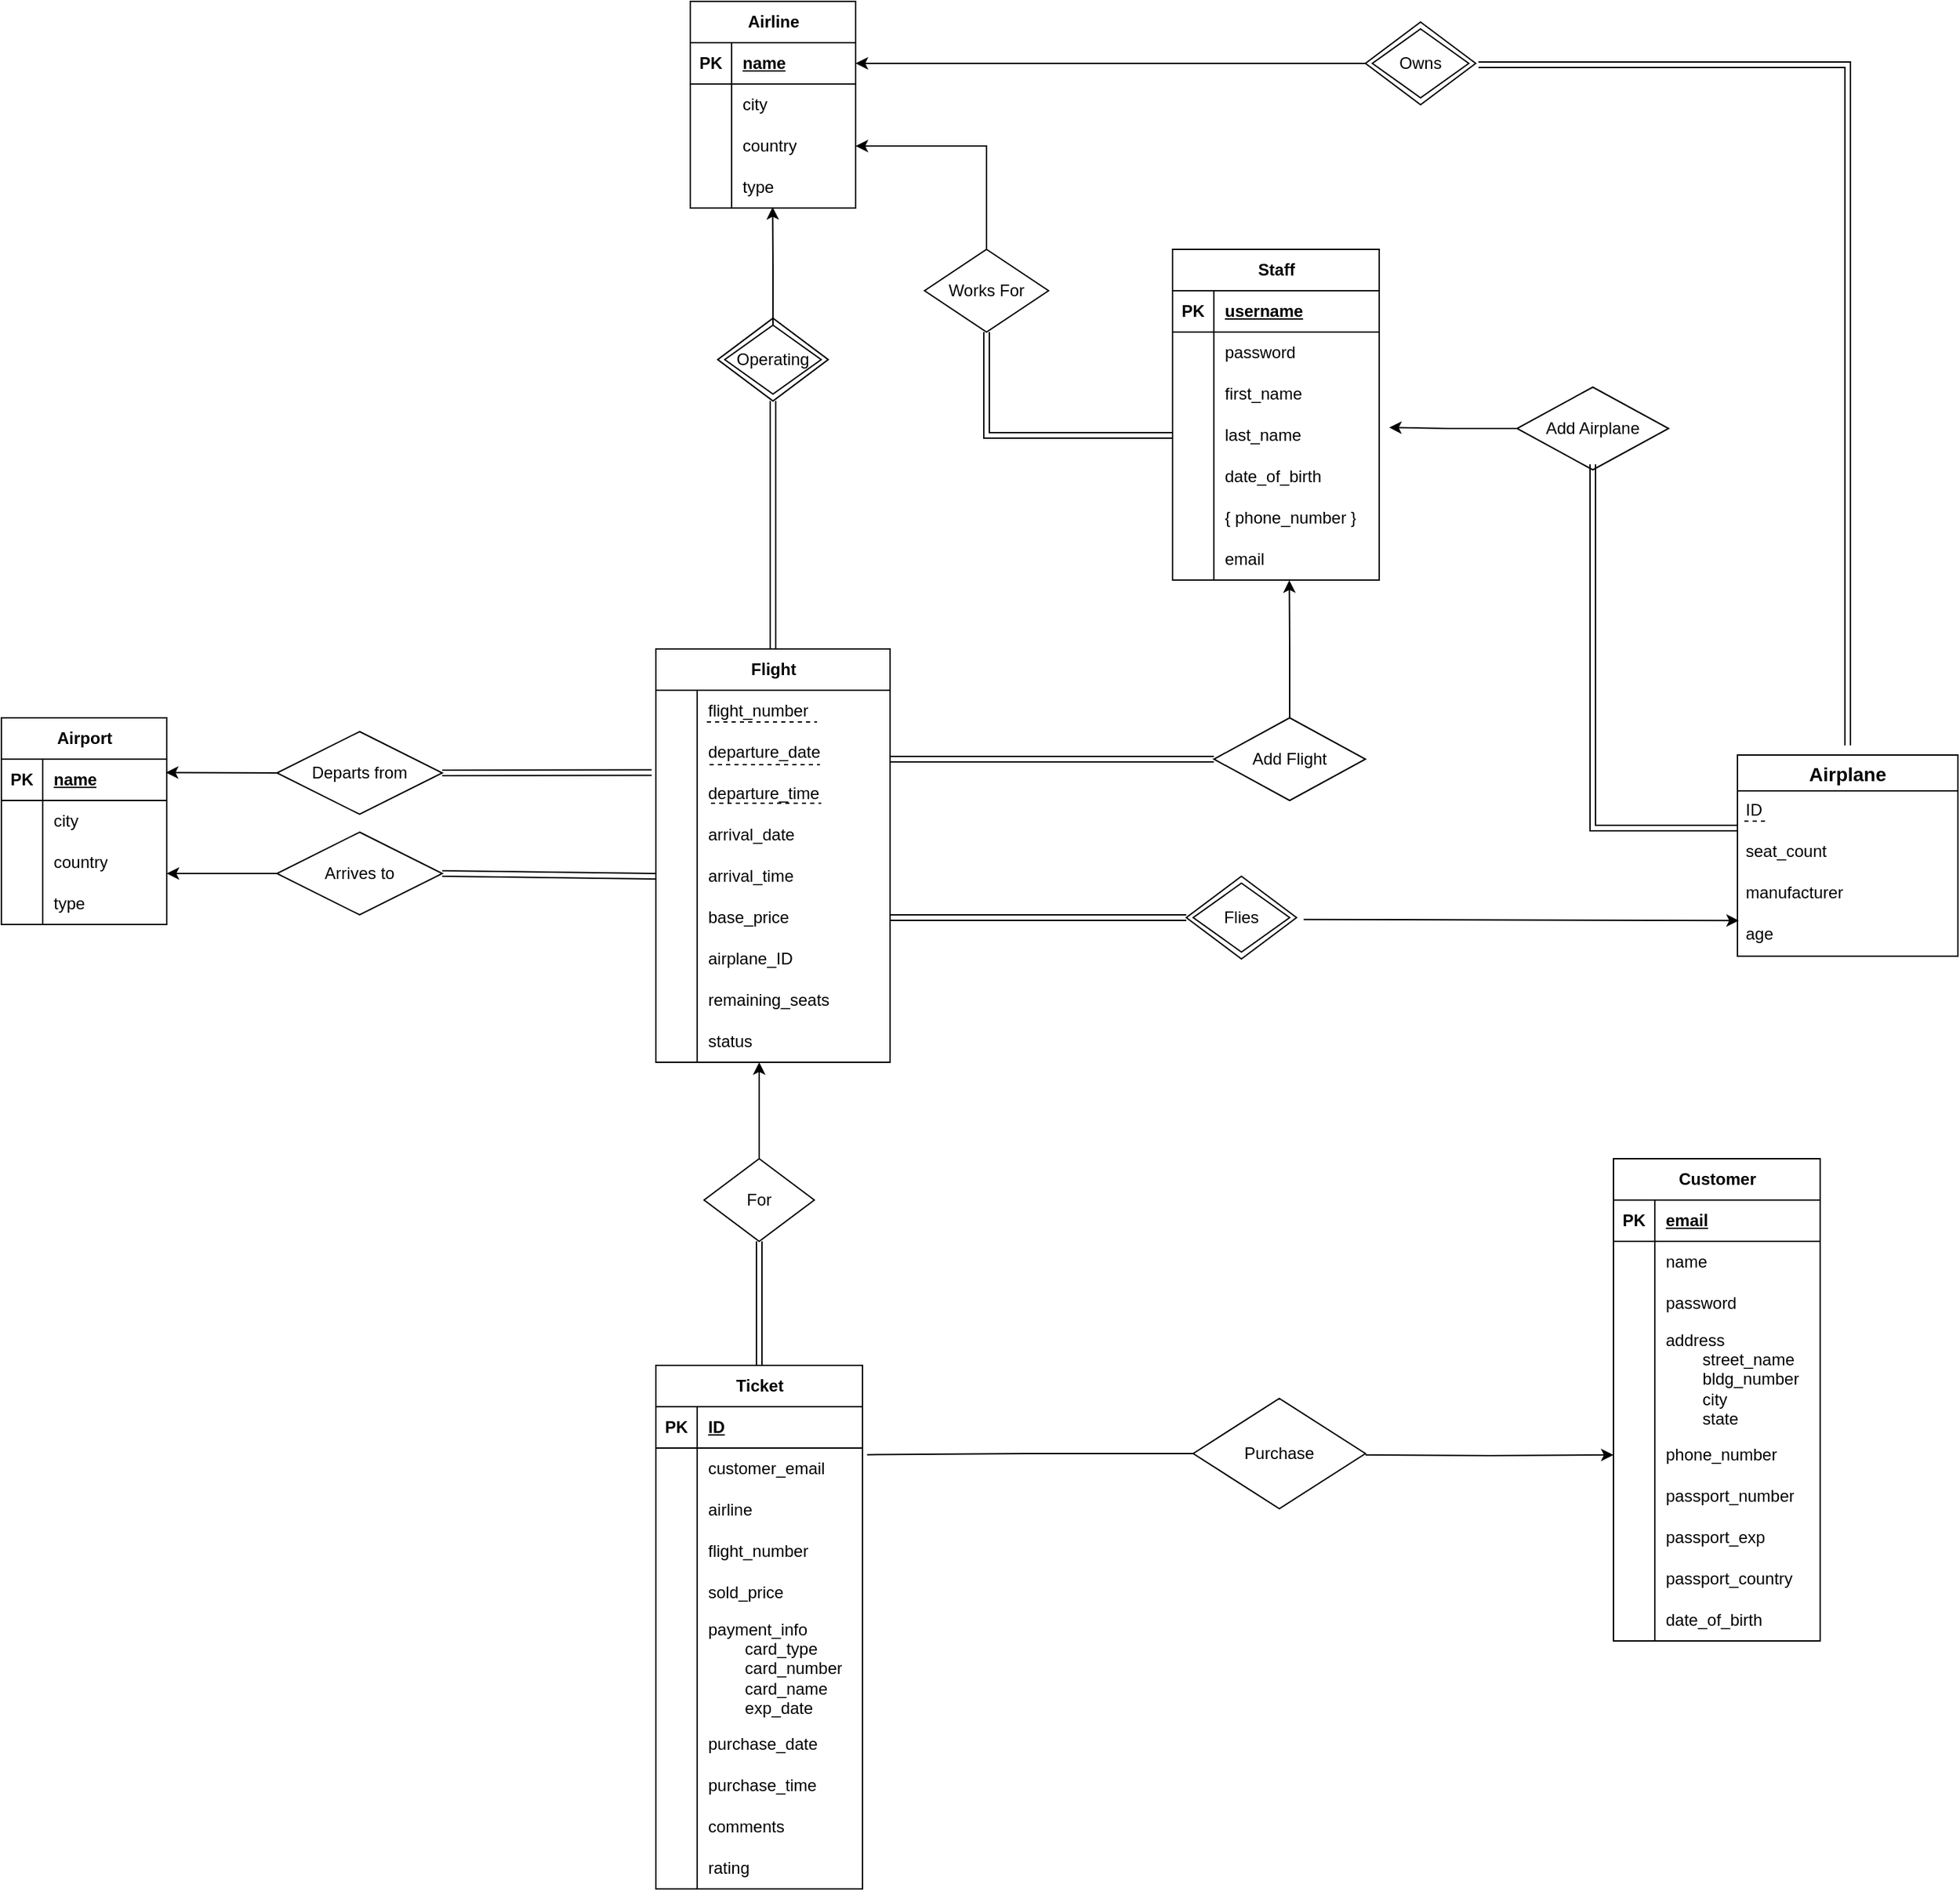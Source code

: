 <mxfile version="27.1.1" pages="2">
  <diagram name="ER Model" id="pIpNZ6UAKOSqKB4ux6EZ">
    <mxGraphModel grid="1" page="1" gridSize="10" guides="1" tooltips="1" connect="1" arrows="1" fold="1" pageScale="1" pageWidth="850" pageHeight="1100" math="0" shadow="0">
      <root>
        <mxCell id="0" />
        <mxCell id="1" parent="0" />
        <mxCell id="de5iaL5q5YKHvnaeLlqk-1" value="Airport" style="shape=table;startSize=30;container=1;collapsible=1;childLayout=tableLayout;fixedRows=1;rowLines=0;fontStyle=1;align=center;resizeLast=1;html=1;" vertex="1" parent="1">
          <mxGeometry x="-140" y="610" width="120" height="150" as="geometry" />
        </mxCell>
        <mxCell id="de5iaL5q5YKHvnaeLlqk-2" value="" style="shape=tableRow;horizontal=0;startSize=0;swimlaneHead=0;swimlaneBody=0;fillColor=none;collapsible=0;dropTarget=0;points=[[0,0.5],[1,0.5]];portConstraint=eastwest;top=0;left=0;right=0;bottom=1;" vertex="1" parent="de5iaL5q5YKHvnaeLlqk-1">
          <mxGeometry y="30" width="120" height="30" as="geometry" />
        </mxCell>
        <mxCell id="de5iaL5q5YKHvnaeLlqk-3" value="PK" style="shape=partialRectangle;connectable=0;fillColor=none;top=0;left=0;bottom=0;right=0;fontStyle=1;overflow=hidden;whiteSpace=wrap;html=1;" vertex="1" parent="de5iaL5q5YKHvnaeLlqk-2">
          <mxGeometry width="30" height="30" as="geometry">
            <mxRectangle width="30" height="30" as="alternateBounds" />
          </mxGeometry>
        </mxCell>
        <mxCell id="de5iaL5q5YKHvnaeLlqk-4" value="name" style="shape=partialRectangle;connectable=0;fillColor=none;top=0;left=0;bottom=0;right=0;align=left;spacingLeft=6;fontStyle=5;overflow=hidden;whiteSpace=wrap;html=1;" vertex="1" parent="de5iaL5q5YKHvnaeLlqk-2">
          <mxGeometry x="30" width="90" height="30" as="geometry">
            <mxRectangle width="90" height="30" as="alternateBounds" />
          </mxGeometry>
        </mxCell>
        <mxCell id="de5iaL5q5YKHvnaeLlqk-5" value="" style="shape=tableRow;horizontal=0;startSize=0;swimlaneHead=0;swimlaneBody=0;fillColor=none;collapsible=0;dropTarget=0;points=[[0,0.5],[1,0.5]];portConstraint=eastwest;top=0;left=0;right=0;bottom=0;" vertex="1" parent="de5iaL5q5YKHvnaeLlqk-1">
          <mxGeometry y="60" width="120" height="30" as="geometry" />
        </mxCell>
        <mxCell id="de5iaL5q5YKHvnaeLlqk-6" value="" style="shape=partialRectangle;connectable=0;fillColor=none;top=0;left=0;bottom=0;right=0;editable=1;overflow=hidden;whiteSpace=wrap;html=1;" vertex="1" parent="de5iaL5q5YKHvnaeLlqk-5">
          <mxGeometry width="30" height="30" as="geometry">
            <mxRectangle width="30" height="30" as="alternateBounds" />
          </mxGeometry>
        </mxCell>
        <mxCell id="de5iaL5q5YKHvnaeLlqk-7" value="city" style="shape=partialRectangle;connectable=0;fillColor=none;top=0;left=0;bottom=0;right=0;align=left;spacingLeft=6;overflow=hidden;whiteSpace=wrap;html=1;" vertex="1" parent="de5iaL5q5YKHvnaeLlqk-5">
          <mxGeometry x="30" width="90" height="30" as="geometry">
            <mxRectangle width="90" height="30" as="alternateBounds" />
          </mxGeometry>
        </mxCell>
        <mxCell id="de5iaL5q5YKHvnaeLlqk-8" value="" style="shape=tableRow;horizontal=0;startSize=0;swimlaneHead=0;swimlaneBody=0;fillColor=none;collapsible=0;dropTarget=0;points=[[0,0.5],[1,0.5]];portConstraint=eastwest;top=0;left=0;right=0;bottom=0;" vertex="1" parent="de5iaL5q5YKHvnaeLlqk-1">
          <mxGeometry y="90" width="120" height="30" as="geometry" />
        </mxCell>
        <mxCell id="de5iaL5q5YKHvnaeLlqk-9" value="" style="shape=partialRectangle;connectable=0;fillColor=none;top=0;left=0;bottom=0;right=0;editable=1;overflow=hidden;whiteSpace=wrap;html=1;" vertex="1" parent="de5iaL5q5YKHvnaeLlqk-8">
          <mxGeometry width="30" height="30" as="geometry">
            <mxRectangle width="30" height="30" as="alternateBounds" />
          </mxGeometry>
        </mxCell>
        <mxCell id="de5iaL5q5YKHvnaeLlqk-10" value="country" style="shape=partialRectangle;connectable=0;fillColor=none;top=0;left=0;bottom=0;right=0;align=left;spacingLeft=6;overflow=hidden;whiteSpace=wrap;html=1;" vertex="1" parent="de5iaL5q5YKHvnaeLlqk-8">
          <mxGeometry x="30" width="90" height="30" as="geometry">
            <mxRectangle width="90" height="30" as="alternateBounds" />
          </mxGeometry>
        </mxCell>
        <mxCell id="de5iaL5q5YKHvnaeLlqk-11" value="" style="shape=tableRow;horizontal=0;startSize=0;swimlaneHead=0;swimlaneBody=0;fillColor=none;collapsible=0;dropTarget=0;points=[[0,0.5],[1,0.5]];portConstraint=eastwest;top=0;left=0;right=0;bottom=0;" vertex="1" parent="de5iaL5q5YKHvnaeLlqk-1">
          <mxGeometry y="120" width="120" height="30" as="geometry" />
        </mxCell>
        <mxCell id="de5iaL5q5YKHvnaeLlqk-12" value="" style="shape=partialRectangle;connectable=0;fillColor=none;top=0;left=0;bottom=0;right=0;editable=1;overflow=hidden;whiteSpace=wrap;html=1;" vertex="1" parent="de5iaL5q5YKHvnaeLlqk-11">
          <mxGeometry width="30" height="30" as="geometry">
            <mxRectangle width="30" height="30" as="alternateBounds" />
          </mxGeometry>
        </mxCell>
        <mxCell id="de5iaL5q5YKHvnaeLlqk-13" value="type" style="shape=partialRectangle;connectable=0;fillColor=none;top=0;left=0;bottom=0;right=0;align=left;spacingLeft=6;overflow=hidden;whiteSpace=wrap;html=1;" vertex="1" parent="de5iaL5q5YKHvnaeLlqk-11">
          <mxGeometry x="30" width="90" height="30" as="geometry">
            <mxRectangle width="90" height="30" as="alternateBounds" />
          </mxGeometry>
        </mxCell>
        <mxCell id="de5iaL5q5YKHvnaeLlqk-14" value="Airline" style="shape=table;startSize=30;container=1;collapsible=1;childLayout=tableLayout;fixedRows=1;rowLines=0;fontStyle=1;align=center;resizeLast=1;html=1;" vertex="1" parent="1">
          <mxGeometry x="360" y="90" width="120" height="150" as="geometry" />
        </mxCell>
        <mxCell id="de5iaL5q5YKHvnaeLlqk-15" value="" style="shape=tableRow;horizontal=0;startSize=0;swimlaneHead=0;swimlaneBody=0;fillColor=none;collapsible=0;dropTarget=0;points=[[0,0.5],[1,0.5]];portConstraint=eastwest;top=0;left=0;right=0;bottom=1;" vertex="1" parent="de5iaL5q5YKHvnaeLlqk-14">
          <mxGeometry y="30" width="120" height="30" as="geometry" />
        </mxCell>
        <mxCell id="de5iaL5q5YKHvnaeLlqk-16" value="PK" style="shape=partialRectangle;connectable=0;fillColor=none;top=0;left=0;bottom=0;right=0;fontStyle=1;overflow=hidden;whiteSpace=wrap;html=1;" vertex="1" parent="de5iaL5q5YKHvnaeLlqk-15">
          <mxGeometry width="30" height="30" as="geometry">
            <mxRectangle width="30" height="30" as="alternateBounds" />
          </mxGeometry>
        </mxCell>
        <mxCell id="de5iaL5q5YKHvnaeLlqk-17" value="name" style="shape=partialRectangle;connectable=0;fillColor=none;top=0;left=0;bottom=0;right=0;align=left;spacingLeft=6;fontStyle=5;overflow=hidden;whiteSpace=wrap;html=1;" vertex="1" parent="de5iaL5q5YKHvnaeLlqk-15">
          <mxGeometry x="30" width="90" height="30" as="geometry">
            <mxRectangle width="90" height="30" as="alternateBounds" />
          </mxGeometry>
        </mxCell>
        <mxCell id="de5iaL5q5YKHvnaeLlqk-18" value="" style="shape=tableRow;horizontal=0;startSize=0;swimlaneHead=0;swimlaneBody=0;fillColor=none;collapsible=0;dropTarget=0;points=[[0,0.5],[1,0.5]];portConstraint=eastwest;top=0;left=0;right=0;bottom=0;" vertex="1" parent="de5iaL5q5YKHvnaeLlqk-14">
          <mxGeometry y="60" width="120" height="30" as="geometry" />
        </mxCell>
        <mxCell id="de5iaL5q5YKHvnaeLlqk-19" value="" style="shape=partialRectangle;connectable=0;fillColor=none;top=0;left=0;bottom=0;right=0;editable=1;overflow=hidden;whiteSpace=wrap;html=1;" vertex="1" parent="de5iaL5q5YKHvnaeLlqk-18">
          <mxGeometry width="30" height="30" as="geometry">
            <mxRectangle width="30" height="30" as="alternateBounds" />
          </mxGeometry>
        </mxCell>
        <mxCell id="de5iaL5q5YKHvnaeLlqk-20" value="city" style="shape=partialRectangle;connectable=0;fillColor=none;top=0;left=0;bottom=0;right=0;align=left;spacingLeft=6;overflow=hidden;whiteSpace=wrap;html=1;" vertex="1" parent="de5iaL5q5YKHvnaeLlqk-18">
          <mxGeometry x="30" width="90" height="30" as="geometry">
            <mxRectangle width="90" height="30" as="alternateBounds" />
          </mxGeometry>
        </mxCell>
        <mxCell id="de5iaL5q5YKHvnaeLlqk-21" value="" style="shape=tableRow;horizontal=0;startSize=0;swimlaneHead=0;swimlaneBody=0;fillColor=none;collapsible=0;dropTarget=0;points=[[0,0.5],[1,0.5]];portConstraint=eastwest;top=0;left=0;right=0;bottom=0;" vertex="1" parent="de5iaL5q5YKHvnaeLlqk-14">
          <mxGeometry y="90" width="120" height="30" as="geometry" />
        </mxCell>
        <mxCell id="de5iaL5q5YKHvnaeLlqk-22" value="" style="shape=partialRectangle;connectable=0;fillColor=none;top=0;left=0;bottom=0;right=0;editable=1;overflow=hidden;whiteSpace=wrap;html=1;" vertex="1" parent="de5iaL5q5YKHvnaeLlqk-21">
          <mxGeometry width="30" height="30" as="geometry">
            <mxRectangle width="30" height="30" as="alternateBounds" />
          </mxGeometry>
        </mxCell>
        <mxCell id="de5iaL5q5YKHvnaeLlqk-23" value="country" style="shape=partialRectangle;connectable=0;fillColor=none;top=0;left=0;bottom=0;right=0;align=left;spacingLeft=6;overflow=hidden;whiteSpace=wrap;html=1;" vertex="1" parent="de5iaL5q5YKHvnaeLlqk-21">
          <mxGeometry x="30" width="90" height="30" as="geometry">
            <mxRectangle width="90" height="30" as="alternateBounds" />
          </mxGeometry>
        </mxCell>
        <mxCell id="de5iaL5q5YKHvnaeLlqk-24" value="" style="shape=tableRow;horizontal=0;startSize=0;swimlaneHead=0;swimlaneBody=0;fillColor=none;collapsible=0;dropTarget=0;points=[[0,0.5],[1,0.5]];portConstraint=eastwest;top=0;left=0;right=0;bottom=0;" vertex="1" parent="de5iaL5q5YKHvnaeLlqk-14">
          <mxGeometry y="120" width="120" height="30" as="geometry" />
        </mxCell>
        <mxCell id="de5iaL5q5YKHvnaeLlqk-25" value="" style="shape=partialRectangle;connectable=0;fillColor=none;top=0;left=0;bottom=0;right=0;editable=1;overflow=hidden;whiteSpace=wrap;html=1;" vertex="1" parent="de5iaL5q5YKHvnaeLlqk-24">
          <mxGeometry width="30" height="30" as="geometry">
            <mxRectangle width="30" height="30" as="alternateBounds" />
          </mxGeometry>
        </mxCell>
        <mxCell id="de5iaL5q5YKHvnaeLlqk-26" value="type" style="shape=partialRectangle;connectable=0;fillColor=none;top=0;left=0;bottom=0;right=0;align=left;spacingLeft=6;overflow=hidden;whiteSpace=wrap;html=1;" vertex="1" parent="de5iaL5q5YKHvnaeLlqk-24">
          <mxGeometry x="30" width="90" height="30" as="geometry">
            <mxRectangle width="90" height="30" as="alternateBounds" />
          </mxGeometry>
        </mxCell>
        <mxCell id="de5iaL5q5YKHvnaeLlqk-49" value="Flight" style="shape=table;startSize=30;container=1;collapsible=1;childLayout=tableLayout;fixedRows=1;rowLines=0;fontStyle=1;align=center;resizeLast=1;html=1;" vertex="1" parent="1">
          <mxGeometry x="335" y="560" width="170" height="300" as="geometry">
            <mxRectangle x="400" y="320" width="80" height="30" as="alternateBounds" />
          </mxGeometry>
        </mxCell>
        <mxCell id="de5iaL5q5YKHvnaeLlqk-56" value="" style="shape=tableRow;horizontal=0;startSize=0;swimlaneHead=0;swimlaneBody=0;fillColor=none;collapsible=0;dropTarget=0;points=[[0,0.5],[1,0.5]];portConstraint=eastwest;top=0;left=0;right=0;bottom=0;" vertex="1" parent="de5iaL5q5YKHvnaeLlqk-49">
          <mxGeometry y="30" width="170" height="30" as="geometry" />
        </mxCell>
        <mxCell id="de5iaL5q5YKHvnaeLlqk-57" value="" style="shape=partialRectangle;connectable=0;fillColor=none;top=0;left=0;bottom=0;right=0;editable=1;overflow=hidden;whiteSpace=wrap;html=1;" vertex="1" parent="de5iaL5q5YKHvnaeLlqk-56">
          <mxGeometry width="30" height="30" as="geometry">
            <mxRectangle width="30" height="30" as="alternateBounds" />
          </mxGeometry>
        </mxCell>
        <mxCell id="de5iaL5q5YKHvnaeLlqk-58" value="flight_number" style="shape=partialRectangle;connectable=0;fillColor=none;top=0;left=0;bottom=0;right=0;align=left;spacingLeft=6;overflow=hidden;whiteSpace=wrap;html=1;fontStyle=0" vertex="1" parent="de5iaL5q5YKHvnaeLlqk-56">
          <mxGeometry x="30" width="140" height="30" as="geometry">
            <mxRectangle width="140" height="30" as="alternateBounds" />
          </mxGeometry>
        </mxCell>
        <mxCell id="de5iaL5q5YKHvnaeLlqk-62" style="shape=tableRow;horizontal=0;startSize=0;swimlaneHead=0;swimlaneBody=0;fillColor=none;collapsible=0;dropTarget=0;points=[[0,0.5],[1,0.5]];portConstraint=eastwest;top=0;left=0;right=0;bottom=0;" vertex="1" parent="de5iaL5q5YKHvnaeLlqk-49">
          <mxGeometry y="60" width="170" height="30" as="geometry" />
        </mxCell>
        <mxCell id="de5iaL5q5YKHvnaeLlqk-63" style="shape=partialRectangle;connectable=0;fillColor=none;top=0;left=0;bottom=0;right=0;editable=1;overflow=hidden;whiteSpace=wrap;html=1;" vertex="1" parent="de5iaL5q5YKHvnaeLlqk-62">
          <mxGeometry width="30" height="30" as="geometry">
            <mxRectangle width="30" height="30" as="alternateBounds" />
          </mxGeometry>
        </mxCell>
        <mxCell id="de5iaL5q5YKHvnaeLlqk-64" value="departure_date" style="shape=partialRectangle;connectable=0;fillColor=none;top=0;left=0;bottom=0;right=0;align=left;spacingLeft=6;overflow=hidden;whiteSpace=wrap;html=1;" vertex="1" parent="de5iaL5q5YKHvnaeLlqk-62">
          <mxGeometry x="30" width="140" height="30" as="geometry">
            <mxRectangle width="140" height="30" as="alternateBounds" />
          </mxGeometry>
        </mxCell>
        <mxCell id="de5iaL5q5YKHvnaeLlqk-65" style="shape=tableRow;horizontal=0;startSize=0;swimlaneHead=0;swimlaneBody=0;fillColor=none;collapsible=0;dropTarget=0;points=[[0,0.5],[1,0.5]];portConstraint=eastwest;top=0;left=0;right=0;bottom=0;" vertex="1" parent="de5iaL5q5YKHvnaeLlqk-49">
          <mxGeometry y="90" width="170" height="30" as="geometry" />
        </mxCell>
        <mxCell id="de5iaL5q5YKHvnaeLlqk-66" style="shape=partialRectangle;connectable=0;fillColor=none;top=0;left=0;bottom=0;right=0;editable=1;overflow=hidden;whiteSpace=wrap;html=1;" vertex="1" parent="de5iaL5q5YKHvnaeLlqk-65">
          <mxGeometry width="30" height="30" as="geometry">
            <mxRectangle width="30" height="30" as="alternateBounds" />
          </mxGeometry>
        </mxCell>
        <mxCell id="de5iaL5q5YKHvnaeLlqk-67" value="departure_time" style="shape=partialRectangle;connectable=0;fillColor=none;top=0;left=0;bottom=0;right=0;align=left;spacingLeft=6;overflow=hidden;whiteSpace=wrap;html=1;" vertex="1" parent="de5iaL5q5YKHvnaeLlqk-65">
          <mxGeometry x="30" width="140" height="30" as="geometry">
            <mxRectangle width="140" height="30" as="alternateBounds" />
          </mxGeometry>
        </mxCell>
        <mxCell id="de5iaL5q5YKHvnaeLlqk-71" style="shape=tableRow;horizontal=0;startSize=0;swimlaneHead=0;swimlaneBody=0;fillColor=none;collapsible=0;dropTarget=0;points=[[0,0.5],[1,0.5]];portConstraint=eastwest;top=0;left=0;right=0;bottom=0;" vertex="1" parent="de5iaL5q5YKHvnaeLlqk-49">
          <mxGeometry y="120" width="170" height="30" as="geometry" />
        </mxCell>
        <mxCell id="de5iaL5q5YKHvnaeLlqk-72" style="shape=partialRectangle;connectable=0;fillColor=none;top=0;left=0;bottom=0;right=0;editable=1;overflow=hidden;whiteSpace=wrap;html=1;" vertex="1" parent="de5iaL5q5YKHvnaeLlqk-71">
          <mxGeometry width="30" height="30" as="geometry">
            <mxRectangle width="30" height="30" as="alternateBounds" />
          </mxGeometry>
        </mxCell>
        <mxCell id="de5iaL5q5YKHvnaeLlqk-73" value="arrival_date" style="shape=partialRectangle;connectable=0;fillColor=none;top=0;left=0;bottom=0;right=0;align=left;spacingLeft=6;overflow=hidden;whiteSpace=wrap;html=1;" vertex="1" parent="de5iaL5q5YKHvnaeLlqk-71">
          <mxGeometry x="30" width="140" height="30" as="geometry">
            <mxRectangle width="140" height="30" as="alternateBounds" />
          </mxGeometry>
        </mxCell>
        <mxCell id="de5iaL5q5YKHvnaeLlqk-74" style="shape=tableRow;horizontal=0;startSize=0;swimlaneHead=0;swimlaneBody=0;fillColor=none;collapsible=0;dropTarget=0;points=[[0,0.5],[1,0.5]];portConstraint=eastwest;top=0;left=0;right=0;bottom=0;" vertex="1" parent="de5iaL5q5YKHvnaeLlqk-49">
          <mxGeometry y="150" width="170" height="30" as="geometry" />
        </mxCell>
        <mxCell id="de5iaL5q5YKHvnaeLlqk-75" style="shape=partialRectangle;connectable=0;fillColor=none;top=0;left=0;bottom=0;right=0;editable=1;overflow=hidden;whiteSpace=wrap;html=1;" vertex="1" parent="de5iaL5q5YKHvnaeLlqk-74">
          <mxGeometry width="30" height="30" as="geometry">
            <mxRectangle width="30" height="30" as="alternateBounds" />
          </mxGeometry>
        </mxCell>
        <mxCell id="de5iaL5q5YKHvnaeLlqk-76" value="arrival_time" style="shape=partialRectangle;connectable=0;fillColor=none;top=0;left=0;bottom=0;right=0;align=left;spacingLeft=6;overflow=hidden;whiteSpace=wrap;html=1;" vertex="1" parent="de5iaL5q5YKHvnaeLlqk-74">
          <mxGeometry x="30" width="140" height="30" as="geometry">
            <mxRectangle width="140" height="30" as="alternateBounds" />
          </mxGeometry>
        </mxCell>
        <mxCell id="de5iaL5q5YKHvnaeLlqk-77" style="shape=tableRow;horizontal=0;startSize=0;swimlaneHead=0;swimlaneBody=0;fillColor=none;collapsible=0;dropTarget=0;points=[[0,0.5],[1,0.5]];portConstraint=eastwest;top=0;left=0;right=0;bottom=0;" vertex="1" parent="de5iaL5q5YKHvnaeLlqk-49">
          <mxGeometry y="180" width="170" height="30" as="geometry" />
        </mxCell>
        <mxCell id="de5iaL5q5YKHvnaeLlqk-78" style="shape=partialRectangle;connectable=0;fillColor=none;top=0;left=0;bottom=0;right=0;editable=1;overflow=hidden;whiteSpace=wrap;html=1;" vertex="1" parent="de5iaL5q5YKHvnaeLlqk-77">
          <mxGeometry width="30" height="30" as="geometry">
            <mxRectangle width="30" height="30" as="alternateBounds" />
          </mxGeometry>
        </mxCell>
        <mxCell id="de5iaL5q5YKHvnaeLlqk-79" value="base_price" style="shape=partialRectangle;connectable=0;fillColor=none;top=0;left=0;bottom=0;right=0;align=left;spacingLeft=6;overflow=hidden;whiteSpace=wrap;html=1;" vertex="1" parent="de5iaL5q5YKHvnaeLlqk-77">
          <mxGeometry x="30" width="140" height="30" as="geometry">
            <mxRectangle width="140" height="30" as="alternateBounds" />
          </mxGeometry>
        </mxCell>
        <mxCell id="de5iaL5q5YKHvnaeLlqk-80" style="shape=tableRow;horizontal=0;startSize=0;swimlaneHead=0;swimlaneBody=0;fillColor=none;collapsible=0;dropTarget=0;points=[[0,0.5],[1,0.5]];portConstraint=eastwest;top=0;left=0;right=0;bottom=0;" vertex="1" parent="de5iaL5q5YKHvnaeLlqk-49">
          <mxGeometry y="210" width="170" height="30" as="geometry" />
        </mxCell>
        <mxCell id="de5iaL5q5YKHvnaeLlqk-81" style="shape=partialRectangle;connectable=0;fillColor=none;top=0;left=0;bottom=0;right=0;editable=1;overflow=hidden;whiteSpace=wrap;html=1;" vertex="1" parent="de5iaL5q5YKHvnaeLlqk-80">
          <mxGeometry width="30" height="30" as="geometry">
            <mxRectangle width="30" height="30" as="alternateBounds" />
          </mxGeometry>
        </mxCell>
        <mxCell id="de5iaL5q5YKHvnaeLlqk-82" value="airplane_ID" style="shape=partialRectangle;connectable=0;fillColor=none;top=0;left=0;bottom=0;right=0;align=left;spacingLeft=6;overflow=hidden;whiteSpace=wrap;html=1;" vertex="1" parent="de5iaL5q5YKHvnaeLlqk-80">
          <mxGeometry x="30" width="140" height="30" as="geometry">
            <mxRectangle width="140" height="30" as="alternateBounds" />
          </mxGeometry>
        </mxCell>
        <mxCell id="eE2frSVxAf94ujXUKtGR-48" style="shape=tableRow;horizontal=0;startSize=0;swimlaneHead=0;swimlaneBody=0;fillColor=none;collapsible=0;dropTarget=0;points=[[0,0.5],[1,0.5]];portConstraint=eastwest;top=0;left=0;right=0;bottom=0;" vertex="1" parent="de5iaL5q5YKHvnaeLlqk-49">
          <mxGeometry y="240" width="170" height="30" as="geometry" />
        </mxCell>
        <mxCell id="eE2frSVxAf94ujXUKtGR-49" style="shape=partialRectangle;connectable=0;fillColor=none;top=0;left=0;bottom=0;right=0;editable=1;overflow=hidden;whiteSpace=wrap;html=1;" vertex="1" parent="eE2frSVxAf94ujXUKtGR-48">
          <mxGeometry width="30" height="30" as="geometry">
            <mxRectangle width="30" height="30" as="alternateBounds" />
          </mxGeometry>
        </mxCell>
        <mxCell id="eE2frSVxAf94ujXUKtGR-50" value="remaining_seats" style="shape=partialRectangle;connectable=0;fillColor=none;top=0;left=0;bottom=0;right=0;align=left;spacingLeft=6;overflow=hidden;whiteSpace=wrap;html=1;" vertex="1" parent="eE2frSVxAf94ujXUKtGR-48">
          <mxGeometry x="30" width="140" height="30" as="geometry">
            <mxRectangle width="140" height="30" as="alternateBounds" />
          </mxGeometry>
        </mxCell>
        <mxCell id="eE2frSVxAf94ujXUKtGR-52" style="shape=tableRow;horizontal=0;startSize=0;swimlaneHead=0;swimlaneBody=0;fillColor=none;collapsible=0;dropTarget=0;points=[[0,0.5],[1,0.5]];portConstraint=eastwest;top=0;left=0;right=0;bottom=0;" vertex="1" parent="de5iaL5q5YKHvnaeLlqk-49">
          <mxGeometry y="270" width="170" height="30" as="geometry" />
        </mxCell>
        <mxCell id="eE2frSVxAf94ujXUKtGR-53" style="shape=partialRectangle;connectable=0;fillColor=none;top=0;left=0;bottom=0;right=0;editable=1;overflow=hidden;whiteSpace=wrap;html=1;" vertex="1" parent="eE2frSVxAf94ujXUKtGR-52">
          <mxGeometry width="30" height="30" as="geometry">
            <mxRectangle width="30" height="30" as="alternateBounds" />
          </mxGeometry>
        </mxCell>
        <mxCell id="eE2frSVxAf94ujXUKtGR-54" value="status" style="shape=partialRectangle;connectable=0;fillColor=none;top=0;left=0;bottom=0;right=0;align=left;spacingLeft=6;overflow=hidden;whiteSpace=wrap;html=1;" vertex="1" parent="eE2frSVxAf94ujXUKtGR-52">
          <mxGeometry x="30" width="140" height="30" as="geometry">
            <mxRectangle width="140" height="30" as="alternateBounds" />
          </mxGeometry>
        </mxCell>
        <mxCell id="de5iaL5q5YKHvnaeLlqk-114" value="Customer" style="shape=table;startSize=30;container=1;collapsible=1;childLayout=tableLayout;fixedRows=1;rowLines=0;fontStyle=1;align=center;resizeLast=1;html=1;" vertex="1" parent="1">
          <mxGeometry x="1030" y="930" width="150" height="350" as="geometry" />
        </mxCell>
        <mxCell id="de5iaL5q5YKHvnaeLlqk-115" value="" style="shape=tableRow;horizontal=0;startSize=0;swimlaneHead=0;swimlaneBody=0;fillColor=none;collapsible=0;dropTarget=0;points=[[0,0.5],[1,0.5]];portConstraint=eastwest;top=0;left=0;right=0;bottom=1;" vertex="1" parent="de5iaL5q5YKHvnaeLlqk-114">
          <mxGeometry y="30" width="150" height="30" as="geometry" />
        </mxCell>
        <mxCell id="de5iaL5q5YKHvnaeLlqk-116" value="PK" style="shape=partialRectangle;connectable=0;fillColor=none;top=0;left=0;bottom=0;right=0;fontStyle=1;overflow=hidden;whiteSpace=wrap;html=1;" vertex="1" parent="de5iaL5q5YKHvnaeLlqk-115">
          <mxGeometry width="30" height="30" as="geometry">
            <mxRectangle width="30" height="30" as="alternateBounds" />
          </mxGeometry>
        </mxCell>
        <mxCell id="de5iaL5q5YKHvnaeLlqk-117" value="email" style="shape=partialRectangle;connectable=0;fillColor=none;top=0;left=0;bottom=0;right=0;align=left;spacingLeft=6;fontStyle=5;overflow=hidden;whiteSpace=wrap;html=1;" vertex="1" parent="de5iaL5q5YKHvnaeLlqk-115">
          <mxGeometry x="30" width="120" height="30" as="geometry">
            <mxRectangle width="120" height="30" as="alternateBounds" />
          </mxGeometry>
        </mxCell>
        <mxCell id="de5iaL5q5YKHvnaeLlqk-118" value="" style="shape=tableRow;horizontal=0;startSize=0;swimlaneHead=0;swimlaneBody=0;fillColor=none;collapsible=0;dropTarget=0;points=[[0,0.5],[1,0.5]];portConstraint=eastwest;top=0;left=0;right=0;bottom=0;" vertex="1" parent="de5iaL5q5YKHvnaeLlqk-114">
          <mxGeometry y="60" width="150" height="30" as="geometry" />
        </mxCell>
        <mxCell id="de5iaL5q5YKHvnaeLlqk-119" value="" style="shape=partialRectangle;connectable=0;fillColor=none;top=0;left=0;bottom=0;right=0;editable=1;overflow=hidden;whiteSpace=wrap;html=1;" vertex="1" parent="de5iaL5q5YKHvnaeLlqk-118">
          <mxGeometry width="30" height="30" as="geometry">
            <mxRectangle width="30" height="30" as="alternateBounds" />
          </mxGeometry>
        </mxCell>
        <mxCell id="de5iaL5q5YKHvnaeLlqk-120" value="name" style="shape=partialRectangle;connectable=0;fillColor=none;top=0;left=0;bottom=0;right=0;align=left;spacingLeft=6;overflow=hidden;whiteSpace=wrap;html=1;" vertex="1" parent="de5iaL5q5YKHvnaeLlqk-118">
          <mxGeometry x="30" width="120" height="30" as="geometry">
            <mxRectangle width="120" height="30" as="alternateBounds" />
          </mxGeometry>
        </mxCell>
        <mxCell id="de5iaL5q5YKHvnaeLlqk-124" value="" style="shape=tableRow;horizontal=0;startSize=0;swimlaneHead=0;swimlaneBody=0;fillColor=none;collapsible=0;dropTarget=0;points=[[0,0.5],[1,0.5]];portConstraint=eastwest;top=0;left=0;right=0;bottom=0;" vertex="1" parent="de5iaL5q5YKHvnaeLlqk-114">
          <mxGeometry y="90" width="150" height="30" as="geometry" />
        </mxCell>
        <mxCell id="de5iaL5q5YKHvnaeLlqk-125" value="" style="shape=partialRectangle;connectable=0;fillColor=none;top=0;left=0;bottom=0;right=0;editable=1;overflow=hidden;whiteSpace=wrap;html=1;" vertex="1" parent="de5iaL5q5YKHvnaeLlqk-124">
          <mxGeometry width="30" height="30" as="geometry">
            <mxRectangle width="30" height="30" as="alternateBounds" />
          </mxGeometry>
        </mxCell>
        <mxCell id="de5iaL5q5YKHvnaeLlqk-126" value="password" style="shape=partialRectangle;connectable=0;fillColor=none;top=0;left=0;bottom=0;right=0;align=left;spacingLeft=6;overflow=hidden;whiteSpace=wrap;html=1;" vertex="1" parent="de5iaL5q5YKHvnaeLlqk-124">
          <mxGeometry x="30" width="120" height="30" as="geometry">
            <mxRectangle width="120" height="30" as="alternateBounds" />
          </mxGeometry>
        </mxCell>
        <mxCell id="de5iaL5q5YKHvnaeLlqk-127" style="shape=tableRow;horizontal=0;startSize=0;swimlaneHead=0;swimlaneBody=0;fillColor=none;collapsible=0;dropTarget=0;points=[[0,0.5],[1,0.5]];portConstraint=eastwest;top=0;left=0;right=0;bottom=0;" vertex="1" parent="de5iaL5q5YKHvnaeLlqk-114">
          <mxGeometry y="120" width="150" height="80" as="geometry" />
        </mxCell>
        <mxCell id="de5iaL5q5YKHvnaeLlqk-128" style="shape=partialRectangle;connectable=0;fillColor=none;top=0;left=0;bottom=0;right=0;editable=1;overflow=hidden;whiteSpace=wrap;html=1;" vertex="1" parent="de5iaL5q5YKHvnaeLlqk-127">
          <mxGeometry width="30" height="80" as="geometry">
            <mxRectangle width="30" height="80" as="alternateBounds" />
          </mxGeometry>
        </mxCell>
        <mxCell id="de5iaL5q5YKHvnaeLlqk-129" value="address&lt;div&gt;&lt;span style=&quot;white-space: pre;&quot;&gt;&#x9;&lt;/span&gt;street_name&lt;br&gt;&lt;/div&gt;&lt;div&gt;&lt;span style=&quot;white-space: pre;&quot;&gt;&#x9;&lt;/span&gt;bldg_number&lt;br&gt;&lt;/div&gt;&lt;div&gt;&lt;span style=&quot;white-space: pre;&quot;&gt;&#x9;&lt;/span&gt;city&lt;br&gt;&lt;/div&gt;&lt;div&gt;&lt;span style=&quot;white-space: pre;&quot;&gt;&#x9;&lt;/span&gt;state&lt;br&gt;&lt;/div&gt;" style="shape=partialRectangle;connectable=0;fillColor=none;top=0;left=0;bottom=0;right=0;align=left;spacingLeft=6;overflow=hidden;whiteSpace=wrap;html=1;" vertex="1" parent="de5iaL5q5YKHvnaeLlqk-127">
          <mxGeometry x="30" width="120" height="80" as="geometry">
            <mxRectangle width="120" height="80" as="alternateBounds" />
          </mxGeometry>
        </mxCell>
        <mxCell id="de5iaL5q5YKHvnaeLlqk-130" style="shape=tableRow;horizontal=0;startSize=0;swimlaneHead=0;swimlaneBody=0;fillColor=none;collapsible=0;dropTarget=0;points=[[0,0.5],[1,0.5]];portConstraint=eastwest;top=0;left=0;right=0;bottom=0;" vertex="1" parent="de5iaL5q5YKHvnaeLlqk-114">
          <mxGeometry y="200" width="150" height="30" as="geometry" />
        </mxCell>
        <mxCell id="de5iaL5q5YKHvnaeLlqk-131" style="shape=partialRectangle;connectable=0;fillColor=none;top=0;left=0;bottom=0;right=0;editable=1;overflow=hidden;whiteSpace=wrap;html=1;" vertex="1" parent="de5iaL5q5YKHvnaeLlqk-130">
          <mxGeometry width="30" height="30" as="geometry">
            <mxRectangle width="30" height="30" as="alternateBounds" />
          </mxGeometry>
        </mxCell>
        <mxCell id="de5iaL5q5YKHvnaeLlqk-132" value="phone_number" style="shape=partialRectangle;connectable=0;fillColor=none;top=0;left=0;bottom=0;right=0;align=left;spacingLeft=6;overflow=hidden;whiteSpace=wrap;html=1;" vertex="1" parent="de5iaL5q5YKHvnaeLlqk-130">
          <mxGeometry x="30" width="120" height="30" as="geometry">
            <mxRectangle width="120" height="30" as="alternateBounds" />
          </mxGeometry>
        </mxCell>
        <mxCell id="de5iaL5q5YKHvnaeLlqk-133" style="shape=tableRow;horizontal=0;startSize=0;swimlaneHead=0;swimlaneBody=0;fillColor=none;collapsible=0;dropTarget=0;points=[[0,0.5],[1,0.5]];portConstraint=eastwest;top=0;left=0;right=0;bottom=0;" vertex="1" parent="de5iaL5q5YKHvnaeLlqk-114">
          <mxGeometry y="230" width="150" height="30" as="geometry" />
        </mxCell>
        <mxCell id="de5iaL5q5YKHvnaeLlqk-134" style="shape=partialRectangle;connectable=0;fillColor=none;top=0;left=0;bottom=0;right=0;editable=1;overflow=hidden;whiteSpace=wrap;html=1;" vertex="1" parent="de5iaL5q5YKHvnaeLlqk-133">
          <mxGeometry width="30" height="30" as="geometry">
            <mxRectangle width="30" height="30" as="alternateBounds" />
          </mxGeometry>
        </mxCell>
        <mxCell id="de5iaL5q5YKHvnaeLlqk-135" value="passport_number" style="shape=partialRectangle;connectable=0;fillColor=none;top=0;left=0;bottom=0;right=0;align=left;spacingLeft=6;overflow=hidden;whiteSpace=wrap;html=1;" vertex="1" parent="de5iaL5q5YKHvnaeLlqk-133">
          <mxGeometry x="30" width="120" height="30" as="geometry">
            <mxRectangle width="120" height="30" as="alternateBounds" />
          </mxGeometry>
        </mxCell>
        <mxCell id="de5iaL5q5YKHvnaeLlqk-142" style="shape=tableRow;horizontal=0;startSize=0;swimlaneHead=0;swimlaneBody=0;fillColor=none;collapsible=0;dropTarget=0;points=[[0,0.5],[1,0.5]];portConstraint=eastwest;top=0;left=0;right=0;bottom=0;" vertex="1" parent="de5iaL5q5YKHvnaeLlqk-114">
          <mxGeometry y="260" width="150" height="30" as="geometry" />
        </mxCell>
        <mxCell id="de5iaL5q5YKHvnaeLlqk-143" style="shape=partialRectangle;connectable=0;fillColor=none;top=0;left=0;bottom=0;right=0;editable=1;overflow=hidden;whiteSpace=wrap;html=1;" vertex="1" parent="de5iaL5q5YKHvnaeLlqk-142">
          <mxGeometry width="30" height="30" as="geometry">
            <mxRectangle width="30" height="30" as="alternateBounds" />
          </mxGeometry>
        </mxCell>
        <mxCell id="de5iaL5q5YKHvnaeLlqk-144" value="passport_exp" style="shape=partialRectangle;connectable=0;fillColor=none;top=0;left=0;bottom=0;right=0;align=left;spacingLeft=6;overflow=hidden;whiteSpace=wrap;html=1;" vertex="1" parent="de5iaL5q5YKHvnaeLlqk-142">
          <mxGeometry x="30" width="120" height="30" as="geometry">
            <mxRectangle width="120" height="30" as="alternateBounds" />
          </mxGeometry>
        </mxCell>
        <mxCell id="de5iaL5q5YKHvnaeLlqk-139" style="shape=tableRow;horizontal=0;startSize=0;swimlaneHead=0;swimlaneBody=0;fillColor=none;collapsible=0;dropTarget=0;points=[[0,0.5],[1,0.5]];portConstraint=eastwest;top=0;left=0;right=0;bottom=0;" vertex="1" parent="de5iaL5q5YKHvnaeLlqk-114">
          <mxGeometry y="290" width="150" height="30" as="geometry" />
        </mxCell>
        <mxCell id="de5iaL5q5YKHvnaeLlqk-140" style="shape=partialRectangle;connectable=0;fillColor=none;top=0;left=0;bottom=0;right=0;editable=1;overflow=hidden;whiteSpace=wrap;html=1;" vertex="1" parent="de5iaL5q5YKHvnaeLlqk-139">
          <mxGeometry width="30" height="30" as="geometry">
            <mxRectangle width="30" height="30" as="alternateBounds" />
          </mxGeometry>
        </mxCell>
        <mxCell id="de5iaL5q5YKHvnaeLlqk-141" value="passport_country" style="shape=partialRectangle;connectable=0;fillColor=none;top=0;left=0;bottom=0;right=0;align=left;spacingLeft=6;overflow=hidden;whiteSpace=wrap;html=1;" vertex="1" parent="de5iaL5q5YKHvnaeLlqk-139">
          <mxGeometry x="30" width="120" height="30" as="geometry">
            <mxRectangle width="120" height="30" as="alternateBounds" />
          </mxGeometry>
        </mxCell>
        <mxCell id="de5iaL5q5YKHvnaeLlqk-136" style="shape=tableRow;horizontal=0;startSize=0;swimlaneHead=0;swimlaneBody=0;fillColor=none;collapsible=0;dropTarget=0;points=[[0,0.5],[1,0.5]];portConstraint=eastwest;top=0;left=0;right=0;bottom=0;" vertex="1" parent="de5iaL5q5YKHvnaeLlqk-114">
          <mxGeometry y="320" width="150" height="30" as="geometry" />
        </mxCell>
        <mxCell id="de5iaL5q5YKHvnaeLlqk-137" style="shape=partialRectangle;connectable=0;fillColor=none;top=0;left=0;bottom=0;right=0;editable=1;overflow=hidden;whiteSpace=wrap;html=1;" vertex="1" parent="de5iaL5q5YKHvnaeLlqk-136">
          <mxGeometry width="30" height="30" as="geometry">
            <mxRectangle width="30" height="30" as="alternateBounds" />
          </mxGeometry>
        </mxCell>
        <mxCell id="de5iaL5q5YKHvnaeLlqk-138" value="date_of_birth" style="shape=partialRectangle;connectable=0;fillColor=none;top=0;left=0;bottom=0;right=0;align=left;spacingLeft=6;overflow=hidden;whiteSpace=wrap;html=1;" vertex="1" parent="de5iaL5q5YKHvnaeLlqk-136">
          <mxGeometry x="30" width="120" height="30" as="geometry">
            <mxRectangle width="120" height="30" as="alternateBounds" />
          </mxGeometry>
        </mxCell>
        <mxCell id="de5iaL5q5YKHvnaeLlqk-145" value="Staff" style="shape=table;startSize=30;container=1;collapsible=1;childLayout=tableLayout;fixedRows=1;rowLines=0;fontStyle=1;align=center;resizeLast=1;html=1;" vertex="1" parent="1">
          <mxGeometry x="710" y="270" width="150" height="240" as="geometry" />
        </mxCell>
        <mxCell id="de5iaL5q5YKHvnaeLlqk-146" value="" style="shape=tableRow;horizontal=0;startSize=0;swimlaneHead=0;swimlaneBody=0;fillColor=none;collapsible=0;dropTarget=0;points=[[0,0.5],[1,0.5]];portConstraint=eastwest;top=0;left=0;right=0;bottom=1;" vertex="1" parent="de5iaL5q5YKHvnaeLlqk-145">
          <mxGeometry y="30" width="150" height="30" as="geometry" />
        </mxCell>
        <mxCell id="de5iaL5q5YKHvnaeLlqk-147" value="PK" style="shape=partialRectangle;connectable=0;fillColor=none;top=0;left=0;bottom=0;right=0;fontStyle=1;overflow=hidden;whiteSpace=wrap;html=1;" vertex="1" parent="de5iaL5q5YKHvnaeLlqk-146">
          <mxGeometry width="30" height="30" as="geometry">
            <mxRectangle width="30" height="30" as="alternateBounds" />
          </mxGeometry>
        </mxCell>
        <mxCell id="de5iaL5q5YKHvnaeLlqk-148" value="username" style="shape=partialRectangle;connectable=0;fillColor=none;top=0;left=0;bottom=0;right=0;align=left;spacingLeft=6;fontStyle=5;overflow=hidden;whiteSpace=wrap;html=1;" vertex="1" parent="de5iaL5q5YKHvnaeLlqk-146">
          <mxGeometry x="30" width="120" height="30" as="geometry">
            <mxRectangle width="120" height="30" as="alternateBounds" />
          </mxGeometry>
        </mxCell>
        <mxCell id="de5iaL5q5YKHvnaeLlqk-152" value="" style="shape=tableRow;horizontal=0;startSize=0;swimlaneHead=0;swimlaneBody=0;fillColor=none;collapsible=0;dropTarget=0;points=[[0,0.5],[1,0.5]];portConstraint=eastwest;top=0;left=0;right=0;bottom=0;" vertex="1" parent="de5iaL5q5YKHvnaeLlqk-145">
          <mxGeometry y="60" width="150" height="30" as="geometry" />
        </mxCell>
        <mxCell id="de5iaL5q5YKHvnaeLlqk-153" value="" style="shape=partialRectangle;connectable=0;fillColor=none;top=0;left=0;bottom=0;right=0;editable=1;overflow=hidden;whiteSpace=wrap;html=1;" vertex="1" parent="de5iaL5q5YKHvnaeLlqk-152">
          <mxGeometry width="30" height="30" as="geometry">
            <mxRectangle width="30" height="30" as="alternateBounds" />
          </mxGeometry>
        </mxCell>
        <mxCell id="de5iaL5q5YKHvnaeLlqk-154" value="password" style="shape=partialRectangle;connectable=0;fillColor=none;top=0;left=0;bottom=0;right=0;align=left;spacingLeft=6;overflow=hidden;whiteSpace=wrap;html=1;" vertex="1" parent="de5iaL5q5YKHvnaeLlqk-152">
          <mxGeometry x="30" width="120" height="30" as="geometry">
            <mxRectangle width="120" height="30" as="alternateBounds" />
          </mxGeometry>
        </mxCell>
        <mxCell id="de5iaL5q5YKHvnaeLlqk-149" value="" style="shape=tableRow;horizontal=0;startSize=0;swimlaneHead=0;swimlaneBody=0;fillColor=none;collapsible=0;dropTarget=0;points=[[0,0.5],[1,0.5]];portConstraint=eastwest;top=0;left=0;right=0;bottom=0;" vertex="1" parent="de5iaL5q5YKHvnaeLlqk-145">
          <mxGeometry y="90" width="150" height="30" as="geometry" />
        </mxCell>
        <mxCell id="de5iaL5q5YKHvnaeLlqk-150" value="" style="shape=partialRectangle;connectable=0;fillColor=none;top=0;left=0;bottom=0;right=0;editable=1;overflow=hidden;whiteSpace=wrap;html=1;" vertex="1" parent="de5iaL5q5YKHvnaeLlqk-149">
          <mxGeometry width="30" height="30" as="geometry">
            <mxRectangle width="30" height="30" as="alternateBounds" />
          </mxGeometry>
        </mxCell>
        <mxCell id="de5iaL5q5YKHvnaeLlqk-151" value="first_name" style="shape=partialRectangle;connectable=0;fillColor=none;top=0;left=0;bottom=0;right=0;align=left;spacingLeft=6;overflow=hidden;whiteSpace=wrap;html=1;" vertex="1" parent="de5iaL5q5YKHvnaeLlqk-149">
          <mxGeometry x="30" width="120" height="30" as="geometry">
            <mxRectangle width="120" height="30" as="alternateBounds" />
          </mxGeometry>
        </mxCell>
        <mxCell id="de5iaL5q5YKHvnaeLlqk-179" style="shape=tableRow;horizontal=0;startSize=0;swimlaneHead=0;swimlaneBody=0;fillColor=none;collapsible=0;dropTarget=0;points=[[0,0.5],[1,0.5]];portConstraint=eastwest;top=0;left=0;right=0;bottom=0;" vertex="1" parent="de5iaL5q5YKHvnaeLlqk-145">
          <mxGeometry y="120" width="150" height="30" as="geometry" />
        </mxCell>
        <mxCell id="de5iaL5q5YKHvnaeLlqk-180" style="shape=partialRectangle;connectable=0;fillColor=none;top=0;left=0;bottom=0;right=0;editable=1;overflow=hidden;whiteSpace=wrap;html=1;" vertex="1" parent="de5iaL5q5YKHvnaeLlqk-179">
          <mxGeometry width="30" height="30" as="geometry">
            <mxRectangle width="30" height="30" as="alternateBounds" />
          </mxGeometry>
        </mxCell>
        <mxCell id="de5iaL5q5YKHvnaeLlqk-181" value="last_name" style="shape=partialRectangle;connectable=0;fillColor=none;top=0;left=0;bottom=0;right=0;align=left;spacingLeft=6;overflow=hidden;whiteSpace=wrap;html=1;" vertex="1" parent="de5iaL5q5YKHvnaeLlqk-179">
          <mxGeometry x="30" width="120" height="30" as="geometry">
            <mxRectangle width="120" height="30" as="alternateBounds" />
          </mxGeometry>
        </mxCell>
        <mxCell id="de5iaL5q5YKHvnaeLlqk-170" style="shape=tableRow;horizontal=0;startSize=0;swimlaneHead=0;swimlaneBody=0;fillColor=none;collapsible=0;dropTarget=0;points=[[0,0.5],[1,0.5]];portConstraint=eastwest;top=0;left=0;right=0;bottom=0;" vertex="1" parent="de5iaL5q5YKHvnaeLlqk-145">
          <mxGeometry y="150" width="150" height="30" as="geometry" />
        </mxCell>
        <mxCell id="de5iaL5q5YKHvnaeLlqk-171" style="shape=partialRectangle;connectable=0;fillColor=none;top=0;left=0;bottom=0;right=0;editable=1;overflow=hidden;whiteSpace=wrap;html=1;" vertex="1" parent="de5iaL5q5YKHvnaeLlqk-170">
          <mxGeometry width="30" height="30" as="geometry">
            <mxRectangle width="30" height="30" as="alternateBounds" />
          </mxGeometry>
        </mxCell>
        <mxCell id="de5iaL5q5YKHvnaeLlqk-172" value="date_of_birth" style="shape=partialRectangle;connectable=0;fillColor=none;top=0;left=0;bottom=0;right=0;align=left;spacingLeft=6;overflow=hidden;whiteSpace=wrap;html=1;" vertex="1" parent="de5iaL5q5YKHvnaeLlqk-170">
          <mxGeometry x="30" width="120" height="30" as="geometry">
            <mxRectangle width="120" height="30" as="alternateBounds" />
          </mxGeometry>
        </mxCell>
        <mxCell id="de5iaL5q5YKHvnaeLlqk-158" style="shape=tableRow;horizontal=0;startSize=0;swimlaneHead=0;swimlaneBody=0;fillColor=none;collapsible=0;dropTarget=0;points=[[0,0.5],[1,0.5]];portConstraint=eastwest;top=0;left=0;right=0;bottom=0;" vertex="1" parent="de5iaL5q5YKHvnaeLlqk-145">
          <mxGeometry y="180" width="150" height="30" as="geometry" />
        </mxCell>
        <mxCell id="de5iaL5q5YKHvnaeLlqk-159" style="shape=partialRectangle;connectable=0;fillColor=none;top=0;left=0;bottom=0;right=0;editable=1;overflow=hidden;whiteSpace=wrap;html=1;" vertex="1" parent="de5iaL5q5YKHvnaeLlqk-158">
          <mxGeometry width="30" height="30" as="geometry">
            <mxRectangle width="30" height="30" as="alternateBounds" />
          </mxGeometry>
        </mxCell>
        <mxCell id="de5iaL5q5YKHvnaeLlqk-160" value="{ phone_number }" style="shape=partialRectangle;connectable=0;fillColor=none;top=0;left=0;bottom=0;right=0;align=left;spacingLeft=6;overflow=hidden;whiteSpace=wrap;html=1;" vertex="1" parent="de5iaL5q5YKHvnaeLlqk-158">
          <mxGeometry x="30" width="120" height="30" as="geometry">
            <mxRectangle width="120" height="30" as="alternateBounds" />
          </mxGeometry>
        </mxCell>
        <mxCell id="de5iaL5q5YKHvnaeLlqk-182" style="shape=tableRow;horizontal=0;startSize=0;swimlaneHead=0;swimlaneBody=0;fillColor=none;collapsible=0;dropTarget=0;points=[[0,0.5],[1,0.5]];portConstraint=eastwest;top=0;left=0;right=0;bottom=0;" vertex="1" parent="de5iaL5q5YKHvnaeLlqk-145">
          <mxGeometry y="210" width="150" height="30" as="geometry" />
        </mxCell>
        <mxCell id="de5iaL5q5YKHvnaeLlqk-183" style="shape=partialRectangle;connectable=0;fillColor=none;top=0;left=0;bottom=0;right=0;editable=1;overflow=hidden;whiteSpace=wrap;html=1;" vertex="1" parent="de5iaL5q5YKHvnaeLlqk-182">
          <mxGeometry width="30" height="30" as="geometry">
            <mxRectangle width="30" height="30" as="alternateBounds" />
          </mxGeometry>
        </mxCell>
        <mxCell id="de5iaL5q5YKHvnaeLlqk-184" value="email" style="shape=partialRectangle;connectable=0;fillColor=none;top=0;left=0;bottom=0;right=0;align=left;spacingLeft=6;overflow=hidden;whiteSpace=wrap;html=1;" vertex="1" parent="de5iaL5q5YKHvnaeLlqk-182">
          <mxGeometry x="30" width="120" height="30" as="geometry">
            <mxRectangle width="120" height="30" as="alternateBounds" />
          </mxGeometry>
        </mxCell>
        <mxCell id="PAKpHrb3T-TTsX11Hl4a-1" style="edgeStyle=orthogonalEdgeStyle;rounded=0;orthogonalLoop=1;jettySize=auto;html=1;entryX=1;entryY=0.5;entryDx=0;entryDy=0;" edge="1" parent="1" source="eE2frSVxAf94ujXUKtGR-4" target="de5iaL5q5YKHvnaeLlqk-15">
          <mxGeometry relative="1" as="geometry" />
        </mxCell>
        <mxCell id="eE2frSVxAf94ujXUKtGR-4" value="Owns" style="shape=rhombus;perimeter=rhombusPerimeter;whiteSpace=wrap;html=1;align=center;" vertex="1" parent="1">
          <mxGeometry x="850" y="105" width="80" height="60" as="geometry" />
        </mxCell>
        <mxCell id="eE2frSVxAf94ujXUKtGR-7" value="" style="shape=link;html=1;rounded=0;exitX=1.1;exitY=0.52;exitDx=0;exitDy=0;exitPerimeter=0;" edge="1" parent="1" source="k7GBmPpgxMn9MngWQaFW-1">
          <mxGeometry width="100" relative="1" as="geometry">
            <mxPoint x="770" y="420" as="sourcePoint" />
            <mxPoint x="1200" y="630" as="targetPoint" />
            <Array as="points">
              <mxPoint x="1200" y="136" />
            </Array>
          </mxGeometry>
        </mxCell>
        <mxCell id="k7GBmPpgxMn9MngWQaFW-1" value="Owns" style="shape=rhombus;perimeter=rhombusPerimeter;whiteSpace=wrap;html=1;align=center;" vertex="1" parent="1">
          <mxGeometry x="855" y="110" width="70" height="50" as="geometry" />
        </mxCell>
        <mxCell id="eE2frSVxAf94ujXUKtGR-10" value="Operates" style="shape=rhombus;double=1;perimeter=rhombusPerimeter;whiteSpace=wrap;html=1;align=center;" vertex="1" parent="1">
          <mxGeometry x="380" y="320" width="80" height="60" as="geometry" />
        </mxCell>
        <mxCell id="eE2frSVxAf94ujXUKtGR-13" value="" style="shape=link;html=1;rounded=0;exitX=0.5;exitY=0;exitDx=0;exitDy=0;entryX=0.5;entryY=1;entryDx=0;entryDy=0;" edge="1" parent="1" source="de5iaL5q5YKHvnaeLlqk-49" target="k7GBmPpgxMn9MngWQaFW-5">
          <mxGeometry width="100" relative="1" as="geometry">
            <mxPoint x="340" y="490" as="sourcePoint" />
            <mxPoint x="420" y="500" as="targetPoint" />
          </mxGeometry>
        </mxCell>
        <mxCell id="k7GBmPpgxMn9MngWQaFW-5" value="Owns" style="shape=rhombus;perimeter=rhombusPerimeter;whiteSpace=wrap;html=1;align=center;" vertex="1" parent="1">
          <mxGeometry x="380" y="320" width="80" height="60" as="geometry" />
        </mxCell>
        <mxCell id="k7GBmPpgxMn9MngWQaFW-6" value="Operating" style="shape=rhombus;perimeter=rhombusPerimeter;whiteSpace=wrap;html=1;align=center;" vertex="1" parent="1">
          <mxGeometry x="385" y="325" width="70" height="50" as="geometry" />
        </mxCell>
        <mxCell id="k7GBmPpgxMn9MngWQaFW-7" value="" style="endArrow=none;html=1;rounded=0;dashed=1;" edge="1" parent="1">
          <mxGeometry width="50" height="50" relative="1" as="geometry">
            <mxPoint x="372" y="613" as="sourcePoint" />
            <mxPoint x="452" y="613" as="targetPoint" />
          </mxGeometry>
        </mxCell>
        <mxCell id="k7GBmPpgxMn9MngWQaFW-8" value="" style="endArrow=none;html=1;rounded=0;dashed=1;" edge="1" parent="1">
          <mxGeometry width="50" height="50" relative="1" as="geometry">
            <mxPoint x="375" y="672" as="sourcePoint" />
            <mxPoint x="455" y="672" as="targetPoint" />
          </mxGeometry>
        </mxCell>
        <mxCell id="eE2frSVxAf94ujXUKtGR-16" value="Airplane" style="swimlane;fontStyle=1;childLayout=stackLayout;horizontal=1;startSize=26;horizontalStack=0;resizeParent=1;resizeParentMax=0;resizeLast=0;collapsible=1;marginBottom=0;align=center;fontSize=14;" vertex="1" parent="1">
          <mxGeometry x="1120" y="637" width="160" height="146" as="geometry" />
        </mxCell>
        <mxCell id="eE2frSVxAf94ujXUKtGR-17" value="ID" style="text;strokeColor=none;fillColor=none;spacingLeft=4;spacingRight=4;overflow=hidden;rotatable=0;points=[[0,0.5],[1,0.5]];portConstraint=eastwest;fontSize=12;whiteSpace=wrap;html=1;" vertex="1" parent="eE2frSVxAf94ujXUKtGR-16">
          <mxGeometry y="26" width="160" height="30" as="geometry" />
        </mxCell>
        <mxCell id="eE2frSVxAf94ujXUKtGR-18" value="seat_count" style="text;strokeColor=none;fillColor=none;spacingLeft=4;spacingRight=4;overflow=hidden;rotatable=0;points=[[0,0.5],[1,0.5]];portConstraint=eastwest;fontSize=12;whiteSpace=wrap;html=1;" vertex="1" parent="eE2frSVxAf94ujXUKtGR-16">
          <mxGeometry y="56" width="160" height="30" as="geometry" />
        </mxCell>
        <mxCell id="eE2frSVxAf94ujXUKtGR-19" value="manufacturer" style="text;strokeColor=none;fillColor=none;spacingLeft=4;spacingRight=4;overflow=hidden;rotatable=0;points=[[0,0.5],[1,0.5]];portConstraint=eastwest;fontSize=12;whiteSpace=wrap;html=1;" vertex="1" parent="eE2frSVxAf94ujXUKtGR-16">
          <mxGeometry y="86" width="160" height="30" as="geometry" />
        </mxCell>
        <mxCell id="eE2frSVxAf94ujXUKtGR-20" value="age" style="text;strokeColor=none;fillColor=none;spacingLeft=4;spacingRight=4;overflow=hidden;rotatable=0;points=[[0,0.5],[1,0.5]];portConstraint=eastwest;fontSize=12;whiteSpace=wrap;html=1;" vertex="1" parent="eE2frSVxAf94ujXUKtGR-16">
          <mxGeometry y="116" width="160" height="30" as="geometry" />
        </mxCell>
        <mxCell id="k7GBmPpgxMn9MngWQaFW-9" value="" style="endArrow=none;html=1;rounded=0;dashed=1;" edge="1" parent="1">
          <mxGeometry width="50" height="50" relative="1" as="geometry">
            <mxPoint x="374" y="644" as="sourcePoint" />
            <mxPoint x="454" y="644" as="targetPoint" />
          </mxGeometry>
        </mxCell>
        <mxCell id="k7GBmPpgxMn9MngWQaFW-10" value="" style="endArrow=none;html=1;rounded=0;dashed=1;" edge="1" parent="1">
          <mxGeometry width="50" height="50" relative="1" as="geometry">
            <mxPoint x="1125" y="685" as="sourcePoint" />
            <mxPoint x="1140" y="685" as="targetPoint" />
          </mxGeometry>
        </mxCell>
        <mxCell id="eE2frSVxAf94ujXUKtGR-32" style="edgeStyle=orthogonalEdgeStyle;rounded=0;orthogonalLoop=1;jettySize=auto;html=1;entryX=0;entryY=0.5;entryDx=0;entryDy=0;" edge="1" parent="1" target="de5iaL5q5YKHvnaeLlqk-130">
          <mxGeometry relative="1" as="geometry">
            <mxPoint x="850" y="1145" as="sourcePoint" />
          </mxGeometry>
        </mxCell>
        <mxCell id="k7GBmPpgxMn9MngWQaFW-12" value="Owns" style="shape=rhombus;perimeter=rhombusPerimeter;whiteSpace=wrap;html=1;align=center;" vertex="1" parent="1">
          <mxGeometry x="720" y="725" width="80" height="60" as="geometry" />
        </mxCell>
        <mxCell id="k7GBmPpgxMn9MngWQaFW-15" value="" style="shape=link;html=1;rounded=0;exitX=1;exitY=0.5;exitDx=0;exitDy=0;entryX=0;entryY=0.5;entryDx=0;entryDy=0;" edge="1" parent="1" source="de5iaL5q5YKHvnaeLlqk-77" target="k7GBmPpgxMn9MngWQaFW-12">
          <mxGeometry width="100" relative="1" as="geometry">
            <mxPoint x="532" y="810" as="sourcePoint" />
            <mxPoint x="677" y="809.47" as="targetPoint" />
          </mxGeometry>
        </mxCell>
        <mxCell id="k7GBmPpgxMn9MngWQaFW-13" value="Flies" style="shape=rhombus;perimeter=rhombusPerimeter;whiteSpace=wrap;html=1;align=center;" vertex="1" parent="1">
          <mxGeometry x="725" y="730" width="70" height="50" as="geometry" />
        </mxCell>
        <mxCell id="k7GBmPpgxMn9MngWQaFW-17" value="" style="endArrow=classic;html=1;rounded=0;entryX=0.006;entryY=1.139;entryDx=0;entryDy=0;entryPerimeter=0;exitX=1.145;exitY=0.527;exitDx=0;exitDy=0;exitPerimeter=0;" edge="1" parent="1" source="k7GBmPpgxMn9MngWQaFW-13" target="eE2frSVxAf94ujXUKtGR-19">
          <mxGeometry width="50" height="50" relative="1" as="geometry">
            <mxPoint x="720" y="780" as="sourcePoint" />
            <mxPoint x="770" y="730" as="targetPoint" />
          </mxGeometry>
        </mxCell>
        <mxCell id="eE2frSVxAf94ujXUKtGR-43" style="edgeStyle=orthogonalEdgeStyle;rounded=0;orthogonalLoop=1;jettySize=auto;html=1;" edge="1" parent="1">
          <mxGeometry relative="1" as="geometry">
            <mxPoint x="410" y="860" as="targetPoint" />
            <mxPoint x="410" y="930" as="sourcePoint" />
          </mxGeometry>
        </mxCell>
        <mxCell id="eE2frSVxAf94ujXUKtGR-45" value="Departs from" style="shape=rhombus;perimeter=rhombusPerimeter;whiteSpace=wrap;html=1;align=center;" vertex="1" parent="1">
          <mxGeometry x="60" y="620" width="120" height="60" as="geometry" />
        </mxCell>
        <mxCell id="eE2frSVxAf94ujXUKtGR-46" value="" style="shape=link;html=1;rounded=0;exitX=-0.018;exitY=-0.008;exitDx=0;exitDy=0;exitPerimeter=0;entryX=1;entryY=0.5;entryDx=0;entryDy=0;" edge="1" parent="1" source="de5iaL5q5YKHvnaeLlqk-65" target="eE2frSVxAf94ujXUKtGR-45">
          <mxGeometry width="100" relative="1" as="geometry">
            <mxPoint x="370" y="500" as="sourcePoint" />
            <mxPoint x="180" y="650" as="targetPoint" />
            <Array as="points" />
          </mxGeometry>
        </mxCell>
        <mxCell id="k7GBmPpgxMn9MngWQaFW-18" value="" style="endArrow=classic;html=1;rounded=0;exitX=0;exitY=0.5;exitDx=0;exitDy=0;entryX=0.995;entryY=0.323;entryDx=0;entryDy=0;entryPerimeter=0;" edge="1" parent="1" source="eE2frSVxAf94ujXUKtGR-45" target="de5iaL5q5YKHvnaeLlqk-2">
          <mxGeometry width="50" height="50" relative="1" as="geometry">
            <mxPoint x="90" y="295" as="sourcePoint" />
            <mxPoint x="-13" y="650" as="targetPoint" />
            <Array as="points" />
          </mxGeometry>
        </mxCell>
        <mxCell id="k7GBmPpgxMn9MngWQaFW-19" value="Arrives to" style="shape=rhombus;perimeter=rhombusPerimeter;whiteSpace=wrap;html=1;align=center;" vertex="1" parent="1">
          <mxGeometry x="60" y="693" width="120" height="60" as="geometry" />
        </mxCell>
        <mxCell id="k7GBmPpgxMn9MngWQaFW-21" value="" style="endArrow=classic;html=1;rounded=0;exitX=0;exitY=0.5;exitDx=0;exitDy=0;" edge="1" parent="1" source="k7GBmPpgxMn9MngWQaFW-19">
          <mxGeometry width="50" height="50" relative="1" as="geometry">
            <mxPoint x="1.5" y="340" as="sourcePoint" />
            <mxPoint x="-20" y="723" as="targetPoint" />
          </mxGeometry>
        </mxCell>
        <mxCell id="k7GBmPpgxMn9MngWQaFW-22" value="" style="shape=link;html=1;rounded=0;entryX=1;entryY=0.5;entryDx=0;entryDy=0;exitX=0;exitY=0.5;exitDx=0;exitDy=0;" edge="1" parent="1" source="de5iaL5q5YKHvnaeLlqk-74" target="k7GBmPpgxMn9MngWQaFW-19">
          <mxGeometry width="100" relative="1" as="geometry">
            <mxPoint x="344.0" y="560.0" as="sourcePoint" />
            <mxPoint x="119" y="540" as="targetPoint" />
            <Array as="points" />
          </mxGeometry>
        </mxCell>
        <mxCell id="eE2frSVxAf94ujXUKtGR-51" style="edgeStyle=orthogonalEdgeStyle;rounded=0;orthogonalLoop=1;jettySize=auto;html=1;entryX=0.498;entryY=0.977;entryDx=0;entryDy=0;entryPerimeter=0;" edge="1" parent="1" source="k7GBmPpgxMn9MngWQaFW-6" target="de5iaL5q5YKHvnaeLlqk-24">
          <mxGeometry relative="1" as="geometry" />
        </mxCell>
        <mxCell id="eE2frSVxAf94ujXUKtGR-58" value="Add Airplane" style="shape=rhombus;perimeter=rhombusPerimeter;whiteSpace=wrap;html=1;align=center;" vertex="1" parent="1">
          <mxGeometry x="960" y="370" width="110" height="60" as="geometry" />
        </mxCell>
        <mxCell id="eE2frSVxAf94ujXUKtGR-61" style="edgeStyle=orthogonalEdgeStyle;rounded=0;orthogonalLoop=1;jettySize=auto;html=1;entryX=1;entryY=0.5;entryDx=0;entryDy=0;" edge="1" parent="1" source="eE2frSVxAf94ujXUKtGR-59" target="de5iaL5q5YKHvnaeLlqk-21">
          <mxGeometry relative="1" as="geometry" />
        </mxCell>
        <mxCell id="eE2frSVxAf94ujXUKtGR-59" value="Works For" style="shape=rhombus;perimeter=rhombusPerimeter;whiteSpace=wrap;html=1;align=center;" vertex="1" parent="1">
          <mxGeometry x="530" y="270" width="90" height="60" as="geometry" />
        </mxCell>
        <mxCell id="eE2frSVxAf94ujXUKtGR-62" value="" style="shape=link;html=1;rounded=0;entryX=0.5;entryY=1;entryDx=0;entryDy=0;exitX=0;exitY=0.5;exitDx=0;exitDy=0;" edge="1" parent="1" source="de5iaL5q5YKHvnaeLlqk-179" target="eE2frSVxAf94ujXUKtGR-59">
          <mxGeometry width="100" relative="1" as="geometry">
            <mxPoint x="680" y="400" as="sourcePoint" />
            <mxPoint x="650" y="480" as="targetPoint" />
            <Array as="points">
              <mxPoint x="575" y="405" />
            </Array>
          </mxGeometry>
        </mxCell>
        <mxCell id="eE2frSVxAf94ujXUKtGR-64" style="edgeStyle=orthogonalEdgeStyle;rounded=0;orthogonalLoop=1;jettySize=auto;html=1;entryX=1.048;entryY=0.309;entryDx=0;entryDy=0;entryPerimeter=0;" edge="1" parent="1" source="eE2frSVxAf94ujXUKtGR-58" target="de5iaL5q5YKHvnaeLlqk-179">
          <mxGeometry relative="1" as="geometry" />
        </mxCell>
        <mxCell id="eE2frSVxAf94ujXUKtGR-66" value="" style="shape=link;html=1;rounded=0;entryX=0.5;entryY=1;entryDx=0;entryDy=0;" edge="1" parent="1">
          <mxGeometry width="100" relative="1" as="geometry">
            <mxPoint x="1120" y="690" as="sourcePoint" />
            <mxPoint x="1015" y="426" as="targetPoint" />
            <Array as="points">
              <mxPoint x="1015" y="690" />
            </Array>
          </mxGeometry>
        </mxCell>
        <mxCell id="eE2frSVxAf94ujXUKtGR-67" value="Add Flight" style="shape=rhombus;perimeter=rhombusPerimeter;whiteSpace=wrap;html=1;align=center;" vertex="1" parent="1">
          <mxGeometry x="740" y="610" width="110" height="60" as="geometry" />
        </mxCell>
        <mxCell id="eE2frSVxAf94ujXUKtGR-69" style="edgeStyle=orthogonalEdgeStyle;rounded=0;orthogonalLoop=1;jettySize=auto;html=1;entryX=0.565;entryY=1.006;entryDx=0;entryDy=0;entryPerimeter=0;" edge="1" parent="1" source="eE2frSVxAf94ujXUKtGR-67" target="de5iaL5q5YKHvnaeLlqk-182">
          <mxGeometry relative="1" as="geometry" />
        </mxCell>
        <mxCell id="eE2frSVxAf94ujXUKtGR-70" value="" style="shape=link;html=1;rounded=0;exitX=0;exitY=0.5;exitDx=0;exitDy=0;" edge="1" parent="1" source="eE2frSVxAf94ujXUKtGR-67">
          <mxGeometry width="100" relative="1" as="geometry">
            <mxPoint x="713" y="846" as="sourcePoint" />
            <mxPoint x="505" y="640" as="targetPoint" />
            <Array as="points" />
          </mxGeometry>
        </mxCell>
        <mxCell id="eE2frSVxAf94ujXUKtGR-71" value="" style="shape=link;html=1;rounded=0;entryX=0.5;entryY=1;entryDx=0;entryDy=0;exitX=0.5;exitY=0;exitDx=0;exitDy=0;" edge="1" parent="1" source="de5iaL5q5YKHvnaeLlqk-83">
          <mxGeometry width="100" relative="1" as="geometry">
            <mxPoint x="921" y="930" as="sourcePoint" />
            <mxPoint x="410" y="990" as="targetPoint" />
            <Array as="points" />
          </mxGeometry>
        </mxCell>
        <mxCell id="k7GBmPpgxMn9MngWQaFW-24" value="Purchase" style="rhombus;whiteSpace=wrap;html=1;" vertex="1" parent="1">
          <mxGeometry x="725" y="1104" width="125" height="80" as="geometry" />
        </mxCell>
        <mxCell id="k7GBmPpgxMn9MngWQaFW-23" value="For" style="rhombus;whiteSpace=wrap;html=1;" vertex="1" parent="1">
          <mxGeometry x="370" y="930" width="80" height="60" as="geometry" />
        </mxCell>
        <mxCell id="eE2frSVxAf94ujXUKtGR-75" value="" style="group" connectable="0" vertex="1" parent="1">
          <mxGeometry x="335" y="1080" width="150" height="380" as="geometry" />
        </mxCell>
        <mxCell id="de5iaL5q5YKHvnaeLlqk-83" value="Ticket" style="shape=table;startSize=30;container=1;collapsible=1;childLayout=tableLayout;fixedRows=1;rowLines=0;fontStyle=1;align=center;resizeLast=1;html=1;" vertex="1" parent="eE2frSVxAf94ujXUKtGR-75">
          <mxGeometry width="150" height="380" as="geometry" />
        </mxCell>
        <mxCell id="de5iaL5q5YKHvnaeLlqk-87" value="" style="shape=tableRow;horizontal=0;startSize=0;swimlaneHead=0;swimlaneBody=0;fillColor=none;collapsible=0;dropTarget=0;points=[[0,0.5],[1,0.5]];portConstraint=eastwest;top=0;left=0;right=0;bottom=0;" vertex="1" parent="de5iaL5q5YKHvnaeLlqk-83">
          <mxGeometry y="30" width="150" height="30" as="geometry" />
        </mxCell>
        <mxCell id="de5iaL5q5YKHvnaeLlqk-88" value="" style="shape=partialRectangle;connectable=0;fillColor=none;top=0;left=0;bottom=0;right=0;editable=1;overflow=hidden;whiteSpace=wrap;html=1;" vertex="1" parent="de5iaL5q5YKHvnaeLlqk-87">
          <mxGeometry width="30" height="30" as="geometry">
            <mxRectangle width="30" height="30" as="alternateBounds" />
          </mxGeometry>
        </mxCell>
        <mxCell id="de5iaL5q5YKHvnaeLlqk-89" value="" style="shape=partialRectangle;connectable=0;fillColor=none;top=0;left=0;bottom=0;right=0;align=left;spacingLeft=6;overflow=hidden;whiteSpace=wrap;html=1;" vertex="1" parent="de5iaL5q5YKHvnaeLlqk-87">
          <mxGeometry x="30" width="120" height="30" as="geometry">
            <mxRectangle width="120" height="30" as="alternateBounds" />
          </mxGeometry>
        </mxCell>
        <mxCell id="eE2frSVxAf94ujXUKtGR-25" style="shape=tableRow;horizontal=0;startSize=0;swimlaneHead=0;swimlaneBody=0;fillColor=none;collapsible=0;dropTarget=0;points=[[0,0.5],[1,0.5]];portConstraint=eastwest;top=0;left=0;right=0;bottom=0;" vertex="1" parent="de5iaL5q5YKHvnaeLlqk-83">
          <mxGeometry y="60" width="150" height="30" as="geometry" />
        </mxCell>
        <mxCell id="eE2frSVxAf94ujXUKtGR-26" style="shape=partialRectangle;connectable=0;fillColor=none;top=0;left=0;bottom=0;right=0;editable=1;overflow=hidden;whiteSpace=wrap;html=1;" vertex="1" parent="eE2frSVxAf94ujXUKtGR-25">
          <mxGeometry width="30" height="30" as="geometry">
            <mxRectangle width="30" height="30" as="alternateBounds" />
          </mxGeometry>
        </mxCell>
        <mxCell id="eE2frSVxAf94ujXUKtGR-27" value="customer_email" style="shape=partialRectangle;connectable=0;fillColor=none;top=0;left=0;bottom=0;right=0;align=left;spacingLeft=6;overflow=hidden;whiteSpace=wrap;html=1;" vertex="1" parent="eE2frSVxAf94ujXUKtGR-25">
          <mxGeometry x="30" width="120" height="30" as="geometry">
            <mxRectangle width="120" height="30" as="alternateBounds" />
          </mxGeometry>
        </mxCell>
        <mxCell id="de5iaL5q5YKHvnaeLlqk-90" value="" style="shape=tableRow;horizontal=0;startSize=0;swimlaneHead=0;swimlaneBody=0;fillColor=none;collapsible=0;dropTarget=0;points=[[0,0.5],[1,0.5]];portConstraint=eastwest;top=0;left=0;right=0;bottom=0;" vertex="1" parent="de5iaL5q5YKHvnaeLlqk-83">
          <mxGeometry y="90" width="150" height="30" as="geometry" />
        </mxCell>
        <mxCell id="de5iaL5q5YKHvnaeLlqk-91" value="" style="shape=partialRectangle;connectable=0;fillColor=none;top=0;left=0;bottom=0;right=0;editable=1;overflow=hidden;whiteSpace=wrap;html=1;" vertex="1" parent="de5iaL5q5YKHvnaeLlqk-90">
          <mxGeometry width="30" height="30" as="geometry">
            <mxRectangle width="30" height="30" as="alternateBounds" />
          </mxGeometry>
        </mxCell>
        <mxCell id="de5iaL5q5YKHvnaeLlqk-92" value="airline" style="shape=partialRectangle;connectable=0;fillColor=none;top=0;left=0;bottom=0;right=0;align=left;spacingLeft=6;overflow=hidden;whiteSpace=wrap;html=1;" vertex="1" parent="de5iaL5q5YKHvnaeLlqk-90">
          <mxGeometry x="30" width="120" height="30" as="geometry">
            <mxRectangle width="120" height="30" as="alternateBounds" />
          </mxGeometry>
        </mxCell>
        <mxCell id="de5iaL5q5YKHvnaeLlqk-93" value="" style="shape=tableRow;horizontal=0;startSize=0;swimlaneHead=0;swimlaneBody=0;fillColor=none;collapsible=0;dropTarget=0;points=[[0,0.5],[1,0.5]];portConstraint=eastwest;top=0;left=0;right=0;bottom=0;" vertex="1" parent="de5iaL5q5YKHvnaeLlqk-83">
          <mxGeometry y="120" width="150" height="30" as="geometry" />
        </mxCell>
        <mxCell id="de5iaL5q5YKHvnaeLlqk-94" value="" style="shape=partialRectangle;connectable=0;fillColor=none;top=0;left=0;bottom=0;right=0;editable=1;overflow=hidden;whiteSpace=wrap;html=1;" vertex="1" parent="de5iaL5q5YKHvnaeLlqk-93">
          <mxGeometry width="30" height="30" as="geometry">
            <mxRectangle width="30" height="30" as="alternateBounds" />
          </mxGeometry>
        </mxCell>
        <mxCell id="de5iaL5q5YKHvnaeLlqk-95" value="flight_number" style="shape=partialRectangle;connectable=0;fillColor=none;top=0;left=0;bottom=0;right=0;align=left;spacingLeft=6;overflow=hidden;whiteSpace=wrap;html=1;" vertex="1" parent="de5iaL5q5YKHvnaeLlqk-93">
          <mxGeometry x="30" width="120" height="30" as="geometry">
            <mxRectangle width="120" height="30" as="alternateBounds" />
          </mxGeometry>
        </mxCell>
        <mxCell id="de5iaL5q5YKHvnaeLlqk-99" style="shape=tableRow;horizontal=0;startSize=0;swimlaneHead=0;swimlaneBody=0;fillColor=none;collapsible=0;dropTarget=0;points=[[0,0.5],[1,0.5]];portConstraint=eastwest;top=0;left=0;right=0;bottom=0;" vertex="1" parent="de5iaL5q5YKHvnaeLlqk-83">
          <mxGeometry y="150" width="150" height="30" as="geometry" />
        </mxCell>
        <mxCell id="de5iaL5q5YKHvnaeLlqk-100" style="shape=partialRectangle;connectable=0;fillColor=none;top=0;left=0;bottom=0;right=0;editable=1;overflow=hidden;whiteSpace=wrap;html=1;" vertex="1" parent="de5iaL5q5YKHvnaeLlqk-99">
          <mxGeometry width="30" height="30" as="geometry">
            <mxRectangle width="30" height="30" as="alternateBounds" />
          </mxGeometry>
        </mxCell>
        <mxCell id="de5iaL5q5YKHvnaeLlqk-101" value="sold_price" style="shape=partialRectangle;connectable=0;fillColor=none;top=0;left=0;bottom=0;right=0;align=left;spacingLeft=6;overflow=hidden;whiteSpace=wrap;html=1;" vertex="1" parent="de5iaL5q5YKHvnaeLlqk-99">
          <mxGeometry x="30" width="120" height="30" as="geometry">
            <mxRectangle width="120" height="30" as="alternateBounds" />
          </mxGeometry>
        </mxCell>
        <mxCell id="de5iaL5q5YKHvnaeLlqk-102" style="shape=tableRow;horizontal=0;startSize=0;swimlaneHead=0;swimlaneBody=0;fillColor=none;collapsible=0;dropTarget=0;points=[[0,0.5],[1,0.5]];portConstraint=eastwest;top=0;left=0;right=0;bottom=0;" vertex="1" parent="de5iaL5q5YKHvnaeLlqk-83">
          <mxGeometry y="180" width="150" height="80" as="geometry" />
        </mxCell>
        <mxCell id="de5iaL5q5YKHvnaeLlqk-103" style="shape=partialRectangle;connectable=0;fillColor=none;top=0;left=0;bottom=0;right=0;editable=1;overflow=hidden;whiteSpace=wrap;html=1;" vertex="1" parent="de5iaL5q5YKHvnaeLlqk-102">
          <mxGeometry width="30" height="80" as="geometry">
            <mxRectangle width="30" height="80" as="alternateBounds" />
          </mxGeometry>
        </mxCell>
        <mxCell id="de5iaL5q5YKHvnaeLlqk-104" value="payment_info&lt;div&gt;&lt;span style=&quot;white-space: pre;&quot;&gt;&#x9;&lt;/span&gt;card_type&lt;br&gt;&lt;/div&gt;&lt;div&gt;&lt;span style=&quot;white-space: pre;&quot;&gt;&#x9;&lt;/span&gt;card_number&lt;br&gt;&lt;/div&gt;&lt;div&gt;&lt;span style=&quot;white-space: pre;&quot;&gt;&#x9;&lt;/span&gt;card_name&lt;br&gt;&lt;/div&gt;&lt;div&gt;&lt;span style=&quot;white-space: pre;&quot;&gt;&#x9;&lt;/span&gt;exp_date&lt;br&gt;&lt;/div&gt;" style="shape=partialRectangle;connectable=0;fillColor=none;top=0;left=0;bottom=0;right=0;align=left;spacingLeft=6;overflow=hidden;whiteSpace=wrap;html=1;" vertex="1" parent="de5iaL5q5YKHvnaeLlqk-102">
          <mxGeometry x="30" width="120" height="80" as="geometry">
            <mxRectangle width="120" height="80" as="alternateBounds" />
          </mxGeometry>
        </mxCell>
        <mxCell id="de5iaL5q5YKHvnaeLlqk-111" style="shape=tableRow;horizontal=0;startSize=0;swimlaneHead=0;swimlaneBody=0;fillColor=none;collapsible=0;dropTarget=0;points=[[0,0.5],[1,0.5]];portConstraint=eastwest;top=0;left=0;right=0;bottom=0;" vertex="1" parent="de5iaL5q5YKHvnaeLlqk-83">
          <mxGeometry y="260" width="150" height="30" as="geometry" />
        </mxCell>
        <mxCell id="de5iaL5q5YKHvnaeLlqk-112" style="shape=partialRectangle;connectable=0;fillColor=none;top=0;left=0;bottom=0;right=0;editable=1;overflow=hidden;whiteSpace=wrap;html=1;" vertex="1" parent="de5iaL5q5YKHvnaeLlqk-111">
          <mxGeometry width="30" height="30" as="geometry">
            <mxRectangle width="30" height="30" as="alternateBounds" />
          </mxGeometry>
        </mxCell>
        <mxCell id="de5iaL5q5YKHvnaeLlqk-113" value="purchase_date" style="shape=partialRectangle;connectable=0;fillColor=none;top=0;left=0;bottom=0;right=0;align=left;spacingLeft=6;overflow=hidden;whiteSpace=wrap;html=1;" vertex="1" parent="de5iaL5q5YKHvnaeLlqk-111">
          <mxGeometry x="30" width="120" height="30" as="geometry">
            <mxRectangle width="120" height="30" as="alternateBounds" />
          </mxGeometry>
        </mxCell>
        <mxCell id="de5iaL5q5YKHvnaeLlqk-108" style="shape=tableRow;horizontal=0;startSize=0;swimlaneHead=0;swimlaneBody=0;fillColor=none;collapsible=0;dropTarget=0;points=[[0,0.5],[1,0.5]];portConstraint=eastwest;top=0;left=0;right=0;bottom=0;" vertex="1" parent="de5iaL5q5YKHvnaeLlqk-83">
          <mxGeometry y="290" width="150" height="30" as="geometry" />
        </mxCell>
        <mxCell id="de5iaL5q5YKHvnaeLlqk-109" style="shape=partialRectangle;connectable=0;fillColor=none;top=0;left=0;bottom=0;right=0;editable=1;overflow=hidden;whiteSpace=wrap;html=1;" vertex="1" parent="de5iaL5q5YKHvnaeLlqk-108">
          <mxGeometry width="30" height="30" as="geometry">
            <mxRectangle width="30" height="30" as="alternateBounds" />
          </mxGeometry>
        </mxCell>
        <mxCell id="de5iaL5q5YKHvnaeLlqk-110" value="purchase_time" style="shape=partialRectangle;connectable=0;fillColor=none;top=0;left=0;bottom=0;right=0;align=left;spacingLeft=6;overflow=hidden;whiteSpace=wrap;html=1;" vertex="1" parent="de5iaL5q5YKHvnaeLlqk-108">
          <mxGeometry x="30" width="120" height="30" as="geometry">
            <mxRectangle width="120" height="30" as="alternateBounds" />
          </mxGeometry>
        </mxCell>
        <mxCell id="eE2frSVxAf94ujXUKtGR-1" style="shape=tableRow;horizontal=0;startSize=0;swimlaneHead=0;swimlaneBody=0;fillColor=none;collapsible=0;dropTarget=0;points=[[0,0.5],[1,0.5]];portConstraint=eastwest;top=0;left=0;right=0;bottom=0;" vertex="1" parent="de5iaL5q5YKHvnaeLlqk-83">
          <mxGeometry y="320" width="150" height="30" as="geometry" />
        </mxCell>
        <mxCell id="eE2frSVxAf94ujXUKtGR-2" style="shape=partialRectangle;connectable=0;fillColor=none;top=0;left=0;bottom=0;right=0;editable=1;overflow=hidden;whiteSpace=wrap;html=1;" vertex="1" parent="eE2frSVxAf94ujXUKtGR-1">
          <mxGeometry width="30" height="30" as="geometry">
            <mxRectangle width="30" height="30" as="alternateBounds" />
          </mxGeometry>
        </mxCell>
        <mxCell id="eE2frSVxAf94ujXUKtGR-3" value="comments" style="shape=partialRectangle;connectable=0;fillColor=none;top=0;left=0;bottom=0;right=0;align=left;spacingLeft=6;overflow=hidden;whiteSpace=wrap;html=1;" vertex="1" parent="eE2frSVxAf94ujXUKtGR-1">
          <mxGeometry x="30" width="120" height="30" as="geometry">
            <mxRectangle width="120" height="30" as="alternateBounds" />
          </mxGeometry>
        </mxCell>
        <mxCell id="eE2frSVxAf94ujXUKtGR-55" style="shape=tableRow;horizontal=0;startSize=0;swimlaneHead=0;swimlaneBody=0;fillColor=none;collapsible=0;dropTarget=0;points=[[0,0.5],[1,0.5]];portConstraint=eastwest;top=0;left=0;right=0;bottom=0;" vertex="1" parent="de5iaL5q5YKHvnaeLlqk-83">
          <mxGeometry y="350" width="150" height="30" as="geometry" />
        </mxCell>
        <mxCell id="eE2frSVxAf94ujXUKtGR-56" style="shape=partialRectangle;connectable=0;fillColor=none;top=0;left=0;bottom=0;right=0;editable=1;overflow=hidden;whiteSpace=wrap;html=1;" vertex="1" parent="eE2frSVxAf94ujXUKtGR-55">
          <mxGeometry width="30" height="30" as="geometry">
            <mxRectangle width="30" height="30" as="alternateBounds" />
          </mxGeometry>
        </mxCell>
        <mxCell id="eE2frSVxAf94ujXUKtGR-57" value="rating" style="shape=partialRectangle;connectable=0;fillColor=none;top=0;left=0;bottom=0;right=0;align=left;spacingLeft=6;overflow=hidden;whiteSpace=wrap;html=1;" vertex="1" parent="eE2frSVxAf94ujXUKtGR-55">
          <mxGeometry x="30" width="120" height="30" as="geometry">
            <mxRectangle width="120" height="30" as="alternateBounds" />
          </mxGeometry>
        </mxCell>
        <mxCell id="eE2frSVxAf94ujXUKtGR-72" value="" style="shape=tableRow;horizontal=0;startSize=0;swimlaneHead=0;swimlaneBody=0;fillColor=none;collapsible=0;dropTarget=0;points=[[0,0.5],[1,0.5]];portConstraint=eastwest;top=0;left=0;right=0;bottom=1;" vertex="1" parent="eE2frSVxAf94ujXUKtGR-75">
          <mxGeometry y="30" width="150" height="30" as="geometry" />
        </mxCell>
        <mxCell id="eE2frSVxAf94ujXUKtGR-73" value="PK" style="shape=partialRectangle;connectable=0;fillColor=none;top=0;left=0;bottom=0;right=0;fontStyle=1;overflow=hidden;whiteSpace=wrap;html=1;" vertex="1" parent="eE2frSVxAf94ujXUKtGR-72">
          <mxGeometry width="30" height="30" as="geometry">
            <mxRectangle width="30" height="30" as="alternateBounds" />
          </mxGeometry>
        </mxCell>
        <mxCell id="eE2frSVxAf94ujXUKtGR-74" value="ID" style="shape=partialRectangle;connectable=0;fillColor=none;top=0;left=0;bottom=0;right=0;align=left;spacingLeft=6;fontStyle=5;overflow=hidden;whiteSpace=wrap;html=1;" vertex="1" parent="eE2frSVxAf94ujXUKtGR-72">
          <mxGeometry x="30" width="120" height="30" as="geometry">
            <mxRectangle width="120" height="30" as="alternateBounds" />
          </mxGeometry>
        </mxCell>
        <mxCell id="WVYeJhxibZ_vBPuq09R3-1" style="edgeStyle=orthogonalEdgeStyle;rounded=0;orthogonalLoop=1;jettySize=auto;html=1;entryX=1.022;entryY=0.161;entryDx=0;entryDy=0;entryPerimeter=0;endArrow=none;startFill=0;" edge="1" parent="1" source="k7GBmPpgxMn9MngWQaFW-24" target="eE2frSVxAf94ujXUKtGR-25">
          <mxGeometry relative="1" as="geometry" />
        </mxCell>
      </root>
    </mxGraphModel>
  </diagram>
  <diagram name="Relational Model" id="ZgL_g2oD0jC4vk0MrWOq">
    <mxGraphModel grid="1" page="1" gridSize="10" guides="1" tooltips="1" connect="1" arrows="1" fold="1" pageScale="1" pageWidth="850" pageHeight="1100" math="0" shadow="0">
      <root>
        <mxCell id="wAOaPRY0gRFlL1Kb600I-0" />
        <mxCell id="wAOaPRY0gRFlL1Kb600I-1" parent="wAOaPRY0gRFlL1Kb600I-0" />
        <mxCell id="wAOaPRY0gRFlL1Kb600I-2" value="Airport" style="shape=table;startSize=30;container=1;collapsible=1;childLayout=tableLayout;fixedRows=1;rowLines=0;fontStyle=1;align=center;resizeLast=1;html=1;" vertex="1" parent="wAOaPRY0gRFlL1Kb600I-1">
          <mxGeometry x="-140" y="610" width="120" height="150" as="geometry" />
        </mxCell>
        <mxCell id="wAOaPRY0gRFlL1Kb600I-3" value="" style="shape=tableRow;horizontal=0;startSize=0;swimlaneHead=0;swimlaneBody=0;fillColor=none;collapsible=0;dropTarget=0;points=[[0,0.5],[1,0.5]];portConstraint=eastwest;top=0;left=0;right=0;bottom=1;" vertex="1" parent="wAOaPRY0gRFlL1Kb600I-2">
          <mxGeometry y="30" width="120" height="30" as="geometry" />
        </mxCell>
        <mxCell id="wAOaPRY0gRFlL1Kb600I-4" value="PK" style="shape=partialRectangle;connectable=0;fillColor=none;top=0;left=0;bottom=0;right=0;fontStyle=1;overflow=hidden;whiteSpace=wrap;html=1;" vertex="1" parent="wAOaPRY0gRFlL1Kb600I-3">
          <mxGeometry width="30" height="30" as="geometry">
            <mxRectangle width="30" height="30" as="alternateBounds" />
          </mxGeometry>
        </mxCell>
        <mxCell id="wAOaPRY0gRFlL1Kb600I-5" value="name" style="shape=partialRectangle;connectable=0;fillColor=none;top=0;left=0;bottom=0;right=0;align=left;spacingLeft=6;fontStyle=5;overflow=hidden;whiteSpace=wrap;html=1;" vertex="1" parent="wAOaPRY0gRFlL1Kb600I-3">
          <mxGeometry x="30" width="90" height="30" as="geometry">
            <mxRectangle width="90" height="30" as="alternateBounds" />
          </mxGeometry>
        </mxCell>
        <mxCell id="wAOaPRY0gRFlL1Kb600I-6" value="" style="shape=tableRow;horizontal=0;startSize=0;swimlaneHead=0;swimlaneBody=0;fillColor=none;collapsible=0;dropTarget=0;points=[[0,0.5],[1,0.5]];portConstraint=eastwest;top=0;left=0;right=0;bottom=0;" vertex="1" parent="wAOaPRY0gRFlL1Kb600I-2">
          <mxGeometry y="60" width="120" height="30" as="geometry" />
        </mxCell>
        <mxCell id="wAOaPRY0gRFlL1Kb600I-7" value="" style="shape=partialRectangle;connectable=0;fillColor=none;top=0;left=0;bottom=0;right=0;editable=1;overflow=hidden;whiteSpace=wrap;html=1;" vertex="1" parent="wAOaPRY0gRFlL1Kb600I-6">
          <mxGeometry width="30" height="30" as="geometry">
            <mxRectangle width="30" height="30" as="alternateBounds" />
          </mxGeometry>
        </mxCell>
        <mxCell id="wAOaPRY0gRFlL1Kb600I-8" value="city" style="shape=partialRectangle;connectable=0;fillColor=none;top=0;left=0;bottom=0;right=0;align=left;spacingLeft=6;overflow=hidden;whiteSpace=wrap;html=1;" vertex="1" parent="wAOaPRY0gRFlL1Kb600I-6">
          <mxGeometry x="30" width="90" height="30" as="geometry">
            <mxRectangle width="90" height="30" as="alternateBounds" />
          </mxGeometry>
        </mxCell>
        <mxCell id="wAOaPRY0gRFlL1Kb600I-9" value="" style="shape=tableRow;horizontal=0;startSize=0;swimlaneHead=0;swimlaneBody=0;fillColor=none;collapsible=0;dropTarget=0;points=[[0,0.5],[1,0.5]];portConstraint=eastwest;top=0;left=0;right=0;bottom=0;" vertex="1" parent="wAOaPRY0gRFlL1Kb600I-2">
          <mxGeometry y="90" width="120" height="30" as="geometry" />
        </mxCell>
        <mxCell id="wAOaPRY0gRFlL1Kb600I-10" value="" style="shape=partialRectangle;connectable=0;fillColor=none;top=0;left=0;bottom=0;right=0;editable=1;overflow=hidden;whiteSpace=wrap;html=1;" vertex="1" parent="wAOaPRY0gRFlL1Kb600I-9">
          <mxGeometry width="30" height="30" as="geometry">
            <mxRectangle width="30" height="30" as="alternateBounds" />
          </mxGeometry>
        </mxCell>
        <mxCell id="wAOaPRY0gRFlL1Kb600I-11" value="country" style="shape=partialRectangle;connectable=0;fillColor=none;top=0;left=0;bottom=0;right=0;align=left;spacingLeft=6;overflow=hidden;whiteSpace=wrap;html=1;" vertex="1" parent="wAOaPRY0gRFlL1Kb600I-9">
          <mxGeometry x="30" width="90" height="30" as="geometry">
            <mxRectangle width="90" height="30" as="alternateBounds" />
          </mxGeometry>
        </mxCell>
        <mxCell id="wAOaPRY0gRFlL1Kb600I-12" value="" style="shape=tableRow;horizontal=0;startSize=0;swimlaneHead=0;swimlaneBody=0;fillColor=none;collapsible=0;dropTarget=0;points=[[0,0.5],[1,0.5]];portConstraint=eastwest;top=0;left=0;right=0;bottom=0;" vertex="1" parent="wAOaPRY0gRFlL1Kb600I-2">
          <mxGeometry y="120" width="120" height="30" as="geometry" />
        </mxCell>
        <mxCell id="wAOaPRY0gRFlL1Kb600I-13" value="" style="shape=partialRectangle;connectable=0;fillColor=none;top=0;left=0;bottom=0;right=0;editable=1;overflow=hidden;whiteSpace=wrap;html=1;" vertex="1" parent="wAOaPRY0gRFlL1Kb600I-12">
          <mxGeometry width="30" height="30" as="geometry">
            <mxRectangle width="30" height="30" as="alternateBounds" />
          </mxGeometry>
        </mxCell>
        <mxCell id="wAOaPRY0gRFlL1Kb600I-14" value="type" style="shape=partialRectangle;connectable=0;fillColor=none;top=0;left=0;bottom=0;right=0;align=left;spacingLeft=6;overflow=hidden;whiteSpace=wrap;html=1;" vertex="1" parent="wAOaPRY0gRFlL1Kb600I-12">
          <mxGeometry x="30" width="90" height="30" as="geometry">
            <mxRectangle width="90" height="30" as="alternateBounds" />
          </mxGeometry>
        </mxCell>
        <mxCell id="wAOaPRY0gRFlL1Kb600I-15" value="Airline" style="shape=table;startSize=30;container=1;collapsible=1;childLayout=tableLayout;fixedRows=1;rowLines=0;fontStyle=1;align=center;resizeLast=1;html=1;" vertex="1" parent="wAOaPRY0gRFlL1Kb600I-1">
          <mxGeometry x="360" y="90" width="120" height="150" as="geometry" />
        </mxCell>
        <mxCell id="wAOaPRY0gRFlL1Kb600I-16" value="" style="shape=tableRow;horizontal=0;startSize=0;swimlaneHead=0;swimlaneBody=0;fillColor=none;collapsible=0;dropTarget=0;points=[[0,0.5],[1,0.5]];portConstraint=eastwest;top=0;left=0;right=0;bottom=1;" vertex="1" parent="wAOaPRY0gRFlL1Kb600I-15">
          <mxGeometry y="30" width="120" height="30" as="geometry" />
        </mxCell>
        <mxCell id="wAOaPRY0gRFlL1Kb600I-17" value="PK" style="shape=partialRectangle;connectable=0;fillColor=none;top=0;left=0;bottom=0;right=0;fontStyle=1;overflow=hidden;whiteSpace=wrap;html=1;" vertex="1" parent="wAOaPRY0gRFlL1Kb600I-16">
          <mxGeometry width="30" height="30" as="geometry">
            <mxRectangle width="30" height="30" as="alternateBounds" />
          </mxGeometry>
        </mxCell>
        <mxCell id="wAOaPRY0gRFlL1Kb600I-18" value="name" style="shape=partialRectangle;connectable=0;fillColor=none;top=0;left=0;bottom=0;right=0;align=left;spacingLeft=6;fontStyle=5;overflow=hidden;whiteSpace=wrap;html=1;" vertex="1" parent="wAOaPRY0gRFlL1Kb600I-16">
          <mxGeometry x="30" width="90" height="30" as="geometry">
            <mxRectangle width="90" height="30" as="alternateBounds" />
          </mxGeometry>
        </mxCell>
        <mxCell id="wAOaPRY0gRFlL1Kb600I-19" value="" style="shape=tableRow;horizontal=0;startSize=0;swimlaneHead=0;swimlaneBody=0;fillColor=none;collapsible=0;dropTarget=0;points=[[0,0.5],[1,0.5]];portConstraint=eastwest;top=0;left=0;right=0;bottom=0;" vertex="1" parent="wAOaPRY0gRFlL1Kb600I-15">
          <mxGeometry y="60" width="120" height="30" as="geometry" />
        </mxCell>
        <mxCell id="wAOaPRY0gRFlL1Kb600I-20" value="" style="shape=partialRectangle;connectable=0;fillColor=none;top=0;left=0;bottom=0;right=0;editable=1;overflow=hidden;whiteSpace=wrap;html=1;" vertex="1" parent="wAOaPRY0gRFlL1Kb600I-19">
          <mxGeometry width="30" height="30" as="geometry">
            <mxRectangle width="30" height="30" as="alternateBounds" />
          </mxGeometry>
        </mxCell>
        <mxCell id="wAOaPRY0gRFlL1Kb600I-21" value="city" style="shape=partialRectangle;connectable=0;fillColor=none;top=0;left=0;bottom=0;right=0;align=left;spacingLeft=6;overflow=hidden;whiteSpace=wrap;html=1;" vertex="1" parent="wAOaPRY0gRFlL1Kb600I-19">
          <mxGeometry x="30" width="90" height="30" as="geometry">
            <mxRectangle width="90" height="30" as="alternateBounds" />
          </mxGeometry>
        </mxCell>
        <mxCell id="wAOaPRY0gRFlL1Kb600I-22" value="" style="shape=tableRow;horizontal=0;startSize=0;swimlaneHead=0;swimlaneBody=0;fillColor=none;collapsible=0;dropTarget=0;points=[[0,0.5],[1,0.5]];portConstraint=eastwest;top=0;left=0;right=0;bottom=0;" vertex="1" parent="wAOaPRY0gRFlL1Kb600I-15">
          <mxGeometry y="90" width="120" height="30" as="geometry" />
        </mxCell>
        <mxCell id="wAOaPRY0gRFlL1Kb600I-23" value="" style="shape=partialRectangle;connectable=0;fillColor=none;top=0;left=0;bottom=0;right=0;editable=1;overflow=hidden;whiteSpace=wrap;html=1;" vertex="1" parent="wAOaPRY0gRFlL1Kb600I-22">
          <mxGeometry width="30" height="30" as="geometry">
            <mxRectangle width="30" height="30" as="alternateBounds" />
          </mxGeometry>
        </mxCell>
        <mxCell id="wAOaPRY0gRFlL1Kb600I-24" value="country" style="shape=partialRectangle;connectable=0;fillColor=none;top=0;left=0;bottom=0;right=0;align=left;spacingLeft=6;overflow=hidden;whiteSpace=wrap;html=1;" vertex="1" parent="wAOaPRY0gRFlL1Kb600I-22">
          <mxGeometry x="30" width="90" height="30" as="geometry">
            <mxRectangle width="90" height="30" as="alternateBounds" />
          </mxGeometry>
        </mxCell>
        <mxCell id="wAOaPRY0gRFlL1Kb600I-25" value="" style="shape=tableRow;horizontal=0;startSize=0;swimlaneHead=0;swimlaneBody=0;fillColor=none;collapsible=0;dropTarget=0;points=[[0,0.5],[1,0.5]];portConstraint=eastwest;top=0;left=0;right=0;bottom=0;" vertex="1" parent="wAOaPRY0gRFlL1Kb600I-15">
          <mxGeometry y="120" width="120" height="30" as="geometry" />
        </mxCell>
        <mxCell id="wAOaPRY0gRFlL1Kb600I-26" value="" style="shape=partialRectangle;connectable=0;fillColor=none;top=0;left=0;bottom=0;right=0;editable=1;overflow=hidden;whiteSpace=wrap;html=1;" vertex="1" parent="wAOaPRY0gRFlL1Kb600I-25">
          <mxGeometry width="30" height="30" as="geometry">
            <mxRectangle width="30" height="30" as="alternateBounds" />
          </mxGeometry>
        </mxCell>
        <mxCell id="wAOaPRY0gRFlL1Kb600I-27" value="type" style="shape=partialRectangle;connectable=0;fillColor=none;top=0;left=0;bottom=0;right=0;align=left;spacingLeft=6;overflow=hidden;whiteSpace=wrap;html=1;" vertex="1" parent="wAOaPRY0gRFlL1Kb600I-25">
          <mxGeometry x="30" width="90" height="30" as="geometry">
            <mxRectangle width="90" height="30" as="alternateBounds" />
          </mxGeometry>
        </mxCell>
        <mxCell id="wAOaPRY0gRFlL1Kb600I-28" value="Flight" style="shape=table;startSize=30;container=1;collapsible=1;childLayout=tableLayout;fixedRows=1;rowLines=0;fontStyle=1;align=center;resizeLast=1;html=1;" vertex="1" parent="wAOaPRY0gRFlL1Kb600I-1">
          <mxGeometry x="335" y="560" width="170" height="300" as="geometry">
            <mxRectangle x="400" y="320" width="80" height="30" as="alternateBounds" />
          </mxGeometry>
        </mxCell>
        <mxCell id="wAOaPRY0gRFlL1Kb600I-29" value="" style="shape=tableRow;horizontal=0;startSize=0;swimlaneHead=0;swimlaneBody=0;fillColor=none;collapsible=0;dropTarget=0;points=[[0,0.5],[1,0.5]];portConstraint=eastwest;top=0;left=0;right=0;bottom=0;" vertex="1" parent="wAOaPRY0gRFlL1Kb600I-28">
          <mxGeometry y="30" width="170" height="30" as="geometry" />
        </mxCell>
        <mxCell id="wAOaPRY0gRFlL1Kb600I-30" value="" style="shape=partialRectangle;connectable=0;fillColor=none;top=0;left=0;bottom=0;right=0;editable=1;overflow=hidden;whiteSpace=wrap;html=1;" vertex="1" parent="wAOaPRY0gRFlL1Kb600I-29">
          <mxGeometry width="30" height="30" as="geometry">
            <mxRectangle width="30" height="30" as="alternateBounds" />
          </mxGeometry>
        </mxCell>
        <mxCell id="wAOaPRY0gRFlL1Kb600I-31" value="flight_number" style="shape=partialRectangle;connectable=0;fillColor=none;top=0;left=0;bottom=0;right=0;align=left;spacingLeft=6;overflow=hidden;whiteSpace=wrap;html=1;fontStyle=0" vertex="1" parent="wAOaPRY0gRFlL1Kb600I-29">
          <mxGeometry x="30" width="140" height="30" as="geometry">
            <mxRectangle width="140" height="30" as="alternateBounds" />
          </mxGeometry>
        </mxCell>
        <mxCell id="wAOaPRY0gRFlL1Kb600I-32" style="shape=tableRow;horizontal=0;startSize=0;swimlaneHead=0;swimlaneBody=0;fillColor=none;collapsible=0;dropTarget=0;points=[[0,0.5],[1,0.5]];portConstraint=eastwest;top=0;left=0;right=0;bottom=0;" vertex="1" parent="wAOaPRY0gRFlL1Kb600I-28">
          <mxGeometry y="60" width="170" height="30" as="geometry" />
        </mxCell>
        <mxCell id="wAOaPRY0gRFlL1Kb600I-33" style="shape=partialRectangle;connectable=0;fillColor=none;top=0;left=0;bottom=0;right=0;editable=1;overflow=hidden;whiteSpace=wrap;html=1;" vertex="1" parent="wAOaPRY0gRFlL1Kb600I-32">
          <mxGeometry width="30" height="30" as="geometry">
            <mxRectangle width="30" height="30" as="alternateBounds" />
          </mxGeometry>
        </mxCell>
        <mxCell id="wAOaPRY0gRFlL1Kb600I-34" value="departure_date" style="shape=partialRectangle;connectable=0;fillColor=none;top=0;left=0;bottom=0;right=0;align=left;spacingLeft=6;overflow=hidden;whiteSpace=wrap;html=1;" vertex="1" parent="wAOaPRY0gRFlL1Kb600I-32">
          <mxGeometry x="30" width="140" height="30" as="geometry">
            <mxRectangle width="140" height="30" as="alternateBounds" />
          </mxGeometry>
        </mxCell>
        <mxCell id="wAOaPRY0gRFlL1Kb600I-35" style="shape=tableRow;horizontal=0;startSize=0;swimlaneHead=0;swimlaneBody=0;fillColor=none;collapsible=0;dropTarget=0;points=[[0,0.5],[1,0.5]];portConstraint=eastwest;top=0;left=0;right=0;bottom=0;" vertex="1" parent="wAOaPRY0gRFlL1Kb600I-28">
          <mxGeometry y="90" width="170" height="30" as="geometry" />
        </mxCell>
        <mxCell id="wAOaPRY0gRFlL1Kb600I-36" style="shape=partialRectangle;connectable=0;fillColor=none;top=0;left=0;bottom=0;right=0;editable=1;overflow=hidden;whiteSpace=wrap;html=1;" vertex="1" parent="wAOaPRY0gRFlL1Kb600I-35">
          <mxGeometry width="30" height="30" as="geometry">
            <mxRectangle width="30" height="30" as="alternateBounds" />
          </mxGeometry>
        </mxCell>
        <mxCell id="wAOaPRY0gRFlL1Kb600I-37" value="departure_time" style="shape=partialRectangle;connectable=0;fillColor=none;top=0;left=0;bottom=0;right=0;align=left;spacingLeft=6;overflow=hidden;whiteSpace=wrap;html=1;" vertex="1" parent="wAOaPRY0gRFlL1Kb600I-35">
          <mxGeometry x="30" width="140" height="30" as="geometry">
            <mxRectangle width="140" height="30" as="alternateBounds" />
          </mxGeometry>
        </mxCell>
        <mxCell id="wAOaPRY0gRFlL1Kb600I-38" style="shape=tableRow;horizontal=0;startSize=0;swimlaneHead=0;swimlaneBody=0;fillColor=none;collapsible=0;dropTarget=0;points=[[0,0.5],[1,0.5]];portConstraint=eastwest;top=0;left=0;right=0;bottom=0;" vertex="1" parent="wAOaPRY0gRFlL1Kb600I-28">
          <mxGeometry y="120" width="170" height="30" as="geometry" />
        </mxCell>
        <mxCell id="wAOaPRY0gRFlL1Kb600I-39" style="shape=partialRectangle;connectable=0;fillColor=none;top=0;left=0;bottom=0;right=0;editable=1;overflow=hidden;whiteSpace=wrap;html=1;" vertex="1" parent="wAOaPRY0gRFlL1Kb600I-38">
          <mxGeometry width="30" height="30" as="geometry">
            <mxRectangle width="30" height="30" as="alternateBounds" />
          </mxGeometry>
        </mxCell>
        <mxCell id="wAOaPRY0gRFlL1Kb600I-40" value="arrival_date" style="shape=partialRectangle;connectable=0;fillColor=none;top=0;left=0;bottom=0;right=0;align=left;spacingLeft=6;overflow=hidden;whiteSpace=wrap;html=1;" vertex="1" parent="wAOaPRY0gRFlL1Kb600I-38">
          <mxGeometry x="30" width="140" height="30" as="geometry">
            <mxRectangle width="140" height="30" as="alternateBounds" />
          </mxGeometry>
        </mxCell>
        <mxCell id="wAOaPRY0gRFlL1Kb600I-41" style="shape=tableRow;horizontal=0;startSize=0;swimlaneHead=0;swimlaneBody=0;fillColor=none;collapsible=0;dropTarget=0;points=[[0,0.5],[1,0.5]];portConstraint=eastwest;top=0;left=0;right=0;bottom=0;" vertex="1" parent="wAOaPRY0gRFlL1Kb600I-28">
          <mxGeometry y="150" width="170" height="30" as="geometry" />
        </mxCell>
        <mxCell id="wAOaPRY0gRFlL1Kb600I-42" style="shape=partialRectangle;connectable=0;fillColor=none;top=0;left=0;bottom=0;right=0;editable=1;overflow=hidden;whiteSpace=wrap;html=1;" vertex="1" parent="wAOaPRY0gRFlL1Kb600I-41">
          <mxGeometry width="30" height="30" as="geometry">
            <mxRectangle width="30" height="30" as="alternateBounds" />
          </mxGeometry>
        </mxCell>
        <mxCell id="wAOaPRY0gRFlL1Kb600I-43" value="arrival_time" style="shape=partialRectangle;connectable=0;fillColor=none;top=0;left=0;bottom=0;right=0;align=left;spacingLeft=6;overflow=hidden;whiteSpace=wrap;html=1;" vertex="1" parent="wAOaPRY0gRFlL1Kb600I-41">
          <mxGeometry x="30" width="140" height="30" as="geometry">
            <mxRectangle width="140" height="30" as="alternateBounds" />
          </mxGeometry>
        </mxCell>
        <mxCell id="wAOaPRY0gRFlL1Kb600I-44" style="shape=tableRow;horizontal=0;startSize=0;swimlaneHead=0;swimlaneBody=0;fillColor=none;collapsible=0;dropTarget=0;points=[[0,0.5],[1,0.5]];portConstraint=eastwest;top=0;left=0;right=0;bottom=0;" vertex="1" parent="wAOaPRY0gRFlL1Kb600I-28">
          <mxGeometry y="180" width="170" height="30" as="geometry" />
        </mxCell>
        <mxCell id="wAOaPRY0gRFlL1Kb600I-45" style="shape=partialRectangle;connectable=0;fillColor=none;top=0;left=0;bottom=0;right=0;editable=1;overflow=hidden;whiteSpace=wrap;html=1;" vertex="1" parent="wAOaPRY0gRFlL1Kb600I-44">
          <mxGeometry width="30" height="30" as="geometry">
            <mxRectangle width="30" height="30" as="alternateBounds" />
          </mxGeometry>
        </mxCell>
        <mxCell id="wAOaPRY0gRFlL1Kb600I-46" value="base_price" style="shape=partialRectangle;connectable=0;fillColor=none;top=0;left=0;bottom=0;right=0;align=left;spacingLeft=6;overflow=hidden;whiteSpace=wrap;html=1;" vertex="1" parent="wAOaPRY0gRFlL1Kb600I-44">
          <mxGeometry x="30" width="140" height="30" as="geometry">
            <mxRectangle width="140" height="30" as="alternateBounds" />
          </mxGeometry>
        </mxCell>
        <mxCell id="wAOaPRY0gRFlL1Kb600I-47" style="shape=tableRow;horizontal=0;startSize=0;swimlaneHead=0;swimlaneBody=0;fillColor=none;collapsible=0;dropTarget=0;points=[[0,0.5],[1,0.5]];portConstraint=eastwest;top=0;left=0;right=0;bottom=0;" vertex="1" parent="wAOaPRY0gRFlL1Kb600I-28">
          <mxGeometry y="210" width="170" height="30" as="geometry" />
        </mxCell>
        <mxCell id="wAOaPRY0gRFlL1Kb600I-48" style="shape=partialRectangle;connectable=0;fillColor=none;top=0;left=0;bottom=0;right=0;editable=1;overflow=hidden;whiteSpace=wrap;html=1;" vertex="1" parent="wAOaPRY0gRFlL1Kb600I-47">
          <mxGeometry width="30" height="30" as="geometry">
            <mxRectangle width="30" height="30" as="alternateBounds" />
          </mxGeometry>
        </mxCell>
        <mxCell id="wAOaPRY0gRFlL1Kb600I-49" value="airplane_ID" style="shape=partialRectangle;connectable=0;fillColor=none;top=0;left=0;bottom=0;right=0;align=left;spacingLeft=6;overflow=hidden;whiteSpace=wrap;html=1;" vertex="1" parent="wAOaPRY0gRFlL1Kb600I-47">
          <mxGeometry x="30" width="140" height="30" as="geometry">
            <mxRectangle width="140" height="30" as="alternateBounds" />
          </mxGeometry>
        </mxCell>
        <mxCell id="wAOaPRY0gRFlL1Kb600I-50" style="shape=tableRow;horizontal=0;startSize=0;swimlaneHead=0;swimlaneBody=0;fillColor=none;collapsible=0;dropTarget=0;points=[[0,0.5],[1,0.5]];portConstraint=eastwest;top=0;left=0;right=0;bottom=0;" vertex="1" parent="wAOaPRY0gRFlL1Kb600I-28">
          <mxGeometry y="240" width="170" height="30" as="geometry" />
        </mxCell>
        <mxCell id="wAOaPRY0gRFlL1Kb600I-51" style="shape=partialRectangle;connectable=0;fillColor=none;top=0;left=0;bottom=0;right=0;editable=1;overflow=hidden;whiteSpace=wrap;html=1;" vertex="1" parent="wAOaPRY0gRFlL1Kb600I-50">
          <mxGeometry width="30" height="30" as="geometry">
            <mxRectangle width="30" height="30" as="alternateBounds" />
          </mxGeometry>
        </mxCell>
        <mxCell id="wAOaPRY0gRFlL1Kb600I-52" value="remaining_seats" style="shape=partialRectangle;connectable=0;fillColor=none;top=0;left=0;bottom=0;right=0;align=left;spacingLeft=6;overflow=hidden;whiteSpace=wrap;html=1;" vertex="1" parent="wAOaPRY0gRFlL1Kb600I-50">
          <mxGeometry x="30" width="140" height="30" as="geometry">
            <mxRectangle width="140" height="30" as="alternateBounds" />
          </mxGeometry>
        </mxCell>
        <mxCell id="wAOaPRY0gRFlL1Kb600I-53" style="shape=tableRow;horizontal=0;startSize=0;swimlaneHead=0;swimlaneBody=0;fillColor=none;collapsible=0;dropTarget=0;points=[[0,0.5],[1,0.5]];portConstraint=eastwest;top=0;left=0;right=0;bottom=0;" vertex="1" parent="wAOaPRY0gRFlL1Kb600I-28">
          <mxGeometry y="270" width="170" height="30" as="geometry" />
        </mxCell>
        <mxCell id="wAOaPRY0gRFlL1Kb600I-54" style="shape=partialRectangle;connectable=0;fillColor=none;top=0;left=0;bottom=0;right=0;editable=1;overflow=hidden;whiteSpace=wrap;html=1;" vertex="1" parent="wAOaPRY0gRFlL1Kb600I-53">
          <mxGeometry width="30" height="30" as="geometry">
            <mxRectangle width="30" height="30" as="alternateBounds" />
          </mxGeometry>
        </mxCell>
        <mxCell id="wAOaPRY0gRFlL1Kb600I-55" value="status" style="shape=partialRectangle;connectable=0;fillColor=none;top=0;left=0;bottom=0;right=0;align=left;spacingLeft=6;overflow=hidden;whiteSpace=wrap;html=1;" vertex="1" parent="wAOaPRY0gRFlL1Kb600I-53">
          <mxGeometry x="30" width="140" height="30" as="geometry">
            <mxRectangle width="140" height="30" as="alternateBounds" />
          </mxGeometry>
        </mxCell>
        <mxCell id="wAOaPRY0gRFlL1Kb600I-56" value="Customer" style="shape=table;startSize=30;container=1;collapsible=1;childLayout=tableLayout;fixedRows=1;rowLines=0;fontStyle=1;align=center;resizeLast=1;html=1;" vertex="1" parent="wAOaPRY0gRFlL1Kb600I-1">
          <mxGeometry x="1030" y="930" width="150" height="350" as="geometry" />
        </mxCell>
        <mxCell id="wAOaPRY0gRFlL1Kb600I-57" value="" style="shape=tableRow;horizontal=0;startSize=0;swimlaneHead=0;swimlaneBody=0;fillColor=none;collapsible=0;dropTarget=0;points=[[0,0.5],[1,0.5]];portConstraint=eastwest;top=0;left=0;right=0;bottom=1;" vertex="1" parent="wAOaPRY0gRFlL1Kb600I-56">
          <mxGeometry y="30" width="150" height="30" as="geometry" />
        </mxCell>
        <mxCell id="wAOaPRY0gRFlL1Kb600I-58" value="PK" style="shape=partialRectangle;connectable=0;fillColor=none;top=0;left=0;bottom=0;right=0;fontStyle=1;overflow=hidden;whiteSpace=wrap;html=1;" vertex="1" parent="wAOaPRY0gRFlL1Kb600I-57">
          <mxGeometry width="30" height="30" as="geometry">
            <mxRectangle width="30" height="30" as="alternateBounds" />
          </mxGeometry>
        </mxCell>
        <mxCell id="wAOaPRY0gRFlL1Kb600I-59" value="email" style="shape=partialRectangle;connectable=0;fillColor=none;top=0;left=0;bottom=0;right=0;align=left;spacingLeft=6;fontStyle=5;overflow=hidden;whiteSpace=wrap;html=1;" vertex="1" parent="wAOaPRY0gRFlL1Kb600I-57">
          <mxGeometry x="30" width="120" height="30" as="geometry">
            <mxRectangle width="120" height="30" as="alternateBounds" />
          </mxGeometry>
        </mxCell>
        <mxCell id="wAOaPRY0gRFlL1Kb600I-60" value="" style="shape=tableRow;horizontal=0;startSize=0;swimlaneHead=0;swimlaneBody=0;fillColor=none;collapsible=0;dropTarget=0;points=[[0,0.5],[1,0.5]];portConstraint=eastwest;top=0;left=0;right=0;bottom=0;" vertex="1" parent="wAOaPRY0gRFlL1Kb600I-56">
          <mxGeometry y="60" width="150" height="30" as="geometry" />
        </mxCell>
        <mxCell id="wAOaPRY0gRFlL1Kb600I-61" value="" style="shape=partialRectangle;connectable=0;fillColor=none;top=0;left=0;bottom=0;right=0;editable=1;overflow=hidden;whiteSpace=wrap;html=1;" vertex="1" parent="wAOaPRY0gRFlL1Kb600I-60">
          <mxGeometry width="30" height="30" as="geometry">
            <mxRectangle width="30" height="30" as="alternateBounds" />
          </mxGeometry>
        </mxCell>
        <mxCell id="wAOaPRY0gRFlL1Kb600I-62" value="name" style="shape=partialRectangle;connectable=0;fillColor=none;top=0;left=0;bottom=0;right=0;align=left;spacingLeft=6;overflow=hidden;whiteSpace=wrap;html=1;" vertex="1" parent="wAOaPRY0gRFlL1Kb600I-60">
          <mxGeometry x="30" width="120" height="30" as="geometry">
            <mxRectangle width="120" height="30" as="alternateBounds" />
          </mxGeometry>
        </mxCell>
        <mxCell id="wAOaPRY0gRFlL1Kb600I-63" value="" style="shape=tableRow;horizontal=0;startSize=0;swimlaneHead=0;swimlaneBody=0;fillColor=none;collapsible=0;dropTarget=0;points=[[0,0.5],[1,0.5]];portConstraint=eastwest;top=0;left=0;right=0;bottom=0;" vertex="1" parent="wAOaPRY0gRFlL1Kb600I-56">
          <mxGeometry y="90" width="150" height="30" as="geometry" />
        </mxCell>
        <mxCell id="wAOaPRY0gRFlL1Kb600I-64" value="" style="shape=partialRectangle;connectable=0;fillColor=none;top=0;left=0;bottom=0;right=0;editable=1;overflow=hidden;whiteSpace=wrap;html=1;" vertex="1" parent="wAOaPRY0gRFlL1Kb600I-63">
          <mxGeometry width="30" height="30" as="geometry">
            <mxRectangle width="30" height="30" as="alternateBounds" />
          </mxGeometry>
        </mxCell>
        <mxCell id="wAOaPRY0gRFlL1Kb600I-65" value="password" style="shape=partialRectangle;connectable=0;fillColor=none;top=0;left=0;bottom=0;right=0;align=left;spacingLeft=6;overflow=hidden;whiteSpace=wrap;html=1;" vertex="1" parent="wAOaPRY0gRFlL1Kb600I-63">
          <mxGeometry x="30" width="120" height="30" as="geometry">
            <mxRectangle width="120" height="30" as="alternateBounds" />
          </mxGeometry>
        </mxCell>
        <mxCell id="wAOaPRY0gRFlL1Kb600I-66" style="shape=tableRow;horizontal=0;startSize=0;swimlaneHead=0;swimlaneBody=0;fillColor=none;collapsible=0;dropTarget=0;points=[[0,0.5],[1,0.5]];portConstraint=eastwest;top=0;left=0;right=0;bottom=0;" vertex="1" parent="wAOaPRY0gRFlL1Kb600I-56">
          <mxGeometry y="120" width="150" height="80" as="geometry" />
        </mxCell>
        <mxCell id="wAOaPRY0gRFlL1Kb600I-67" style="shape=partialRectangle;connectable=0;fillColor=none;top=0;left=0;bottom=0;right=0;editable=1;overflow=hidden;whiteSpace=wrap;html=1;" vertex="1" parent="wAOaPRY0gRFlL1Kb600I-66">
          <mxGeometry width="30" height="80" as="geometry">
            <mxRectangle width="30" height="80" as="alternateBounds" />
          </mxGeometry>
        </mxCell>
        <mxCell id="wAOaPRY0gRFlL1Kb600I-68" value="address&lt;div&gt;&lt;span style=&quot;white-space: pre;&quot;&gt;&#x9;&lt;/span&gt;street_name&lt;br&gt;&lt;/div&gt;&lt;div&gt;&lt;span style=&quot;white-space: pre;&quot;&gt;&#x9;&lt;/span&gt;bldg_number&lt;br&gt;&lt;/div&gt;&lt;div&gt;&lt;span style=&quot;white-space: pre;&quot;&gt;&#x9;&lt;/span&gt;city&lt;br&gt;&lt;/div&gt;&lt;div&gt;&lt;span style=&quot;white-space: pre;&quot;&gt;&#x9;&lt;/span&gt;state&lt;br&gt;&lt;/div&gt;" style="shape=partialRectangle;connectable=0;fillColor=none;top=0;left=0;bottom=0;right=0;align=left;spacingLeft=6;overflow=hidden;whiteSpace=wrap;html=1;" vertex="1" parent="wAOaPRY0gRFlL1Kb600I-66">
          <mxGeometry x="30" width="120" height="80" as="geometry">
            <mxRectangle width="120" height="80" as="alternateBounds" />
          </mxGeometry>
        </mxCell>
        <mxCell id="wAOaPRY0gRFlL1Kb600I-69" style="shape=tableRow;horizontal=0;startSize=0;swimlaneHead=0;swimlaneBody=0;fillColor=none;collapsible=0;dropTarget=0;points=[[0,0.5],[1,0.5]];portConstraint=eastwest;top=0;left=0;right=0;bottom=0;" vertex="1" parent="wAOaPRY0gRFlL1Kb600I-56">
          <mxGeometry y="200" width="150" height="30" as="geometry" />
        </mxCell>
        <mxCell id="wAOaPRY0gRFlL1Kb600I-70" style="shape=partialRectangle;connectable=0;fillColor=none;top=0;left=0;bottom=0;right=0;editable=1;overflow=hidden;whiteSpace=wrap;html=1;" vertex="1" parent="wAOaPRY0gRFlL1Kb600I-69">
          <mxGeometry width="30" height="30" as="geometry">
            <mxRectangle width="30" height="30" as="alternateBounds" />
          </mxGeometry>
        </mxCell>
        <mxCell id="wAOaPRY0gRFlL1Kb600I-71" value="phone_number" style="shape=partialRectangle;connectable=0;fillColor=none;top=0;left=0;bottom=0;right=0;align=left;spacingLeft=6;overflow=hidden;whiteSpace=wrap;html=1;" vertex="1" parent="wAOaPRY0gRFlL1Kb600I-69">
          <mxGeometry x="30" width="120" height="30" as="geometry">
            <mxRectangle width="120" height="30" as="alternateBounds" />
          </mxGeometry>
        </mxCell>
        <mxCell id="wAOaPRY0gRFlL1Kb600I-72" style="shape=tableRow;horizontal=0;startSize=0;swimlaneHead=0;swimlaneBody=0;fillColor=none;collapsible=0;dropTarget=0;points=[[0,0.5],[1,0.5]];portConstraint=eastwest;top=0;left=0;right=0;bottom=0;" vertex="1" parent="wAOaPRY0gRFlL1Kb600I-56">
          <mxGeometry y="230" width="150" height="30" as="geometry" />
        </mxCell>
        <mxCell id="wAOaPRY0gRFlL1Kb600I-73" style="shape=partialRectangle;connectable=0;fillColor=none;top=0;left=0;bottom=0;right=0;editable=1;overflow=hidden;whiteSpace=wrap;html=1;" vertex="1" parent="wAOaPRY0gRFlL1Kb600I-72">
          <mxGeometry width="30" height="30" as="geometry">
            <mxRectangle width="30" height="30" as="alternateBounds" />
          </mxGeometry>
        </mxCell>
        <mxCell id="wAOaPRY0gRFlL1Kb600I-74" value="passport_number" style="shape=partialRectangle;connectable=0;fillColor=none;top=0;left=0;bottom=0;right=0;align=left;spacingLeft=6;overflow=hidden;whiteSpace=wrap;html=1;" vertex="1" parent="wAOaPRY0gRFlL1Kb600I-72">
          <mxGeometry x="30" width="120" height="30" as="geometry">
            <mxRectangle width="120" height="30" as="alternateBounds" />
          </mxGeometry>
        </mxCell>
        <mxCell id="wAOaPRY0gRFlL1Kb600I-75" style="shape=tableRow;horizontal=0;startSize=0;swimlaneHead=0;swimlaneBody=0;fillColor=none;collapsible=0;dropTarget=0;points=[[0,0.5],[1,0.5]];portConstraint=eastwest;top=0;left=0;right=0;bottom=0;" vertex="1" parent="wAOaPRY0gRFlL1Kb600I-56">
          <mxGeometry y="260" width="150" height="30" as="geometry" />
        </mxCell>
        <mxCell id="wAOaPRY0gRFlL1Kb600I-76" style="shape=partialRectangle;connectable=0;fillColor=none;top=0;left=0;bottom=0;right=0;editable=1;overflow=hidden;whiteSpace=wrap;html=1;" vertex="1" parent="wAOaPRY0gRFlL1Kb600I-75">
          <mxGeometry width="30" height="30" as="geometry">
            <mxRectangle width="30" height="30" as="alternateBounds" />
          </mxGeometry>
        </mxCell>
        <mxCell id="wAOaPRY0gRFlL1Kb600I-77" value="passport_exp" style="shape=partialRectangle;connectable=0;fillColor=none;top=0;left=0;bottom=0;right=0;align=left;spacingLeft=6;overflow=hidden;whiteSpace=wrap;html=1;" vertex="1" parent="wAOaPRY0gRFlL1Kb600I-75">
          <mxGeometry x="30" width="120" height="30" as="geometry">
            <mxRectangle width="120" height="30" as="alternateBounds" />
          </mxGeometry>
        </mxCell>
        <mxCell id="wAOaPRY0gRFlL1Kb600I-78" style="shape=tableRow;horizontal=0;startSize=0;swimlaneHead=0;swimlaneBody=0;fillColor=none;collapsible=0;dropTarget=0;points=[[0,0.5],[1,0.5]];portConstraint=eastwest;top=0;left=0;right=0;bottom=0;" vertex="1" parent="wAOaPRY0gRFlL1Kb600I-56">
          <mxGeometry y="290" width="150" height="30" as="geometry" />
        </mxCell>
        <mxCell id="wAOaPRY0gRFlL1Kb600I-79" style="shape=partialRectangle;connectable=0;fillColor=none;top=0;left=0;bottom=0;right=0;editable=1;overflow=hidden;whiteSpace=wrap;html=1;" vertex="1" parent="wAOaPRY0gRFlL1Kb600I-78">
          <mxGeometry width="30" height="30" as="geometry">
            <mxRectangle width="30" height="30" as="alternateBounds" />
          </mxGeometry>
        </mxCell>
        <mxCell id="wAOaPRY0gRFlL1Kb600I-80" value="passport_country" style="shape=partialRectangle;connectable=0;fillColor=none;top=0;left=0;bottom=0;right=0;align=left;spacingLeft=6;overflow=hidden;whiteSpace=wrap;html=1;" vertex="1" parent="wAOaPRY0gRFlL1Kb600I-78">
          <mxGeometry x="30" width="120" height="30" as="geometry">
            <mxRectangle width="120" height="30" as="alternateBounds" />
          </mxGeometry>
        </mxCell>
        <mxCell id="wAOaPRY0gRFlL1Kb600I-81" style="shape=tableRow;horizontal=0;startSize=0;swimlaneHead=0;swimlaneBody=0;fillColor=none;collapsible=0;dropTarget=0;points=[[0,0.5],[1,0.5]];portConstraint=eastwest;top=0;left=0;right=0;bottom=0;" vertex="1" parent="wAOaPRY0gRFlL1Kb600I-56">
          <mxGeometry y="320" width="150" height="30" as="geometry" />
        </mxCell>
        <mxCell id="wAOaPRY0gRFlL1Kb600I-82" style="shape=partialRectangle;connectable=0;fillColor=none;top=0;left=0;bottom=0;right=0;editable=1;overflow=hidden;whiteSpace=wrap;html=1;" vertex="1" parent="wAOaPRY0gRFlL1Kb600I-81">
          <mxGeometry width="30" height="30" as="geometry">
            <mxRectangle width="30" height="30" as="alternateBounds" />
          </mxGeometry>
        </mxCell>
        <mxCell id="wAOaPRY0gRFlL1Kb600I-83" value="date_of_birth" style="shape=partialRectangle;connectable=0;fillColor=none;top=0;left=0;bottom=0;right=0;align=left;spacingLeft=6;overflow=hidden;whiteSpace=wrap;html=1;" vertex="1" parent="wAOaPRY0gRFlL1Kb600I-81">
          <mxGeometry x="30" width="120" height="30" as="geometry">
            <mxRectangle width="120" height="30" as="alternateBounds" />
          </mxGeometry>
        </mxCell>
        <mxCell id="wAOaPRY0gRFlL1Kb600I-84" value="Staff" style="shape=table;startSize=30;container=1;collapsible=1;childLayout=tableLayout;fixedRows=1;rowLines=0;fontStyle=1;align=center;resizeLast=1;html=1;" vertex="1" parent="wAOaPRY0gRFlL1Kb600I-1">
          <mxGeometry x="710" y="270" width="150" height="240" as="geometry" />
        </mxCell>
        <mxCell id="wAOaPRY0gRFlL1Kb600I-85" value="" style="shape=tableRow;horizontal=0;startSize=0;swimlaneHead=0;swimlaneBody=0;fillColor=none;collapsible=0;dropTarget=0;points=[[0,0.5],[1,0.5]];portConstraint=eastwest;top=0;left=0;right=0;bottom=1;" vertex="1" parent="wAOaPRY0gRFlL1Kb600I-84">
          <mxGeometry y="30" width="150" height="30" as="geometry" />
        </mxCell>
        <mxCell id="wAOaPRY0gRFlL1Kb600I-86" value="PK" style="shape=partialRectangle;connectable=0;fillColor=none;top=0;left=0;bottom=0;right=0;fontStyle=1;overflow=hidden;whiteSpace=wrap;html=1;" vertex="1" parent="wAOaPRY0gRFlL1Kb600I-85">
          <mxGeometry width="30" height="30" as="geometry">
            <mxRectangle width="30" height="30" as="alternateBounds" />
          </mxGeometry>
        </mxCell>
        <mxCell id="wAOaPRY0gRFlL1Kb600I-87" value="username" style="shape=partialRectangle;connectable=0;fillColor=none;top=0;left=0;bottom=0;right=0;align=left;spacingLeft=6;fontStyle=5;overflow=hidden;whiteSpace=wrap;html=1;" vertex="1" parent="wAOaPRY0gRFlL1Kb600I-85">
          <mxGeometry x="30" width="120" height="30" as="geometry">
            <mxRectangle width="120" height="30" as="alternateBounds" />
          </mxGeometry>
        </mxCell>
        <mxCell id="wAOaPRY0gRFlL1Kb600I-88" value="" style="shape=tableRow;horizontal=0;startSize=0;swimlaneHead=0;swimlaneBody=0;fillColor=none;collapsible=0;dropTarget=0;points=[[0,0.5],[1,0.5]];portConstraint=eastwest;top=0;left=0;right=0;bottom=0;" vertex="1" parent="wAOaPRY0gRFlL1Kb600I-84">
          <mxGeometry y="60" width="150" height="30" as="geometry" />
        </mxCell>
        <mxCell id="wAOaPRY0gRFlL1Kb600I-89" value="" style="shape=partialRectangle;connectable=0;fillColor=none;top=0;left=0;bottom=0;right=0;editable=1;overflow=hidden;whiteSpace=wrap;html=1;" vertex="1" parent="wAOaPRY0gRFlL1Kb600I-88">
          <mxGeometry width="30" height="30" as="geometry">
            <mxRectangle width="30" height="30" as="alternateBounds" />
          </mxGeometry>
        </mxCell>
        <mxCell id="wAOaPRY0gRFlL1Kb600I-90" value="password" style="shape=partialRectangle;connectable=0;fillColor=none;top=0;left=0;bottom=0;right=0;align=left;spacingLeft=6;overflow=hidden;whiteSpace=wrap;html=1;" vertex="1" parent="wAOaPRY0gRFlL1Kb600I-88">
          <mxGeometry x="30" width="120" height="30" as="geometry">
            <mxRectangle width="120" height="30" as="alternateBounds" />
          </mxGeometry>
        </mxCell>
        <mxCell id="wAOaPRY0gRFlL1Kb600I-91" value="" style="shape=tableRow;horizontal=0;startSize=0;swimlaneHead=0;swimlaneBody=0;fillColor=none;collapsible=0;dropTarget=0;points=[[0,0.5],[1,0.5]];portConstraint=eastwest;top=0;left=0;right=0;bottom=0;" vertex="1" parent="wAOaPRY0gRFlL1Kb600I-84">
          <mxGeometry y="90" width="150" height="30" as="geometry" />
        </mxCell>
        <mxCell id="wAOaPRY0gRFlL1Kb600I-92" value="" style="shape=partialRectangle;connectable=0;fillColor=none;top=0;left=0;bottom=0;right=0;editable=1;overflow=hidden;whiteSpace=wrap;html=1;" vertex="1" parent="wAOaPRY0gRFlL1Kb600I-91">
          <mxGeometry width="30" height="30" as="geometry">
            <mxRectangle width="30" height="30" as="alternateBounds" />
          </mxGeometry>
        </mxCell>
        <mxCell id="wAOaPRY0gRFlL1Kb600I-93" value="first_name" style="shape=partialRectangle;connectable=0;fillColor=none;top=0;left=0;bottom=0;right=0;align=left;spacingLeft=6;overflow=hidden;whiteSpace=wrap;html=1;" vertex="1" parent="wAOaPRY0gRFlL1Kb600I-91">
          <mxGeometry x="30" width="120" height="30" as="geometry">
            <mxRectangle width="120" height="30" as="alternateBounds" />
          </mxGeometry>
        </mxCell>
        <mxCell id="wAOaPRY0gRFlL1Kb600I-94" style="shape=tableRow;horizontal=0;startSize=0;swimlaneHead=0;swimlaneBody=0;fillColor=none;collapsible=0;dropTarget=0;points=[[0,0.5],[1,0.5]];portConstraint=eastwest;top=0;left=0;right=0;bottom=0;" vertex="1" parent="wAOaPRY0gRFlL1Kb600I-84">
          <mxGeometry y="120" width="150" height="30" as="geometry" />
        </mxCell>
        <mxCell id="wAOaPRY0gRFlL1Kb600I-95" style="shape=partialRectangle;connectable=0;fillColor=none;top=0;left=0;bottom=0;right=0;editable=1;overflow=hidden;whiteSpace=wrap;html=1;" vertex="1" parent="wAOaPRY0gRFlL1Kb600I-94">
          <mxGeometry width="30" height="30" as="geometry">
            <mxRectangle width="30" height="30" as="alternateBounds" />
          </mxGeometry>
        </mxCell>
        <mxCell id="wAOaPRY0gRFlL1Kb600I-96" value="last_name" style="shape=partialRectangle;connectable=0;fillColor=none;top=0;left=0;bottom=0;right=0;align=left;spacingLeft=6;overflow=hidden;whiteSpace=wrap;html=1;" vertex="1" parent="wAOaPRY0gRFlL1Kb600I-94">
          <mxGeometry x="30" width="120" height="30" as="geometry">
            <mxRectangle width="120" height="30" as="alternateBounds" />
          </mxGeometry>
        </mxCell>
        <mxCell id="wAOaPRY0gRFlL1Kb600I-97" style="shape=tableRow;horizontal=0;startSize=0;swimlaneHead=0;swimlaneBody=0;fillColor=none;collapsible=0;dropTarget=0;points=[[0,0.5],[1,0.5]];portConstraint=eastwest;top=0;left=0;right=0;bottom=0;" vertex="1" parent="wAOaPRY0gRFlL1Kb600I-84">
          <mxGeometry y="150" width="150" height="30" as="geometry" />
        </mxCell>
        <mxCell id="wAOaPRY0gRFlL1Kb600I-98" style="shape=partialRectangle;connectable=0;fillColor=none;top=0;left=0;bottom=0;right=0;editable=1;overflow=hidden;whiteSpace=wrap;html=1;" vertex="1" parent="wAOaPRY0gRFlL1Kb600I-97">
          <mxGeometry width="30" height="30" as="geometry">
            <mxRectangle width="30" height="30" as="alternateBounds" />
          </mxGeometry>
        </mxCell>
        <mxCell id="wAOaPRY0gRFlL1Kb600I-99" value="date_of_birth" style="shape=partialRectangle;connectable=0;fillColor=none;top=0;left=0;bottom=0;right=0;align=left;spacingLeft=6;overflow=hidden;whiteSpace=wrap;html=1;" vertex="1" parent="wAOaPRY0gRFlL1Kb600I-97">
          <mxGeometry x="30" width="120" height="30" as="geometry">
            <mxRectangle width="120" height="30" as="alternateBounds" />
          </mxGeometry>
        </mxCell>
        <mxCell id="wAOaPRY0gRFlL1Kb600I-100" style="shape=tableRow;horizontal=0;startSize=0;swimlaneHead=0;swimlaneBody=0;fillColor=none;collapsible=0;dropTarget=0;points=[[0,0.5],[1,0.5]];portConstraint=eastwest;top=0;left=0;right=0;bottom=0;" vertex="1" parent="wAOaPRY0gRFlL1Kb600I-84">
          <mxGeometry y="180" width="150" height="30" as="geometry" />
        </mxCell>
        <mxCell id="wAOaPRY0gRFlL1Kb600I-101" style="shape=partialRectangle;connectable=0;fillColor=none;top=0;left=0;bottom=0;right=0;editable=1;overflow=hidden;whiteSpace=wrap;html=1;" vertex="1" parent="wAOaPRY0gRFlL1Kb600I-100">
          <mxGeometry width="30" height="30" as="geometry">
            <mxRectangle width="30" height="30" as="alternateBounds" />
          </mxGeometry>
        </mxCell>
        <mxCell id="wAOaPRY0gRFlL1Kb600I-102" value="{ phone_number }" style="shape=partialRectangle;connectable=0;fillColor=none;top=0;left=0;bottom=0;right=0;align=left;spacingLeft=6;overflow=hidden;whiteSpace=wrap;html=1;" vertex="1" parent="wAOaPRY0gRFlL1Kb600I-100">
          <mxGeometry x="30" width="120" height="30" as="geometry">
            <mxRectangle width="120" height="30" as="alternateBounds" />
          </mxGeometry>
        </mxCell>
        <mxCell id="wAOaPRY0gRFlL1Kb600I-103" style="shape=tableRow;horizontal=0;startSize=0;swimlaneHead=0;swimlaneBody=0;fillColor=none;collapsible=0;dropTarget=0;points=[[0,0.5],[1,0.5]];portConstraint=eastwest;top=0;left=0;right=0;bottom=0;" vertex="1" parent="wAOaPRY0gRFlL1Kb600I-84">
          <mxGeometry y="210" width="150" height="30" as="geometry" />
        </mxCell>
        <mxCell id="wAOaPRY0gRFlL1Kb600I-104" style="shape=partialRectangle;connectable=0;fillColor=none;top=0;left=0;bottom=0;right=0;editable=1;overflow=hidden;whiteSpace=wrap;html=1;" vertex="1" parent="wAOaPRY0gRFlL1Kb600I-103">
          <mxGeometry width="30" height="30" as="geometry">
            <mxRectangle width="30" height="30" as="alternateBounds" />
          </mxGeometry>
        </mxCell>
        <mxCell id="wAOaPRY0gRFlL1Kb600I-105" value="email" style="shape=partialRectangle;connectable=0;fillColor=none;top=0;left=0;bottom=0;right=0;align=left;spacingLeft=6;overflow=hidden;whiteSpace=wrap;html=1;" vertex="1" parent="wAOaPRY0gRFlL1Kb600I-103">
          <mxGeometry x="30" width="120" height="30" as="geometry">
            <mxRectangle width="120" height="30" as="alternateBounds" />
          </mxGeometry>
        </mxCell>
        <mxCell id="wAOaPRY0gRFlL1Kb600I-106" style="edgeStyle=orthogonalEdgeStyle;rounded=0;orthogonalLoop=1;jettySize=auto;html=1;exitX=0;exitY=0.5;exitDx=0;exitDy=0;entryX=1;entryY=0.5;entryDx=0;entryDy=0;" edge="1" parent="wAOaPRY0gRFlL1Kb600I-1" source="wAOaPRY0gRFlL1Kb600I-107" target="wAOaPRY0gRFlL1Kb600I-19">
          <mxGeometry relative="1" as="geometry">
            <Array as="points">
              <mxPoint x="480" y="159" />
            </Array>
          </mxGeometry>
        </mxCell>
        <mxCell id="wAOaPRY0gRFlL1Kb600I-107" value="Owns" style="shape=rhombus;perimeter=rhombusPerimeter;whiteSpace=wrap;html=1;align=center;" vertex="1" parent="wAOaPRY0gRFlL1Kb600I-1">
          <mxGeometry x="850" y="129" width="80" height="60" as="geometry" />
        </mxCell>
        <mxCell id="wAOaPRY0gRFlL1Kb600I-108" value="" style="shape=link;html=1;rounded=0;exitX=1.1;exitY=0.52;exitDx=0;exitDy=0;exitPerimeter=0;" edge="1" parent="wAOaPRY0gRFlL1Kb600I-1" source="wAOaPRY0gRFlL1Kb600I-109">
          <mxGeometry width="100" relative="1" as="geometry">
            <mxPoint x="770" y="420" as="sourcePoint" />
            <mxPoint x="1200" y="630" as="targetPoint" />
            <Array as="points">
              <mxPoint x="1200" y="160" />
            </Array>
          </mxGeometry>
        </mxCell>
        <mxCell id="wAOaPRY0gRFlL1Kb600I-109" value="Owns" style="shape=rhombus;perimeter=rhombusPerimeter;whiteSpace=wrap;html=1;align=center;" vertex="1" parent="wAOaPRY0gRFlL1Kb600I-1">
          <mxGeometry x="855" y="134" width="70" height="50" as="geometry" />
        </mxCell>
        <mxCell id="wAOaPRY0gRFlL1Kb600I-110" value="Operates" style="shape=rhombus;double=1;perimeter=rhombusPerimeter;whiteSpace=wrap;html=1;align=center;" vertex="1" parent="wAOaPRY0gRFlL1Kb600I-1">
          <mxGeometry x="380" y="320" width="80" height="60" as="geometry" />
        </mxCell>
        <mxCell id="wAOaPRY0gRFlL1Kb600I-111" value="" style="shape=link;html=1;rounded=0;exitX=0.5;exitY=0;exitDx=0;exitDy=0;entryX=0.5;entryY=1;entryDx=0;entryDy=0;" edge="1" parent="wAOaPRY0gRFlL1Kb600I-1" source="wAOaPRY0gRFlL1Kb600I-28" target="wAOaPRY0gRFlL1Kb600I-112">
          <mxGeometry width="100" relative="1" as="geometry">
            <mxPoint x="340" y="490" as="sourcePoint" />
            <mxPoint x="420" y="500" as="targetPoint" />
          </mxGeometry>
        </mxCell>
        <mxCell id="wAOaPRY0gRFlL1Kb600I-112" value="Owns" style="shape=rhombus;perimeter=rhombusPerimeter;whiteSpace=wrap;html=1;align=center;" vertex="1" parent="wAOaPRY0gRFlL1Kb600I-1">
          <mxGeometry x="380" y="320" width="80" height="60" as="geometry" />
        </mxCell>
        <mxCell id="wAOaPRY0gRFlL1Kb600I-113" value="Operating" style="shape=rhombus;perimeter=rhombusPerimeter;whiteSpace=wrap;html=1;align=center;" vertex="1" parent="wAOaPRY0gRFlL1Kb600I-1">
          <mxGeometry x="385" y="325" width="70" height="50" as="geometry" />
        </mxCell>
        <mxCell id="wAOaPRY0gRFlL1Kb600I-114" value="" style="endArrow=none;html=1;rounded=0;dashed=1;" edge="1" parent="wAOaPRY0gRFlL1Kb600I-1">
          <mxGeometry width="50" height="50" relative="1" as="geometry">
            <mxPoint x="372" y="613" as="sourcePoint" />
            <mxPoint x="452" y="613" as="targetPoint" />
          </mxGeometry>
        </mxCell>
        <mxCell id="wAOaPRY0gRFlL1Kb600I-115" value="" style="endArrow=none;html=1;rounded=0;dashed=1;" edge="1" parent="wAOaPRY0gRFlL1Kb600I-1">
          <mxGeometry width="50" height="50" relative="1" as="geometry">
            <mxPoint x="375" y="672" as="sourcePoint" />
            <mxPoint x="455" y="672" as="targetPoint" />
          </mxGeometry>
        </mxCell>
        <mxCell id="wAOaPRY0gRFlL1Kb600I-116" value="Airplane" style="swimlane;fontStyle=1;childLayout=stackLayout;horizontal=1;startSize=26;horizontalStack=0;resizeParent=1;resizeParentMax=0;resizeLast=0;collapsible=1;marginBottom=0;align=center;fontSize=14;" vertex="1" parent="wAOaPRY0gRFlL1Kb600I-1">
          <mxGeometry x="1120" y="637" width="160" height="146" as="geometry" />
        </mxCell>
        <mxCell id="wAOaPRY0gRFlL1Kb600I-117" value="ID" style="text;strokeColor=none;fillColor=none;spacingLeft=4;spacingRight=4;overflow=hidden;rotatable=0;points=[[0,0.5],[1,0.5]];portConstraint=eastwest;fontSize=12;whiteSpace=wrap;html=1;" vertex="1" parent="wAOaPRY0gRFlL1Kb600I-116">
          <mxGeometry y="26" width="160" height="30" as="geometry" />
        </mxCell>
        <mxCell id="wAOaPRY0gRFlL1Kb600I-118" value="seat_count" style="text;strokeColor=none;fillColor=none;spacingLeft=4;spacingRight=4;overflow=hidden;rotatable=0;points=[[0,0.5],[1,0.5]];portConstraint=eastwest;fontSize=12;whiteSpace=wrap;html=1;" vertex="1" parent="wAOaPRY0gRFlL1Kb600I-116">
          <mxGeometry y="56" width="160" height="30" as="geometry" />
        </mxCell>
        <mxCell id="wAOaPRY0gRFlL1Kb600I-119" value="manufacturer" style="text;strokeColor=none;fillColor=none;spacingLeft=4;spacingRight=4;overflow=hidden;rotatable=0;points=[[0,0.5],[1,0.5]];portConstraint=eastwest;fontSize=12;whiteSpace=wrap;html=1;" vertex="1" parent="wAOaPRY0gRFlL1Kb600I-116">
          <mxGeometry y="86" width="160" height="30" as="geometry" />
        </mxCell>
        <mxCell id="wAOaPRY0gRFlL1Kb600I-120" value="age" style="text;strokeColor=none;fillColor=none;spacingLeft=4;spacingRight=4;overflow=hidden;rotatable=0;points=[[0,0.5],[1,0.5]];portConstraint=eastwest;fontSize=12;whiteSpace=wrap;html=1;" vertex="1" parent="wAOaPRY0gRFlL1Kb600I-116">
          <mxGeometry y="116" width="160" height="30" as="geometry" />
        </mxCell>
        <mxCell id="wAOaPRY0gRFlL1Kb600I-121" value="" style="endArrow=none;html=1;rounded=0;dashed=1;" edge="1" parent="wAOaPRY0gRFlL1Kb600I-1">
          <mxGeometry width="50" height="50" relative="1" as="geometry">
            <mxPoint x="374" y="644" as="sourcePoint" />
            <mxPoint x="454" y="644" as="targetPoint" />
          </mxGeometry>
        </mxCell>
        <mxCell id="wAOaPRY0gRFlL1Kb600I-122" value="" style="endArrow=none;html=1;rounded=0;dashed=1;" edge="1" parent="wAOaPRY0gRFlL1Kb600I-1">
          <mxGeometry width="50" height="50" relative="1" as="geometry">
            <mxPoint x="1125" y="685" as="sourcePoint" />
            <mxPoint x="1140" y="685" as="targetPoint" />
          </mxGeometry>
        </mxCell>
        <mxCell id="wAOaPRY0gRFlL1Kb600I-123" style="edgeStyle=orthogonalEdgeStyle;rounded=0;orthogonalLoop=1;jettySize=auto;html=1;entryX=0;entryY=0.5;entryDx=0;entryDy=0;" edge="1" parent="wAOaPRY0gRFlL1Kb600I-1" target="wAOaPRY0gRFlL1Kb600I-69">
          <mxGeometry relative="1" as="geometry">
            <mxPoint x="850" y="1145" as="sourcePoint" />
          </mxGeometry>
        </mxCell>
        <mxCell id="wAOaPRY0gRFlL1Kb600I-125" value="Owns" style="shape=rhombus;perimeter=rhombusPerimeter;whiteSpace=wrap;html=1;align=center;" vertex="1" parent="wAOaPRY0gRFlL1Kb600I-1">
          <mxGeometry x="720" y="725" width="80" height="60" as="geometry" />
        </mxCell>
        <mxCell id="wAOaPRY0gRFlL1Kb600I-126" value="" style="shape=link;html=1;rounded=0;exitX=1;exitY=0.5;exitDx=0;exitDy=0;entryX=0;entryY=0.5;entryDx=0;entryDy=0;" edge="1" parent="wAOaPRY0gRFlL1Kb600I-1" source="wAOaPRY0gRFlL1Kb600I-44" target="wAOaPRY0gRFlL1Kb600I-125">
          <mxGeometry width="100" relative="1" as="geometry">
            <mxPoint x="532" y="810" as="sourcePoint" />
            <mxPoint x="677" y="809.47" as="targetPoint" />
          </mxGeometry>
        </mxCell>
        <mxCell id="wAOaPRY0gRFlL1Kb600I-127" value="Flies" style="shape=rhombus;perimeter=rhombusPerimeter;whiteSpace=wrap;html=1;align=center;" vertex="1" parent="wAOaPRY0gRFlL1Kb600I-1">
          <mxGeometry x="725" y="730" width="70" height="50" as="geometry" />
        </mxCell>
        <mxCell id="wAOaPRY0gRFlL1Kb600I-128" value="" style="endArrow=classic;html=1;rounded=0;entryX=0.006;entryY=1.139;entryDx=0;entryDy=0;entryPerimeter=0;exitX=1.145;exitY=0.527;exitDx=0;exitDy=0;exitPerimeter=0;" edge="1" parent="wAOaPRY0gRFlL1Kb600I-1" source="wAOaPRY0gRFlL1Kb600I-127" target="wAOaPRY0gRFlL1Kb600I-119">
          <mxGeometry width="50" height="50" relative="1" as="geometry">
            <mxPoint x="720" y="780" as="sourcePoint" />
            <mxPoint x="770" y="730" as="targetPoint" />
          </mxGeometry>
        </mxCell>
        <mxCell id="wAOaPRY0gRFlL1Kb600I-129" style="edgeStyle=orthogonalEdgeStyle;rounded=0;orthogonalLoop=1;jettySize=auto;html=1;" edge="1" parent="wAOaPRY0gRFlL1Kb600I-1">
          <mxGeometry relative="1" as="geometry">
            <mxPoint x="410" y="860" as="targetPoint" />
            <mxPoint x="410" y="930" as="sourcePoint" />
          </mxGeometry>
        </mxCell>
        <mxCell id="wAOaPRY0gRFlL1Kb600I-130" value="Departs from" style="shape=rhombus;perimeter=rhombusPerimeter;whiteSpace=wrap;html=1;align=center;" vertex="1" parent="wAOaPRY0gRFlL1Kb600I-1">
          <mxGeometry x="60" y="620" width="120" height="60" as="geometry" />
        </mxCell>
        <mxCell id="wAOaPRY0gRFlL1Kb600I-131" value="" style="shape=link;html=1;rounded=0;exitX=-0.018;exitY=-0.008;exitDx=0;exitDy=0;exitPerimeter=0;entryX=1;entryY=0.5;entryDx=0;entryDy=0;" edge="1" parent="wAOaPRY0gRFlL1Kb600I-1" source="wAOaPRY0gRFlL1Kb600I-35" target="wAOaPRY0gRFlL1Kb600I-130">
          <mxGeometry width="100" relative="1" as="geometry">
            <mxPoint x="370" y="500" as="sourcePoint" />
            <mxPoint x="180" y="650" as="targetPoint" />
            <Array as="points" />
          </mxGeometry>
        </mxCell>
        <mxCell id="wAOaPRY0gRFlL1Kb600I-132" value="" style="endArrow=classic;html=1;rounded=0;exitX=0;exitY=0.5;exitDx=0;exitDy=0;entryX=0.995;entryY=0.323;entryDx=0;entryDy=0;entryPerimeter=0;" edge="1" parent="wAOaPRY0gRFlL1Kb600I-1" source="wAOaPRY0gRFlL1Kb600I-130" target="wAOaPRY0gRFlL1Kb600I-3">
          <mxGeometry width="50" height="50" relative="1" as="geometry">
            <mxPoint x="90" y="295" as="sourcePoint" />
            <mxPoint x="-13" y="650" as="targetPoint" />
            <Array as="points" />
          </mxGeometry>
        </mxCell>
        <mxCell id="wAOaPRY0gRFlL1Kb600I-133" value="Arrives to" style="shape=rhombus;perimeter=rhombusPerimeter;whiteSpace=wrap;html=1;align=center;" vertex="1" parent="wAOaPRY0gRFlL1Kb600I-1">
          <mxGeometry x="60" y="693" width="120" height="60" as="geometry" />
        </mxCell>
        <mxCell id="wAOaPRY0gRFlL1Kb600I-134" value="" style="endArrow=classic;html=1;rounded=0;exitX=0;exitY=0.5;exitDx=0;exitDy=0;" edge="1" parent="wAOaPRY0gRFlL1Kb600I-1" source="wAOaPRY0gRFlL1Kb600I-133">
          <mxGeometry width="50" height="50" relative="1" as="geometry">
            <mxPoint x="1.5" y="340" as="sourcePoint" />
            <mxPoint x="-20" y="723" as="targetPoint" />
          </mxGeometry>
        </mxCell>
        <mxCell id="wAOaPRY0gRFlL1Kb600I-135" value="" style="shape=link;html=1;rounded=0;entryX=1;entryY=0.5;entryDx=0;entryDy=0;exitX=0;exitY=0.5;exitDx=0;exitDy=0;" edge="1" parent="wAOaPRY0gRFlL1Kb600I-1" source="wAOaPRY0gRFlL1Kb600I-41" target="wAOaPRY0gRFlL1Kb600I-133">
          <mxGeometry width="100" relative="1" as="geometry">
            <mxPoint x="344.0" y="560.0" as="sourcePoint" />
            <mxPoint x="119" y="540" as="targetPoint" />
            <Array as="points" />
          </mxGeometry>
        </mxCell>
        <mxCell id="wAOaPRY0gRFlL1Kb600I-136" style="edgeStyle=orthogonalEdgeStyle;rounded=0;orthogonalLoop=1;jettySize=auto;html=1;entryX=0.498;entryY=0.977;entryDx=0;entryDy=0;entryPerimeter=0;" edge="1" parent="wAOaPRY0gRFlL1Kb600I-1" source="wAOaPRY0gRFlL1Kb600I-113" target="wAOaPRY0gRFlL1Kb600I-25">
          <mxGeometry relative="1" as="geometry" />
        </mxCell>
        <mxCell id="wAOaPRY0gRFlL1Kb600I-137" value="Add Airplane" style="shape=rhombus;perimeter=rhombusPerimeter;whiteSpace=wrap;html=1;align=center;" vertex="1" parent="wAOaPRY0gRFlL1Kb600I-1">
          <mxGeometry x="960" y="370" width="110" height="60" as="geometry" />
        </mxCell>
        <mxCell id="wAOaPRY0gRFlL1Kb600I-138" style="edgeStyle=orthogonalEdgeStyle;rounded=0;orthogonalLoop=1;jettySize=auto;html=1;entryX=1;entryY=0.5;entryDx=0;entryDy=0;" edge="1" parent="wAOaPRY0gRFlL1Kb600I-1" source="wAOaPRY0gRFlL1Kb600I-139" target="wAOaPRY0gRFlL1Kb600I-22">
          <mxGeometry relative="1" as="geometry" />
        </mxCell>
        <mxCell id="wAOaPRY0gRFlL1Kb600I-139" value="Works For" style="shape=rhombus;perimeter=rhombusPerimeter;whiteSpace=wrap;html=1;align=center;" vertex="1" parent="wAOaPRY0gRFlL1Kb600I-1">
          <mxGeometry x="530" y="270" width="90" height="60" as="geometry" />
        </mxCell>
        <mxCell id="wAOaPRY0gRFlL1Kb600I-140" value="" style="shape=link;html=1;rounded=0;entryX=0.5;entryY=1;entryDx=0;entryDy=0;exitX=0;exitY=0.5;exitDx=0;exitDy=0;" edge="1" parent="wAOaPRY0gRFlL1Kb600I-1" source="wAOaPRY0gRFlL1Kb600I-94" target="wAOaPRY0gRFlL1Kb600I-139">
          <mxGeometry width="100" relative="1" as="geometry">
            <mxPoint x="680" y="400" as="sourcePoint" />
            <mxPoint x="650" y="480" as="targetPoint" />
            <Array as="points">
              <mxPoint x="575" y="405" />
            </Array>
          </mxGeometry>
        </mxCell>
        <mxCell id="wAOaPRY0gRFlL1Kb600I-141" style="edgeStyle=orthogonalEdgeStyle;rounded=0;orthogonalLoop=1;jettySize=auto;html=1;entryX=1.048;entryY=0.309;entryDx=0;entryDy=0;entryPerimeter=0;" edge="1" parent="wAOaPRY0gRFlL1Kb600I-1" source="wAOaPRY0gRFlL1Kb600I-137" target="wAOaPRY0gRFlL1Kb600I-94">
          <mxGeometry relative="1" as="geometry" />
        </mxCell>
        <mxCell id="wAOaPRY0gRFlL1Kb600I-142" value="" style="shape=link;html=1;rounded=0;entryX=0.5;entryY=1;entryDx=0;entryDy=0;" edge="1" parent="wAOaPRY0gRFlL1Kb600I-1">
          <mxGeometry width="100" relative="1" as="geometry">
            <mxPoint x="1120" y="690" as="sourcePoint" />
            <mxPoint x="1015" y="426" as="targetPoint" />
            <Array as="points">
              <mxPoint x="1015" y="690" />
            </Array>
          </mxGeometry>
        </mxCell>
        <mxCell id="wAOaPRY0gRFlL1Kb600I-143" value="Add Flight" style="shape=rhombus;perimeter=rhombusPerimeter;whiteSpace=wrap;html=1;align=center;" vertex="1" parent="wAOaPRY0gRFlL1Kb600I-1">
          <mxGeometry x="740" y="610" width="110" height="60" as="geometry" />
        </mxCell>
        <mxCell id="wAOaPRY0gRFlL1Kb600I-144" style="edgeStyle=orthogonalEdgeStyle;rounded=0;orthogonalLoop=1;jettySize=auto;html=1;entryX=0.565;entryY=1.006;entryDx=0;entryDy=0;entryPerimeter=0;" edge="1" parent="wAOaPRY0gRFlL1Kb600I-1" source="wAOaPRY0gRFlL1Kb600I-143" target="wAOaPRY0gRFlL1Kb600I-103">
          <mxGeometry relative="1" as="geometry" />
        </mxCell>
        <mxCell id="wAOaPRY0gRFlL1Kb600I-145" value="" style="shape=link;html=1;rounded=0;exitX=0;exitY=0.5;exitDx=0;exitDy=0;" edge="1" parent="wAOaPRY0gRFlL1Kb600I-1" source="wAOaPRY0gRFlL1Kb600I-143">
          <mxGeometry width="100" relative="1" as="geometry">
            <mxPoint x="713" y="846" as="sourcePoint" />
            <mxPoint x="505" y="640" as="targetPoint" />
            <Array as="points" />
          </mxGeometry>
        </mxCell>
        <mxCell id="wAOaPRY0gRFlL1Kb600I-146" value="" style="shape=link;html=1;rounded=0;entryX=0.5;entryY=1;entryDx=0;entryDy=0;exitX=0.5;exitY=0;exitDx=0;exitDy=0;" edge="1" parent="wAOaPRY0gRFlL1Kb600I-1" source="wAOaPRY0gRFlL1Kb600I-150">
          <mxGeometry width="100" relative="1" as="geometry">
            <mxPoint x="921" y="930" as="sourcePoint" />
            <mxPoint x="410" y="990" as="targetPoint" />
            <Array as="points" />
          </mxGeometry>
        </mxCell>
        <mxCell id="wAOaPRY0gRFlL1Kb600I-147" value="Purchase" style="rhombus;whiteSpace=wrap;html=1;" vertex="1" parent="wAOaPRY0gRFlL1Kb600I-1">
          <mxGeometry x="725" y="1104" width="125" height="80" as="geometry" />
        </mxCell>
        <mxCell id="wAOaPRY0gRFlL1Kb600I-148" value="For" style="rhombus;whiteSpace=wrap;html=1;" vertex="1" parent="wAOaPRY0gRFlL1Kb600I-1">
          <mxGeometry x="370" y="930" width="80" height="60" as="geometry" />
        </mxCell>
        <mxCell id="wAOaPRY0gRFlL1Kb600I-149" value="" style="group" connectable="0" vertex="1" parent="wAOaPRY0gRFlL1Kb600I-1">
          <mxGeometry x="335" y="1080" width="150" height="380" as="geometry" />
        </mxCell>
        <mxCell id="wAOaPRY0gRFlL1Kb600I-150" value="Ticket" style="shape=table;startSize=30;container=1;collapsible=1;childLayout=tableLayout;fixedRows=1;rowLines=0;fontStyle=1;align=center;resizeLast=1;html=1;" vertex="1" parent="wAOaPRY0gRFlL1Kb600I-149">
          <mxGeometry width="150" height="380" as="geometry" />
        </mxCell>
        <mxCell id="wAOaPRY0gRFlL1Kb600I-151" value="" style="shape=tableRow;horizontal=0;startSize=0;swimlaneHead=0;swimlaneBody=0;fillColor=none;collapsible=0;dropTarget=0;points=[[0,0.5],[1,0.5]];portConstraint=eastwest;top=0;left=0;right=0;bottom=0;" vertex="1" parent="wAOaPRY0gRFlL1Kb600I-150">
          <mxGeometry y="30" width="150" height="30" as="geometry" />
        </mxCell>
        <mxCell id="wAOaPRY0gRFlL1Kb600I-152" value="" style="shape=partialRectangle;connectable=0;fillColor=none;top=0;left=0;bottom=0;right=0;editable=1;overflow=hidden;whiteSpace=wrap;html=1;" vertex="1" parent="wAOaPRY0gRFlL1Kb600I-151">
          <mxGeometry width="30" height="30" as="geometry">
            <mxRectangle width="30" height="30" as="alternateBounds" />
          </mxGeometry>
        </mxCell>
        <mxCell id="wAOaPRY0gRFlL1Kb600I-153" value="" style="shape=partialRectangle;connectable=0;fillColor=none;top=0;left=0;bottom=0;right=0;align=left;spacingLeft=6;overflow=hidden;whiteSpace=wrap;html=1;" vertex="1" parent="wAOaPRY0gRFlL1Kb600I-151">
          <mxGeometry x="30" width="120" height="30" as="geometry">
            <mxRectangle width="120" height="30" as="alternateBounds" />
          </mxGeometry>
        </mxCell>
        <mxCell id="wAOaPRY0gRFlL1Kb600I-154" style="shape=tableRow;horizontal=0;startSize=0;swimlaneHead=0;swimlaneBody=0;fillColor=none;collapsible=0;dropTarget=0;points=[[0,0.5],[1,0.5]];portConstraint=eastwest;top=0;left=0;right=0;bottom=0;" vertex="1" parent="wAOaPRY0gRFlL1Kb600I-150">
          <mxGeometry y="60" width="150" height="30" as="geometry" />
        </mxCell>
        <mxCell id="wAOaPRY0gRFlL1Kb600I-155" style="shape=partialRectangle;connectable=0;fillColor=none;top=0;left=0;bottom=0;right=0;editable=1;overflow=hidden;whiteSpace=wrap;html=1;" vertex="1" parent="wAOaPRY0gRFlL1Kb600I-154">
          <mxGeometry width="30" height="30" as="geometry">
            <mxRectangle width="30" height="30" as="alternateBounds" />
          </mxGeometry>
        </mxCell>
        <mxCell id="wAOaPRY0gRFlL1Kb600I-156" value="customer_email" style="shape=partialRectangle;connectable=0;fillColor=none;top=0;left=0;bottom=0;right=0;align=left;spacingLeft=6;overflow=hidden;whiteSpace=wrap;html=1;" vertex="1" parent="wAOaPRY0gRFlL1Kb600I-154">
          <mxGeometry x="30" width="120" height="30" as="geometry">
            <mxRectangle width="120" height="30" as="alternateBounds" />
          </mxGeometry>
        </mxCell>
        <mxCell id="wAOaPRY0gRFlL1Kb600I-157" value="" style="shape=tableRow;horizontal=0;startSize=0;swimlaneHead=0;swimlaneBody=0;fillColor=none;collapsible=0;dropTarget=0;points=[[0,0.5],[1,0.5]];portConstraint=eastwest;top=0;left=0;right=0;bottom=0;" vertex="1" parent="wAOaPRY0gRFlL1Kb600I-150">
          <mxGeometry y="90" width="150" height="30" as="geometry" />
        </mxCell>
        <mxCell id="wAOaPRY0gRFlL1Kb600I-158" value="" style="shape=partialRectangle;connectable=0;fillColor=none;top=0;left=0;bottom=0;right=0;editable=1;overflow=hidden;whiteSpace=wrap;html=1;" vertex="1" parent="wAOaPRY0gRFlL1Kb600I-157">
          <mxGeometry width="30" height="30" as="geometry">
            <mxRectangle width="30" height="30" as="alternateBounds" />
          </mxGeometry>
        </mxCell>
        <mxCell id="wAOaPRY0gRFlL1Kb600I-159" value="airline" style="shape=partialRectangle;connectable=0;fillColor=none;top=0;left=0;bottom=0;right=0;align=left;spacingLeft=6;overflow=hidden;whiteSpace=wrap;html=1;" vertex="1" parent="wAOaPRY0gRFlL1Kb600I-157">
          <mxGeometry x="30" width="120" height="30" as="geometry">
            <mxRectangle width="120" height="30" as="alternateBounds" />
          </mxGeometry>
        </mxCell>
        <mxCell id="wAOaPRY0gRFlL1Kb600I-160" value="" style="shape=tableRow;horizontal=0;startSize=0;swimlaneHead=0;swimlaneBody=0;fillColor=none;collapsible=0;dropTarget=0;points=[[0,0.5],[1,0.5]];portConstraint=eastwest;top=0;left=0;right=0;bottom=0;" vertex="1" parent="wAOaPRY0gRFlL1Kb600I-150">
          <mxGeometry y="120" width="150" height="30" as="geometry" />
        </mxCell>
        <mxCell id="wAOaPRY0gRFlL1Kb600I-161" value="" style="shape=partialRectangle;connectable=0;fillColor=none;top=0;left=0;bottom=0;right=0;editable=1;overflow=hidden;whiteSpace=wrap;html=1;" vertex="1" parent="wAOaPRY0gRFlL1Kb600I-160">
          <mxGeometry width="30" height="30" as="geometry">
            <mxRectangle width="30" height="30" as="alternateBounds" />
          </mxGeometry>
        </mxCell>
        <mxCell id="wAOaPRY0gRFlL1Kb600I-162" value="flight_number" style="shape=partialRectangle;connectable=0;fillColor=none;top=0;left=0;bottom=0;right=0;align=left;spacingLeft=6;overflow=hidden;whiteSpace=wrap;html=1;" vertex="1" parent="wAOaPRY0gRFlL1Kb600I-160">
          <mxGeometry x="30" width="120" height="30" as="geometry">
            <mxRectangle width="120" height="30" as="alternateBounds" />
          </mxGeometry>
        </mxCell>
        <mxCell id="wAOaPRY0gRFlL1Kb600I-163" style="shape=tableRow;horizontal=0;startSize=0;swimlaneHead=0;swimlaneBody=0;fillColor=none;collapsible=0;dropTarget=0;points=[[0,0.5],[1,0.5]];portConstraint=eastwest;top=0;left=0;right=0;bottom=0;" vertex="1" parent="wAOaPRY0gRFlL1Kb600I-150">
          <mxGeometry y="150" width="150" height="30" as="geometry" />
        </mxCell>
        <mxCell id="wAOaPRY0gRFlL1Kb600I-164" style="shape=partialRectangle;connectable=0;fillColor=none;top=0;left=0;bottom=0;right=0;editable=1;overflow=hidden;whiteSpace=wrap;html=1;" vertex="1" parent="wAOaPRY0gRFlL1Kb600I-163">
          <mxGeometry width="30" height="30" as="geometry">
            <mxRectangle width="30" height="30" as="alternateBounds" />
          </mxGeometry>
        </mxCell>
        <mxCell id="wAOaPRY0gRFlL1Kb600I-165" value="sold_price" style="shape=partialRectangle;connectable=0;fillColor=none;top=0;left=0;bottom=0;right=0;align=left;spacingLeft=6;overflow=hidden;whiteSpace=wrap;html=1;" vertex="1" parent="wAOaPRY0gRFlL1Kb600I-163">
          <mxGeometry x="30" width="120" height="30" as="geometry">
            <mxRectangle width="120" height="30" as="alternateBounds" />
          </mxGeometry>
        </mxCell>
        <mxCell id="wAOaPRY0gRFlL1Kb600I-166" style="shape=tableRow;horizontal=0;startSize=0;swimlaneHead=0;swimlaneBody=0;fillColor=none;collapsible=0;dropTarget=0;points=[[0,0.5],[1,0.5]];portConstraint=eastwest;top=0;left=0;right=0;bottom=0;" vertex="1" parent="wAOaPRY0gRFlL1Kb600I-150">
          <mxGeometry y="180" width="150" height="80" as="geometry" />
        </mxCell>
        <mxCell id="wAOaPRY0gRFlL1Kb600I-167" style="shape=partialRectangle;connectable=0;fillColor=none;top=0;left=0;bottom=0;right=0;editable=1;overflow=hidden;whiteSpace=wrap;html=1;" vertex="1" parent="wAOaPRY0gRFlL1Kb600I-166">
          <mxGeometry width="30" height="80" as="geometry">
            <mxRectangle width="30" height="80" as="alternateBounds" />
          </mxGeometry>
        </mxCell>
        <mxCell id="wAOaPRY0gRFlL1Kb600I-168" value="payment_info&lt;div&gt;&lt;span style=&quot;white-space: pre;&quot;&gt;&#x9;&lt;/span&gt;card_type&lt;br&gt;&lt;/div&gt;&lt;div&gt;&lt;span style=&quot;white-space: pre;&quot;&gt;&#x9;&lt;/span&gt;card_number&lt;br&gt;&lt;/div&gt;&lt;div&gt;&lt;span style=&quot;white-space: pre;&quot;&gt;&#x9;&lt;/span&gt;card_name&lt;br&gt;&lt;/div&gt;&lt;div&gt;&lt;span style=&quot;white-space: pre;&quot;&gt;&#x9;&lt;/span&gt;exp_date&lt;br&gt;&lt;/div&gt;" style="shape=partialRectangle;connectable=0;fillColor=none;top=0;left=0;bottom=0;right=0;align=left;spacingLeft=6;overflow=hidden;whiteSpace=wrap;html=1;" vertex="1" parent="wAOaPRY0gRFlL1Kb600I-166">
          <mxGeometry x="30" width="120" height="80" as="geometry">
            <mxRectangle width="120" height="80" as="alternateBounds" />
          </mxGeometry>
        </mxCell>
        <mxCell id="wAOaPRY0gRFlL1Kb600I-169" style="shape=tableRow;horizontal=0;startSize=0;swimlaneHead=0;swimlaneBody=0;fillColor=none;collapsible=0;dropTarget=0;points=[[0,0.5],[1,0.5]];portConstraint=eastwest;top=0;left=0;right=0;bottom=0;" vertex="1" parent="wAOaPRY0gRFlL1Kb600I-150">
          <mxGeometry y="260" width="150" height="30" as="geometry" />
        </mxCell>
        <mxCell id="wAOaPRY0gRFlL1Kb600I-170" style="shape=partialRectangle;connectable=0;fillColor=none;top=0;left=0;bottom=0;right=0;editable=1;overflow=hidden;whiteSpace=wrap;html=1;" vertex="1" parent="wAOaPRY0gRFlL1Kb600I-169">
          <mxGeometry width="30" height="30" as="geometry">
            <mxRectangle width="30" height="30" as="alternateBounds" />
          </mxGeometry>
        </mxCell>
        <mxCell id="wAOaPRY0gRFlL1Kb600I-171" value="purchase_date" style="shape=partialRectangle;connectable=0;fillColor=none;top=0;left=0;bottom=0;right=0;align=left;spacingLeft=6;overflow=hidden;whiteSpace=wrap;html=1;" vertex="1" parent="wAOaPRY0gRFlL1Kb600I-169">
          <mxGeometry x="30" width="120" height="30" as="geometry">
            <mxRectangle width="120" height="30" as="alternateBounds" />
          </mxGeometry>
        </mxCell>
        <mxCell id="wAOaPRY0gRFlL1Kb600I-172" style="shape=tableRow;horizontal=0;startSize=0;swimlaneHead=0;swimlaneBody=0;fillColor=none;collapsible=0;dropTarget=0;points=[[0,0.5],[1,0.5]];portConstraint=eastwest;top=0;left=0;right=0;bottom=0;" vertex="1" parent="wAOaPRY0gRFlL1Kb600I-150">
          <mxGeometry y="290" width="150" height="30" as="geometry" />
        </mxCell>
        <mxCell id="wAOaPRY0gRFlL1Kb600I-173" style="shape=partialRectangle;connectable=0;fillColor=none;top=0;left=0;bottom=0;right=0;editable=1;overflow=hidden;whiteSpace=wrap;html=1;" vertex="1" parent="wAOaPRY0gRFlL1Kb600I-172">
          <mxGeometry width="30" height="30" as="geometry">
            <mxRectangle width="30" height="30" as="alternateBounds" />
          </mxGeometry>
        </mxCell>
        <mxCell id="wAOaPRY0gRFlL1Kb600I-174" value="purchase_time" style="shape=partialRectangle;connectable=0;fillColor=none;top=0;left=0;bottom=0;right=0;align=left;spacingLeft=6;overflow=hidden;whiteSpace=wrap;html=1;" vertex="1" parent="wAOaPRY0gRFlL1Kb600I-172">
          <mxGeometry x="30" width="120" height="30" as="geometry">
            <mxRectangle width="120" height="30" as="alternateBounds" />
          </mxGeometry>
        </mxCell>
        <mxCell id="wAOaPRY0gRFlL1Kb600I-175" style="shape=tableRow;horizontal=0;startSize=0;swimlaneHead=0;swimlaneBody=0;fillColor=none;collapsible=0;dropTarget=0;points=[[0,0.5],[1,0.5]];portConstraint=eastwest;top=0;left=0;right=0;bottom=0;" vertex="1" parent="wAOaPRY0gRFlL1Kb600I-150">
          <mxGeometry y="320" width="150" height="30" as="geometry" />
        </mxCell>
        <mxCell id="wAOaPRY0gRFlL1Kb600I-176" style="shape=partialRectangle;connectable=0;fillColor=none;top=0;left=0;bottom=0;right=0;editable=1;overflow=hidden;whiteSpace=wrap;html=1;" vertex="1" parent="wAOaPRY0gRFlL1Kb600I-175">
          <mxGeometry width="30" height="30" as="geometry">
            <mxRectangle width="30" height="30" as="alternateBounds" />
          </mxGeometry>
        </mxCell>
        <mxCell id="wAOaPRY0gRFlL1Kb600I-177" value="comments" style="shape=partialRectangle;connectable=0;fillColor=none;top=0;left=0;bottom=0;right=0;align=left;spacingLeft=6;overflow=hidden;whiteSpace=wrap;html=1;" vertex="1" parent="wAOaPRY0gRFlL1Kb600I-175">
          <mxGeometry x="30" width="120" height="30" as="geometry">
            <mxRectangle width="120" height="30" as="alternateBounds" />
          </mxGeometry>
        </mxCell>
        <mxCell id="wAOaPRY0gRFlL1Kb600I-178" style="shape=tableRow;horizontal=0;startSize=0;swimlaneHead=0;swimlaneBody=0;fillColor=none;collapsible=0;dropTarget=0;points=[[0,0.5],[1,0.5]];portConstraint=eastwest;top=0;left=0;right=0;bottom=0;" vertex="1" parent="wAOaPRY0gRFlL1Kb600I-150">
          <mxGeometry y="350" width="150" height="30" as="geometry" />
        </mxCell>
        <mxCell id="wAOaPRY0gRFlL1Kb600I-179" style="shape=partialRectangle;connectable=0;fillColor=none;top=0;left=0;bottom=0;right=0;editable=1;overflow=hidden;whiteSpace=wrap;html=1;" vertex="1" parent="wAOaPRY0gRFlL1Kb600I-178">
          <mxGeometry width="30" height="30" as="geometry">
            <mxRectangle width="30" height="30" as="alternateBounds" />
          </mxGeometry>
        </mxCell>
        <mxCell id="wAOaPRY0gRFlL1Kb600I-180" value="rating" style="shape=partialRectangle;connectable=0;fillColor=none;top=0;left=0;bottom=0;right=0;align=left;spacingLeft=6;overflow=hidden;whiteSpace=wrap;html=1;" vertex="1" parent="wAOaPRY0gRFlL1Kb600I-178">
          <mxGeometry x="30" width="120" height="30" as="geometry">
            <mxRectangle width="120" height="30" as="alternateBounds" />
          </mxGeometry>
        </mxCell>
        <mxCell id="wAOaPRY0gRFlL1Kb600I-181" value="" style="shape=tableRow;horizontal=0;startSize=0;swimlaneHead=0;swimlaneBody=0;fillColor=none;collapsible=0;dropTarget=0;points=[[0,0.5],[1,0.5]];portConstraint=eastwest;top=0;left=0;right=0;bottom=1;" vertex="1" parent="wAOaPRY0gRFlL1Kb600I-149">
          <mxGeometry y="30" width="150" height="30" as="geometry" />
        </mxCell>
        <mxCell id="wAOaPRY0gRFlL1Kb600I-182" value="PK" style="shape=partialRectangle;connectable=0;fillColor=none;top=0;left=0;bottom=0;right=0;fontStyle=1;overflow=hidden;whiteSpace=wrap;html=1;" vertex="1" parent="wAOaPRY0gRFlL1Kb600I-181">
          <mxGeometry width="30" height="30" as="geometry">
            <mxRectangle width="30" height="30" as="alternateBounds" />
          </mxGeometry>
        </mxCell>
        <mxCell id="wAOaPRY0gRFlL1Kb600I-183" value="ID" style="shape=partialRectangle;connectable=0;fillColor=none;top=0;left=0;bottom=0;right=0;align=left;spacingLeft=6;fontStyle=5;overflow=hidden;whiteSpace=wrap;html=1;" vertex="1" parent="wAOaPRY0gRFlL1Kb600I-181">
          <mxGeometry x="30" width="120" height="30" as="geometry">
            <mxRectangle width="120" height="30" as="alternateBounds" />
          </mxGeometry>
        </mxCell>
        <mxCell id="wAOaPRY0gRFlL1Kb600I-184" style="edgeStyle=orthogonalEdgeStyle;rounded=0;orthogonalLoop=1;jettySize=auto;html=1;entryX=1.022;entryY=0.161;entryDx=0;entryDy=0;entryPerimeter=0;endArrow=none;startFill=0;" edge="1" parent="wAOaPRY0gRFlL1Kb600I-1" source="wAOaPRY0gRFlL1Kb600I-147" target="wAOaPRY0gRFlL1Kb600I-154">
          <mxGeometry relative="1" as="geometry" />
        </mxCell>
        <mxCell id="ZaGyBRoPP38gINRX3d5Y-1" value="" style="group" connectable="0" vertex="1" parent="wAOaPRY0gRFlL1Kb600I-1">
          <mxGeometry x="220" y="2520" width="150" height="380" as="geometry" />
        </mxCell>
        <mxCell id="ZaGyBRoPP38gINRX3d5Y-2" value="Ticket" style="shape=table;startSize=30;container=1;collapsible=1;childLayout=tableLayout;fixedRows=1;rowLines=0;fontStyle=1;align=center;resizeLast=1;html=1;" vertex="1" parent="ZaGyBRoPP38gINRX3d5Y-1">
          <mxGeometry width="150" height="420" as="geometry" />
        </mxCell>
        <mxCell id="ZaGyBRoPP38gINRX3d5Y-3" value="" style="shape=tableRow;horizontal=0;startSize=0;swimlaneHead=0;swimlaneBody=0;fillColor=none;collapsible=0;dropTarget=0;points=[[0,0.5],[1,0.5]];portConstraint=eastwest;top=0;left=0;right=0;bottom=0;" vertex="1" parent="ZaGyBRoPP38gINRX3d5Y-2">
          <mxGeometry y="30" width="150" height="30" as="geometry" />
        </mxCell>
        <mxCell id="ZaGyBRoPP38gINRX3d5Y-4" value="" style="shape=partialRectangle;connectable=0;fillColor=none;top=0;left=0;bottom=0;right=0;editable=1;overflow=hidden;whiteSpace=wrap;html=1;" vertex="1" parent="ZaGyBRoPP38gINRX3d5Y-3">
          <mxGeometry width="30" height="30" as="geometry">
            <mxRectangle width="30" height="30" as="alternateBounds" />
          </mxGeometry>
        </mxCell>
        <mxCell id="ZaGyBRoPP38gINRX3d5Y-5" value="" style="shape=partialRectangle;connectable=0;fillColor=none;top=0;left=0;bottom=0;right=0;align=left;spacingLeft=6;overflow=hidden;whiteSpace=wrap;html=1;" vertex="1" parent="ZaGyBRoPP38gINRX3d5Y-3">
          <mxGeometry x="30" width="120" height="30" as="geometry">
            <mxRectangle width="120" height="30" as="alternateBounds" />
          </mxGeometry>
        </mxCell>
        <mxCell id="ZaGyBRoPP38gINRX3d5Y-6" style="shape=tableRow;horizontal=0;startSize=0;swimlaneHead=0;swimlaneBody=0;fillColor=none;collapsible=0;dropTarget=0;points=[[0,0.5],[1,0.5]];portConstraint=eastwest;top=0;left=0;right=0;bottom=0;" vertex="1" parent="ZaGyBRoPP38gINRX3d5Y-2">
          <mxGeometry y="60" width="150" height="30" as="geometry" />
        </mxCell>
        <mxCell id="ZaGyBRoPP38gINRX3d5Y-7" value="" style="shape=partialRectangle;connectable=0;fillColor=none;top=0;left=0;bottom=0;right=0;editable=1;overflow=hidden;whiteSpace=wrap;html=1;" vertex="1" parent="ZaGyBRoPP38gINRX3d5Y-6">
          <mxGeometry width="30" height="30" as="geometry">
            <mxRectangle width="30" height="30" as="alternateBounds" />
          </mxGeometry>
        </mxCell>
        <mxCell id="ZaGyBRoPP38gINRX3d5Y-8" value="customer_email" style="shape=partialRectangle;connectable=0;fillColor=none;top=0;left=0;bottom=0;right=0;align=left;spacingLeft=6;overflow=hidden;whiteSpace=wrap;html=1;fontStyle=0" vertex="1" parent="ZaGyBRoPP38gINRX3d5Y-6">
          <mxGeometry x="30" width="120" height="30" as="geometry">
            <mxRectangle width="120" height="30" as="alternateBounds" />
          </mxGeometry>
        </mxCell>
        <mxCell id="ZaGyBRoPP38gINRX3d5Y-9" value="" style="shape=tableRow;horizontal=0;startSize=0;swimlaneHead=0;swimlaneBody=0;fillColor=none;collapsible=0;dropTarget=0;points=[[0,0.5],[1,0.5]];portConstraint=eastwest;top=0;left=0;right=0;bottom=0;" vertex="1" parent="ZaGyBRoPP38gINRX3d5Y-2">
          <mxGeometry y="90" width="150" height="30" as="geometry" />
        </mxCell>
        <mxCell id="ZaGyBRoPP38gINRX3d5Y-10" value="" style="shape=partialRectangle;connectable=0;fillColor=none;top=0;left=0;bottom=0;right=0;editable=1;overflow=hidden;whiteSpace=wrap;html=1;" vertex="1" parent="ZaGyBRoPP38gINRX3d5Y-9">
          <mxGeometry width="30" height="30" as="geometry">
            <mxRectangle width="30" height="30" as="alternateBounds" />
          </mxGeometry>
        </mxCell>
        <mxCell id="ZaGyBRoPP38gINRX3d5Y-11" value="airline" style="shape=partialRectangle;connectable=0;fillColor=none;top=0;left=0;bottom=0;right=0;align=left;spacingLeft=6;overflow=hidden;whiteSpace=wrap;html=1;" vertex="1" parent="ZaGyBRoPP38gINRX3d5Y-9">
          <mxGeometry x="30" width="120" height="30" as="geometry">
            <mxRectangle width="120" height="30" as="alternateBounds" />
          </mxGeometry>
        </mxCell>
        <mxCell id="ZaGyBRoPP38gINRX3d5Y-12" value="" style="shape=tableRow;horizontal=0;startSize=0;swimlaneHead=0;swimlaneBody=0;fillColor=none;collapsible=0;dropTarget=0;points=[[0,0.5],[1,0.5]];portConstraint=eastwest;top=0;left=0;right=0;bottom=0;" vertex="1" parent="ZaGyBRoPP38gINRX3d5Y-2">
          <mxGeometry y="120" width="150" height="30" as="geometry" />
        </mxCell>
        <mxCell id="ZaGyBRoPP38gINRX3d5Y-13" value="" style="shape=partialRectangle;connectable=0;fillColor=none;top=0;left=0;bottom=0;right=0;editable=1;overflow=hidden;whiteSpace=wrap;html=1;" vertex="1" parent="ZaGyBRoPP38gINRX3d5Y-12">
          <mxGeometry width="30" height="30" as="geometry">
            <mxRectangle width="30" height="30" as="alternateBounds" />
          </mxGeometry>
        </mxCell>
        <mxCell id="ZaGyBRoPP38gINRX3d5Y-14" value="flight_number" style="shape=partialRectangle;connectable=0;fillColor=none;top=0;left=0;bottom=0;right=0;align=left;spacingLeft=6;overflow=hidden;whiteSpace=wrap;html=1;" vertex="1" parent="ZaGyBRoPP38gINRX3d5Y-12">
          <mxGeometry x="30" width="120" height="30" as="geometry">
            <mxRectangle width="120" height="30" as="alternateBounds" />
          </mxGeometry>
        </mxCell>
        <mxCell id="ZaGyBRoPP38gINRX3d5Y-15" style="shape=tableRow;horizontal=0;startSize=0;swimlaneHead=0;swimlaneBody=0;fillColor=none;collapsible=0;dropTarget=0;points=[[0,0.5],[1,0.5]];portConstraint=eastwest;top=0;left=0;right=0;bottom=0;" vertex="1" parent="ZaGyBRoPP38gINRX3d5Y-2">
          <mxGeometry y="150" width="150" height="30" as="geometry" />
        </mxCell>
        <mxCell id="ZaGyBRoPP38gINRX3d5Y-16" style="shape=partialRectangle;connectable=0;fillColor=none;top=0;left=0;bottom=0;right=0;editable=1;overflow=hidden;whiteSpace=wrap;html=1;" vertex="1" parent="ZaGyBRoPP38gINRX3d5Y-15">
          <mxGeometry width="30" height="30" as="geometry">
            <mxRectangle width="30" height="30" as="alternateBounds" />
          </mxGeometry>
        </mxCell>
        <mxCell id="ZaGyBRoPP38gINRX3d5Y-17" value="sold_price" style="shape=partialRectangle;connectable=0;fillColor=none;top=0;left=0;bottom=0;right=0;align=left;spacingLeft=6;overflow=hidden;whiteSpace=wrap;html=1;" vertex="1" parent="ZaGyBRoPP38gINRX3d5Y-15">
          <mxGeometry x="30" width="120" height="30" as="geometry">
            <mxRectangle width="120" height="30" as="alternateBounds" />
          </mxGeometry>
        </mxCell>
        <mxCell id="ZaGyBRoPP38gINRX3d5Y-18" style="shape=tableRow;horizontal=0;startSize=0;swimlaneHead=0;swimlaneBody=0;fillColor=none;collapsible=0;dropTarget=0;points=[[0,0.5],[1,0.5]];portConstraint=eastwest;top=0;left=0;right=0;bottom=0;" vertex="1" parent="ZaGyBRoPP38gINRX3d5Y-2">
          <mxGeometry y="180" width="150" height="30" as="geometry" />
        </mxCell>
        <mxCell id="ZaGyBRoPP38gINRX3d5Y-19" style="shape=partialRectangle;connectable=0;fillColor=none;top=0;left=0;bottom=0;right=0;editable=1;overflow=hidden;whiteSpace=wrap;html=1;" vertex="1" parent="ZaGyBRoPP38gINRX3d5Y-18">
          <mxGeometry width="30" height="30" as="geometry">
            <mxRectangle width="30" height="30" as="alternateBounds" />
          </mxGeometry>
        </mxCell>
        <mxCell id="ZaGyBRoPP38gINRX3d5Y-20" value="&lt;div&gt;card_type&lt;/div&gt;" style="shape=partialRectangle;connectable=0;fillColor=none;top=0;left=0;bottom=0;right=0;align=left;spacingLeft=6;overflow=hidden;whiteSpace=wrap;html=1;" vertex="1" parent="ZaGyBRoPP38gINRX3d5Y-18">
          <mxGeometry x="30" width="120" height="30" as="geometry">
            <mxRectangle width="120" height="30" as="alternateBounds" />
          </mxGeometry>
        </mxCell>
        <mxCell id="ZaGyBRoPP38gINRX3d5Y-39" style="shape=tableRow;horizontal=0;startSize=0;swimlaneHead=0;swimlaneBody=0;fillColor=none;collapsible=0;dropTarget=0;points=[[0,0.5],[1,0.5]];portConstraint=eastwest;top=0;left=0;right=0;bottom=0;" vertex="1" parent="ZaGyBRoPP38gINRX3d5Y-2">
          <mxGeometry y="210" width="150" height="30" as="geometry" />
        </mxCell>
        <mxCell id="ZaGyBRoPP38gINRX3d5Y-40" style="shape=partialRectangle;connectable=0;fillColor=none;top=0;left=0;bottom=0;right=0;editable=1;overflow=hidden;whiteSpace=wrap;html=1;" vertex="1" parent="ZaGyBRoPP38gINRX3d5Y-39">
          <mxGeometry width="30" height="30" as="geometry">
            <mxRectangle width="30" height="30" as="alternateBounds" />
          </mxGeometry>
        </mxCell>
        <mxCell id="ZaGyBRoPP38gINRX3d5Y-41" value="card_number" style="shape=partialRectangle;connectable=0;fillColor=none;top=0;left=0;bottom=0;right=0;align=left;spacingLeft=6;overflow=hidden;whiteSpace=wrap;html=1;" vertex="1" parent="ZaGyBRoPP38gINRX3d5Y-39">
          <mxGeometry x="30" width="120" height="30" as="geometry">
            <mxRectangle width="120" height="30" as="alternateBounds" />
          </mxGeometry>
        </mxCell>
        <mxCell id="ZaGyBRoPP38gINRX3d5Y-36" style="shape=tableRow;horizontal=0;startSize=0;swimlaneHead=0;swimlaneBody=0;fillColor=none;collapsible=0;dropTarget=0;points=[[0,0.5],[1,0.5]];portConstraint=eastwest;top=0;left=0;right=0;bottom=0;" vertex="1" parent="ZaGyBRoPP38gINRX3d5Y-2">
          <mxGeometry y="240" width="150" height="30" as="geometry" />
        </mxCell>
        <mxCell id="ZaGyBRoPP38gINRX3d5Y-37" style="shape=partialRectangle;connectable=0;fillColor=none;top=0;left=0;bottom=0;right=0;editable=1;overflow=hidden;whiteSpace=wrap;html=1;" vertex="1" parent="ZaGyBRoPP38gINRX3d5Y-36">
          <mxGeometry width="30" height="30" as="geometry">
            <mxRectangle width="30" height="30" as="alternateBounds" />
          </mxGeometry>
        </mxCell>
        <mxCell id="ZaGyBRoPP38gINRX3d5Y-38" value="card_name" style="shape=partialRectangle;connectable=0;fillColor=none;top=0;left=0;bottom=0;right=0;align=left;spacingLeft=6;overflow=hidden;whiteSpace=wrap;html=1;" vertex="1" parent="ZaGyBRoPP38gINRX3d5Y-36">
          <mxGeometry x="30" width="120" height="30" as="geometry">
            <mxRectangle width="120" height="30" as="alternateBounds" />
          </mxGeometry>
        </mxCell>
        <mxCell id="ZaGyBRoPP38gINRX3d5Y-42" style="shape=tableRow;horizontal=0;startSize=0;swimlaneHead=0;swimlaneBody=0;fillColor=none;collapsible=0;dropTarget=0;points=[[0,0.5],[1,0.5]];portConstraint=eastwest;top=0;left=0;right=0;bottom=0;" vertex="1" parent="ZaGyBRoPP38gINRX3d5Y-2">
          <mxGeometry y="270" width="150" height="30" as="geometry" />
        </mxCell>
        <mxCell id="ZaGyBRoPP38gINRX3d5Y-43" style="shape=partialRectangle;connectable=0;fillColor=none;top=0;left=0;bottom=0;right=0;editable=1;overflow=hidden;whiteSpace=wrap;html=1;" vertex="1" parent="ZaGyBRoPP38gINRX3d5Y-42">
          <mxGeometry width="30" height="30" as="geometry">
            <mxRectangle width="30" height="30" as="alternateBounds" />
          </mxGeometry>
        </mxCell>
        <mxCell id="ZaGyBRoPP38gINRX3d5Y-44" value="exp_date" style="shape=partialRectangle;connectable=0;fillColor=none;top=0;left=0;bottom=0;right=0;align=left;spacingLeft=6;overflow=hidden;whiteSpace=wrap;html=1;" vertex="1" parent="ZaGyBRoPP38gINRX3d5Y-42">
          <mxGeometry x="30" width="120" height="30" as="geometry">
            <mxRectangle width="120" height="30" as="alternateBounds" />
          </mxGeometry>
        </mxCell>
        <mxCell id="ZaGyBRoPP38gINRX3d5Y-21" style="shape=tableRow;horizontal=0;startSize=0;swimlaneHead=0;swimlaneBody=0;fillColor=none;collapsible=0;dropTarget=0;points=[[0,0.5],[1,0.5]];portConstraint=eastwest;top=0;left=0;right=0;bottom=0;" vertex="1" parent="ZaGyBRoPP38gINRX3d5Y-2">
          <mxGeometry y="300" width="150" height="30" as="geometry" />
        </mxCell>
        <mxCell id="ZaGyBRoPP38gINRX3d5Y-22" style="shape=partialRectangle;connectable=0;fillColor=none;top=0;left=0;bottom=0;right=0;editable=1;overflow=hidden;whiteSpace=wrap;html=1;" vertex="1" parent="ZaGyBRoPP38gINRX3d5Y-21">
          <mxGeometry width="30" height="30" as="geometry">
            <mxRectangle width="30" height="30" as="alternateBounds" />
          </mxGeometry>
        </mxCell>
        <mxCell id="ZaGyBRoPP38gINRX3d5Y-23" value="purchase_date" style="shape=partialRectangle;connectable=0;fillColor=none;top=0;left=0;bottom=0;right=0;align=left;spacingLeft=6;overflow=hidden;whiteSpace=wrap;html=1;" vertex="1" parent="ZaGyBRoPP38gINRX3d5Y-21">
          <mxGeometry x="30" width="120" height="30" as="geometry">
            <mxRectangle width="120" height="30" as="alternateBounds" />
          </mxGeometry>
        </mxCell>
        <mxCell id="ZaGyBRoPP38gINRX3d5Y-24" style="shape=tableRow;horizontal=0;startSize=0;swimlaneHead=0;swimlaneBody=0;fillColor=none;collapsible=0;dropTarget=0;points=[[0,0.5],[1,0.5]];portConstraint=eastwest;top=0;left=0;right=0;bottom=0;" vertex="1" parent="ZaGyBRoPP38gINRX3d5Y-2">
          <mxGeometry y="330" width="150" height="30" as="geometry" />
        </mxCell>
        <mxCell id="ZaGyBRoPP38gINRX3d5Y-25" style="shape=partialRectangle;connectable=0;fillColor=none;top=0;left=0;bottom=0;right=0;editable=1;overflow=hidden;whiteSpace=wrap;html=1;" vertex="1" parent="ZaGyBRoPP38gINRX3d5Y-24">
          <mxGeometry width="30" height="30" as="geometry">
            <mxRectangle width="30" height="30" as="alternateBounds" />
          </mxGeometry>
        </mxCell>
        <mxCell id="ZaGyBRoPP38gINRX3d5Y-26" value="purchase_time" style="shape=partialRectangle;connectable=0;fillColor=none;top=0;left=0;bottom=0;right=0;align=left;spacingLeft=6;overflow=hidden;whiteSpace=wrap;html=1;" vertex="1" parent="ZaGyBRoPP38gINRX3d5Y-24">
          <mxGeometry x="30" width="120" height="30" as="geometry">
            <mxRectangle width="120" height="30" as="alternateBounds" />
          </mxGeometry>
        </mxCell>
        <mxCell id="ZaGyBRoPP38gINRX3d5Y-27" style="shape=tableRow;horizontal=0;startSize=0;swimlaneHead=0;swimlaneBody=0;fillColor=none;collapsible=0;dropTarget=0;points=[[0,0.5],[1,0.5]];portConstraint=eastwest;top=0;left=0;right=0;bottom=0;" vertex="1" parent="ZaGyBRoPP38gINRX3d5Y-2">
          <mxGeometry y="360" width="150" height="30" as="geometry" />
        </mxCell>
        <mxCell id="ZaGyBRoPP38gINRX3d5Y-28" style="shape=partialRectangle;connectable=0;fillColor=none;top=0;left=0;bottom=0;right=0;editable=1;overflow=hidden;whiteSpace=wrap;html=1;" vertex="1" parent="ZaGyBRoPP38gINRX3d5Y-27">
          <mxGeometry width="30" height="30" as="geometry">
            <mxRectangle width="30" height="30" as="alternateBounds" />
          </mxGeometry>
        </mxCell>
        <mxCell id="ZaGyBRoPP38gINRX3d5Y-29" value="comments" style="shape=partialRectangle;connectable=0;fillColor=none;top=0;left=0;bottom=0;right=0;align=left;spacingLeft=6;overflow=hidden;whiteSpace=wrap;html=1;" vertex="1" parent="ZaGyBRoPP38gINRX3d5Y-27">
          <mxGeometry x="30" width="120" height="30" as="geometry">
            <mxRectangle width="120" height="30" as="alternateBounds" />
          </mxGeometry>
        </mxCell>
        <mxCell id="ZaGyBRoPP38gINRX3d5Y-30" style="shape=tableRow;horizontal=0;startSize=0;swimlaneHead=0;swimlaneBody=0;fillColor=none;collapsible=0;dropTarget=0;points=[[0,0.5],[1,0.5]];portConstraint=eastwest;top=0;left=0;right=0;bottom=0;" vertex="1" parent="ZaGyBRoPP38gINRX3d5Y-2">
          <mxGeometry y="390" width="150" height="30" as="geometry" />
        </mxCell>
        <mxCell id="ZaGyBRoPP38gINRX3d5Y-31" style="shape=partialRectangle;connectable=0;fillColor=none;top=0;left=0;bottom=0;right=0;editable=1;overflow=hidden;whiteSpace=wrap;html=1;" vertex="1" parent="ZaGyBRoPP38gINRX3d5Y-30">
          <mxGeometry width="30" height="30" as="geometry">
            <mxRectangle width="30" height="30" as="alternateBounds" />
          </mxGeometry>
        </mxCell>
        <mxCell id="ZaGyBRoPP38gINRX3d5Y-32" value="rating" style="shape=partialRectangle;connectable=0;fillColor=none;top=0;left=0;bottom=0;right=0;align=left;spacingLeft=6;overflow=hidden;whiteSpace=wrap;html=1;" vertex="1" parent="ZaGyBRoPP38gINRX3d5Y-30">
          <mxGeometry x="30" width="120" height="30" as="geometry">
            <mxRectangle width="120" height="30" as="alternateBounds" />
          </mxGeometry>
        </mxCell>
        <mxCell id="ZaGyBRoPP38gINRX3d5Y-33" value="" style="shape=tableRow;horizontal=0;startSize=0;swimlaneHead=0;swimlaneBody=0;fillColor=none;collapsible=0;dropTarget=0;points=[[0,0.5],[1,0.5]];portConstraint=eastwest;top=0;left=0;right=0;bottom=1;" vertex="1" parent="ZaGyBRoPP38gINRX3d5Y-1">
          <mxGeometry y="30" width="150" height="30" as="geometry" />
        </mxCell>
        <mxCell id="ZaGyBRoPP38gINRX3d5Y-34" value="PK" style="shape=partialRectangle;connectable=0;fillColor=none;top=0;left=0;bottom=0;right=0;fontStyle=1;overflow=hidden;whiteSpace=wrap;html=1;" vertex="1" parent="ZaGyBRoPP38gINRX3d5Y-33">
          <mxGeometry width="30" height="30" as="geometry">
            <mxRectangle width="30" height="30" as="alternateBounds" />
          </mxGeometry>
        </mxCell>
        <mxCell id="ZaGyBRoPP38gINRX3d5Y-35" value="ID" style="shape=partialRectangle;connectable=0;fillColor=none;top=0;left=0;bottom=0;right=0;align=left;spacingLeft=6;fontStyle=5;overflow=hidden;whiteSpace=wrap;html=1;" vertex="1" parent="ZaGyBRoPP38gINRX3d5Y-33">
          <mxGeometry x="30" width="120" height="30" as="geometry">
            <mxRectangle width="120" height="30" as="alternateBounds" />
          </mxGeometry>
        </mxCell>
        <mxCell id="ZaGyBRoPP38gINRX3d5Y-45" value="Customer" style="shape=table;startSize=30;container=1;collapsible=1;childLayout=tableLayout;fixedRows=1;rowLines=0;fontStyle=1;align=center;resizeLast=1;html=1;" vertex="1" parent="wAOaPRY0gRFlL1Kb600I-1">
          <mxGeometry x="640" y="2550" width="150" height="390" as="geometry" />
        </mxCell>
        <mxCell id="ZaGyBRoPP38gINRX3d5Y-46" value="" style="shape=tableRow;horizontal=0;startSize=0;swimlaneHead=0;swimlaneBody=0;fillColor=none;collapsible=0;dropTarget=0;points=[[0,0.5],[1,0.5]];portConstraint=eastwest;top=0;left=0;right=0;bottom=1;" vertex="1" parent="ZaGyBRoPP38gINRX3d5Y-45">
          <mxGeometry y="30" width="150" height="30" as="geometry" />
        </mxCell>
        <mxCell id="ZaGyBRoPP38gINRX3d5Y-47" value="PK" style="shape=partialRectangle;connectable=0;fillColor=none;top=0;left=0;bottom=0;right=0;fontStyle=1;overflow=hidden;whiteSpace=wrap;html=1;" vertex="1" parent="ZaGyBRoPP38gINRX3d5Y-46">
          <mxGeometry width="30" height="30" as="geometry">
            <mxRectangle width="30" height="30" as="alternateBounds" />
          </mxGeometry>
        </mxCell>
        <mxCell id="ZaGyBRoPP38gINRX3d5Y-48" value="email" style="shape=partialRectangle;connectable=0;fillColor=none;top=0;left=0;bottom=0;right=0;align=left;spacingLeft=6;fontStyle=5;overflow=hidden;whiteSpace=wrap;html=1;" vertex="1" parent="ZaGyBRoPP38gINRX3d5Y-46">
          <mxGeometry x="30" width="120" height="30" as="geometry">
            <mxRectangle width="120" height="30" as="alternateBounds" />
          </mxGeometry>
        </mxCell>
        <mxCell id="ZaGyBRoPP38gINRX3d5Y-49" value="" style="shape=tableRow;horizontal=0;startSize=0;swimlaneHead=0;swimlaneBody=0;fillColor=none;collapsible=0;dropTarget=0;points=[[0,0.5],[1,0.5]];portConstraint=eastwest;top=0;left=0;right=0;bottom=0;" vertex="1" parent="ZaGyBRoPP38gINRX3d5Y-45">
          <mxGeometry y="60" width="150" height="30" as="geometry" />
        </mxCell>
        <mxCell id="ZaGyBRoPP38gINRX3d5Y-50" value="" style="shape=partialRectangle;connectable=0;fillColor=none;top=0;left=0;bottom=0;right=0;editable=1;overflow=hidden;whiteSpace=wrap;html=1;" vertex="1" parent="ZaGyBRoPP38gINRX3d5Y-49">
          <mxGeometry width="30" height="30" as="geometry">
            <mxRectangle width="30" height="30" as="alternateBounds" />
          </mxGeometry>
        </mxCell>
        <mxCell id="ZaGyBRoPP38gINRX3d5Y-51" value="name" style="shape=partialRectangle;connectable=0;fillColor=none;top=0;left=0;bottom=0;right=0;align=left;spacingLeft=6;overflow=hidden;whiteSpace=wrap;html=1;" vertex="1" parent="ZaGyBRoPP38gINRX3d5Y-49">
          <mxGeometry x="30" width="120" height="30" as="geometry">
            <mxRectangle width="120" height="30" as="alternateBounds" />
          </mxGeometry>
        </mxCell>
        <mxCell id="ZaGyBRoPP38gINRX3d5Y-52" value="" style="shape=tableRow;horizontal=0;startSize=0;swimlaneHead=0;swimlaneBody=0;fillColor=none;collapsible=0;dropTarget=0;points=[[0,0.5],[1,0.5]];portConstraint=eastwest;top=0;left=0;right=0;bottom=0;" vertex="1" parent="ZaGyBRoPP38gINRX3d5Y-45">
          <mxGeometry y="90" width="150" height="30" as="geometry" />
        </mxCell>
        <mxCell id="ZaGyBRoPP38gINRX3d5Y-53" value="" style="shape=partialRectangle;connectable=0;fillColor=none;top=0;left=0;bottom=0;right=0;editable=1;overflow=hidden;whiteSpace=wrap;html=1;" vertex="1" parent="ZaGyBRoPP38gINRX3d5Y-52">
          <mxGeometry width="30" height="30" as="geometry">
            <mxRectangle width="30" height="30" as="alternateBounds" />
          </mxGeometry>
        </mxCell>
        <mxCell id="ZaGyBRoPP38gINRX3d5Y-54" value="password" style="shape=partialRectangle;connectable=0;fillColor=none;top=0;left=0;bottom=0;right=0;align=left;spacingLeft=6;overflow=hidden;whiteSpace=wrap;html=1;" vertex="1" parent="ZaGyBRoPP38gINRX3d5Y-52">
          <mxGeometry x="30" width="120" height="30" as="geometry">
            <mxRectangle width="120" height="30" as="alternateBounds" />
          </mxGeometry>
        </mxCell>
        <mxCell id="ZaGyBRoPP38gINRX3d5Y-55" style="shape=tableRow;horizontal=0;startSize=0;swimlaneHead=0;swimlaneBody=0;fillColor=none;collapsible=0;dropTarget=0;points=[[0,0.5],[1,0.5]];portConstraint=eastwest;top=0;left=0;right=0;bottom=0;" vertex="1" parent="ZaGyBRoPP38gINRX3d5Y-45">
          <mxGeometry y="120" width="150" height="30" as="geometry" />
        </mxCell>
        <mxCell id="ZaGyBRoPP38gINRX3d5Y-56" style="shape=partialRectangle;connectable=0;fillColor=none;top=0;left=0;bottom=0;right=0;editable=1;overflow=hidden;whiteSpace=wrap;html=1;" vertex="1" parent="ZaGyBRoPP38gINRX3d5Y-55">
          <mxGeometry width="30" height="30" as="geometry">
            <mxRectangle width="30" height="30" as="alternateBounds" />
          </mxGeometry>
        </mxCell>
        <mxCell id="ZaGyBRoPP38gINRX3d5Y-57" value="&lt;div&gt;street_name&lt;/div&gt;" style="shape=partialRectangle;connectable=0;fillColor=none;top=0;left=0;bottom=0;right=0;align=left;spacingLeft=6;overflow=hidden;whiteSpace=wrap;html=1;" vertex="1" parent="ZaGyBRoPP38gINRX3d5Y-55">
          <mxGeometry x="30" width="120" height="30" as="geometry">
            <mxRectangle width="120" height="30" as="alternateBounds" />
          </mxGeometry>
        </mxCell>
        <mxCell id="ZaGyBRoPP38gINRX3d5Y-79" style="shape=tableRow;horizontal=0;startSize=0;swimlaneHead=0;swimlaneBody=0;fillColor=none;collapsible=0;dropTarget=0;points=[[0,0.5],[1,0.5]];portConstraint=eastwest;top=0;left=0;right=0;bottom=0;" vertex="1" parent="ZaGyBRoPP38gINRX3d5Y-45">
          <mxGeometry y="150" width="150" height="30" as="geometry" />
        </mxCell>
        <mxCell id="ZaGyBRoPP38gINRX3d5Y-80" style="shape=partialRectangle;connectable=0;fillColor=none;top=0;left=0;bottom=0;right=0;editable=1;overflow=hidden;whiteSpace=wrap;html=1;" vertex="1" parent="ZaGyBRoPP38gINRX3d5Y-79">
          <mxGeometry width="30" height="30" as="geometry">
            <mxRectangle width="30" height="30" as="alternateBounds" />
          </mxGeometry>
        </mxCell>
        <mxCell id="ZaGyBRoPP38gINRX3d5Y-81" value="bldg_number" style="shape=partialRectangle;connectable=0;fillColor=none;top=0;left=0;bottom=0;right=0;align=left;spacingLeft=6;overflow=hidden;whiteSpace=wrap;html=1;" vertex="1" parent="ZaGyBRoPP38gINRX3d5Y-79">
          <mxGeometry x="30" width="120" height="30" as="geometry">
            <mxRectangle width="120" height="30" as="alternateBounds" />
          </mxGeometry>
        </mxCell>
        <mxCell id="ZaGyBRoPP38gINRX3d5Y-76" style="shape=tableRow;horizontal=0;startSize=0;swimlaneHead=0;swimlaneBody=0;fillColor=none;collapsible=0;dropTarget=0;points=[[0,0.5],[1,0.5]];portConstraint=eastwest;top=0;left=0;right=0;bottom=0;" vertex="1" parent="ZaGyBRoPP38gINRX3d5Y-45">
          <mxGeometry y="180" width="150" height="30" as="geometry" />
        </mxCell>
        <mxCell id="ZaGyBRoPP38gINRX3d5Y-77" style="shape=partialRectangle;connectable=0;fillColor=none;top=0;left=0;bottom=0;right=0;editable=1;overflow=hidden;whiteSpace=wrap;html=1;" vertex="1" parent="ZaGyBRoPP38gINRX3d5Y-76">
          <mxGeometry width="30" height="30" as="geometry">
            <mxRectangle width="30" height="30" as="alternateBounds" />
          </mxGeometry>
        </mxCell>
        <mxCell id="ZaGyBRoPP38gINRX3d5Y-78" value="city" style="shape=partialRectangle;connectable=0;fillColor=none;top=0;left=0;bottom=0;right=0;align=left;spacingLeft=6;overflow=hidden;whiteSpace=wrap;html=1;" vertex="1" parent="ZaGyBRoPP38gINRX3d5Y-76">
          <mxGeometry x="30" width="120" height="30" as="geometry">
            <mxRectangle width="120" height="30" as="alternateBounds" />
          </mxGeometry>
        </mxCell>
        <mxCell id="ZaGyBRoPP38gINRX3d5Y-73" style="shape=tableRow;horizontal=0;startSize=0;swimlaneHead=0;swimlaneBody=0;fillColor=none;collapsible=0;dropTarget=0;points=[[0,0.5],[1,0.5]];portConstraint=eastwest;top=0;left=0;right=0;bottom=0;" vertex="1" parent="ZaGyBRoPP38gINRX3d5Y-45">
          <mxGeometry y="210" width="150" height="30" as="geometry" />
        </mxCell>
        <mxCell id="ZaGyBRoPP38gINRX3d5Y-74" style="shape=partialRectangle;connectable=0;fillColor=none;top=0;left=0;bottom=0;right=0;editable=1;overflow=hidden;whiteSpace=wrap;html=1;" vertex="1" parent="ZaGyBRoPP38gINRX3d5Y-73">
          <mxGeometry width="30" height="30" as="geometry">
            <mxRectangle width="30" height="30" as="alternateBounds" />
          </mxGeometry>
        </mxCell>
        <mxCell id="ZaGyBRoPP38gINRX3d5Y-75" value="state" style="shape=partialRectangle;connectable=0;fillColor=none;top=0;left=0;bottom=0;right=0;align=left;spacingLeft=6;overflow=hidden;whiteSpace=wrap;html=1;" vertex="1" parent="ZaGyBRoPP38gINRX3d5Y-73">
          <mxGeometry x="30" width="120" height="30" as="geometry">
            <mxRectangle width="120" height="30" as="alternateBounds" />
          </mxGeometry>
        </mxCell>
        <mxCell id="ZaGyBRoPP38gINRX3d5Y-58" style="shape=tableRow;horizontal=0;startSize=0;swimlaneHead=0;swimlaneBody=0;fillColor=none;collapsible=0;dropTarget=0;points=[[0,0.5],[1,0.5]];portConstraint=eastwest;top=0;left=0;right=0;bottom=0;" vertex="1" parent="ZaGyBRoPP38gINRX3d5Y-45">
          <mxGeometry y="240" width="150" height="30" as="geometry" />
        </mxCell>
        <mxCell id="ZaGyBRoPP38gINRX3d5Y-59" style="shape=partialRectangle;connectable=0;fillColor=none;top=0;left=0;bottom=0;right=0;editable=1;overflow=hidden;whiteSpace=wrap;html=1;" vertex="1" parent="ZaGyBRoPP38gINRX3d5Y-58">
          <mxGeometry width="30" height="30" as="geometry">
            <mxRectangle width="30" height="30" as="alternateBounds" />
          </mxGeometry>
        </mxCell>
        <mxCell id="ZaGyBRoPP38gINRX3d5Y-60" value="phone_number" style="shape=partialRectangle;connectable=0;fillColor=none;top=0;left=0;bottom=0;right=0;align=left;spacingLeft=6;overflow=hidden;whiteSpace=wrap;html=1;" vertex="1" parent="ZaGyBRoPP38gINRX3d5Y-58">
          <mxGeometry x="30" width="120" height="30" as="geometry">
            <mxRectangle width="120" height="30" as="alternateBounds" />
          </mxGeometry>
        </mxCell>
        <mxCell id="ZaGyBRoPP38gINRX3d5Y-61" style="shape=tableRow;horizontal=0;startSize=0;swimlaneHead=0;swimlaneBody=0;fillColor=none;collapsible=0;dropTarget=0;points=[[0,0.5],[1,0.5]];portConstraint=eastwest;top=0;left=0;right=0;bottom=0;" vertex="1" parent="ZaGyBRoPP38gINRX3d5Y-45">
          <mxGeometry y="270" width="150" height="30" as="geometry" />
        </mxCell>
        <mxCell id="ZaGyBRoPP38gINRX3d5Y-62" style="shape=partialRectangle;connectable=0;fillColor=none;top=0;left=0;bottom=0;right=0;editable=1;overflow=hidden;whiteSpace=wrap;html=1;" vertex="1" parent="ZaGyBRoPP38gINRX3d5Y-61">
          <mxGeometry width="30" height="30" as="geometry">
            <mxRectangle width="30" height="30" as="alternateBounds" />
          </mxGeometry>
        </mxCell>
        <mxCell id="ZaGyBRoPP38gINRX3d5Y-63" value="passport_number" style="shape=partialRectangle;connectable=0;fillColor=none;top=0;left=0;bottom=0;right=0;align=left;spacingLeft=6;overflow=hidden;whiteSpace=wrap;html=1;" vertex="1" parent="ZaGyBRoPP38gINRX3d5Y-61">
          <mxGeometry x="30" width="120" height="30" as="geometry">
            <mxRectangle width="120" height="30" as="alternateBounds" />
          </mxGeometry>
        </mxCell>
        <mxCell id="ZaGyBRoPP38gINRX3d5Y-64" style="shape=tableRow;horizontal=0;startSize=0;swimlaneHead=0;swimlaneBody=0;fillColor=none;collapsible=0;dropTarget=0;points=[[0,0.5],[1,0.5]];portConstraint=eastwest;top=0;left=0;right=0;bottom=0;" vertex="1" parent="ZaGyBRoPP38gINRX3d5Y-45">
          <mxGeometry y="300" width="150" height="30" as="geometry" />
        </mxCell>
        <mxCell id="ZaGyBRoPP38gINRX3d5Y-65" style="shape=partialRectangle;connectable=0;fillColor=none;top=0;left=0;bottom=0;right=0;editable=1;overflow=hidden;whiteSpace=wrap;html=1;" vertex="1" parent="ZaGyBRoPP38gINRX3d5Y-64">
          <mxGeometry width="30" height="30" as="geometry">
            <mxRectangle width="30" height="30" as="alternateBounds" />
          </mxGeometry>
        </mxCell>
        <mxCell id="ZaGyBRoPP38gINRX3d5Y-66" value="passport_exp" style="shape=partialRectangle;connectable=0;fillColor=none;top=0;left=0;bottom=0;right=0;align=left;spacingLeft=6;overflow=hidden;whiteSpace=wrap;html=1;" vertex="1" parent="ZaGyBRoPP38gINRX3d5Y-64">
          <mxGeometry x="30" width="120" height="30" as="geometry">
            <mxRectangle width="120" height="30" as="alternateBounds" />
          </mxGeometry>
        </mxCell>
        <mxCell id="ZaGyBRoPP38gINRX3d5Y-67" style="shape=tableRow;horizontal=0;startSize=0;swimlaneHead=0;swimlaneBody=0;fillColor=none;collapsible=0;dropTarget=0;points=[[0,0.5],[1,0.5]];portConstraint=eastwest;top=0;left=0;right=0;bottom=0;" vertex="1" parent="ZaGyBRoPP38gINRX3d5Y-45">
          <mxGeometry y="330" width="150" height="30" as="geometry" />
        </mxCell>
        <mxCell id="ZaGyBRoPP38gINRX3d5Y-68" style="shape=partialRectangle;connectable=0;fillColor=none;top=0;left=0;bottom=0;right=0;editable=1;overflow=hidden;whiteSpace=wrap;html=1;" vertex="1" parent="ZaGyBRoPP38gINRX3d5Y-67">
          <mxGeometry width="30" height="30" as="geometry">
            <mxRectangle width="30" height="30" as="alternateBounds" />
          </mxGeometry>
        </mxCell>
        <mxCell id="ZaGyBRoPP38gINRX3d5Y-69" value="passport_country" style="shape=partialRectangle;connectable=0;fillColor=none;top=0;left=0;bottom=0;right=0;align=left;spacingLeft=6;overflow=hidden;whiteSpace=wrap;html=1;" vertex="1" parent="ZaGyBRoPP38gINRX3d5Y-67">
          <mxGeometry x="30" width="120" height="30" as="geometry">
            <mxRectangle width="120" height="30" as="alternateBounds" />
          </mxGeometry>
        </mxCell>
        <mxCell id="ZaGyBRoPP38gINRX3d5Y-70" style="shape=tableRow;horizontal=0;startSize=0;swimlaneHead=0;swimlaneBody=0;fillColor=none;collapsible=0;dropTarget=0;points=[[0,0.5],[1,0.5]];portConstraint=eastwest;top=0;left=0;right=0;bottom=0;" vertex="1" parent="ZaGyBRoPP38gINRX3d5Y-45">
          <mxGeometry y="360" width="150" height="30" as="geometry" />
        </mxCell>
        <mxCell id="ZaGyBRoPP38gINRX3d5Y-71" style="shape=partialRectangle;connectable=0;fillColor=none;top=0;left=0;bottom=0;right=0;editable=1;overflow=hidden;whiteSpace=wrap;html=1;" vertex="1" parent="ZaGyBRoPP38gINRX3d5Y-70">
          <mxGeometry width="30" height="30" as="geometry">
            <mxRectangle width="30" height="30" as="alternateBounds" />
          </mxGeometry>
        </mxCell>
        <mxCell id="ZaGyBRoPP38gINRX3d5Y-72" value="date_of_birth" style="shape=partialRectangle;connectable=0;fillColor=none;top=0;left=0;bottom=0;right=0;align=left;spacingLeft=6;overflow=hidden;whiteSpace=wrap;html=1;" vertex="1" parent="ZaGyBRoPP38gINRX3d5Y-70">
          <mxGeometry x="30" width="120" height="30" as="geometry">
            <mxRectangle width="120" height="30" as="alternateBounds" />
          </mxGeometry>
        </mxCell>
        <mxCell id="ZaGyBRoPP38gINRX3d5Y-86" style="edgeStyle=orthogonalEdgeStyle;rounded=0;orthogonalLoop=1;jettySize=auto;html=1;entryX=0;entryY=0.5;entryDx=0;entryDy=0;" edge="1" parent="wAOaPRY0gRFlL1Kb600I-1" source="ZaGyBRoPP38gINRX3d5Y-6" target="ZaGyBRoPP38gINRX3d5Y-46">
          <mxGeometry relative="1" as="geometry" />
        </mxCell>
        <mxCell id="I5bWBvDdh5JqDZzEpSbz-0" value="Staff" style="shape=table;startSize=30;container=1;collapsible=1;childLayout=tableLayout;fixedRows=1;rowLines=0;fontStyle=1;align=center;resizeLast=1;html=1;" vertex="1" parent="wAOaPRY0gRFlL1Kb600I-1">
          <mxGeometry x="600" y="1880" width="140" height="270" as="geometry" />
        </mxCell>
        <mxCell id="I5bWBvDdh5JqDZzEpSbz-1" value="" style="shape=tableRow;horizontal=0;startSize=0;swimlaneHead=0;swimlaneBody=0;fillColor=none;collapsible=0;dropTarget=0;points=[[0,0.5],[1,0.5]];portConstraint=eastwest;top=0;left=0;right=0;bottom=1;" vertex="1" parent="I5bWBvDdh5JqDZzEpSbz-0">
          <mxGeometry y="30" width="140" height="30" as="geometry" />
        </mxCell>
        <mxCell id="I5bWBvDdh5JqDZzEpSbz-2" value="PK" style="shape=partialRectangle;connectable=0;fillColor=none;top=0;left=0;bottom=0;right=0;fontStyle=1;overflow=hidden;whiteSpace=wrap;html=1;" vertex="1" parent="I5bWBvDdh5JqDZzEpSbz-1">
          <mxGeometry width="30" height="30" as="geometry">
            <mxRectangle width="30" height="30" as="alternateBounds" />
          </mxGeometry>
        </mxCell>
        <mxCell id="I5bWBvDdh5JqDZzEpSbz-3" value="username" style="shape=partialRectangle;connectable=0;fillColor=none;top=0;left=0;bottom=0;right=0;align=left;spacingLeft=6;fontStyle=5;overflow=hidden;whiteSpace=wrap;html=1;" vertex="1" parent="I5bWBvDdh5JqDZzEpSbz-1">
          <mxGeometry x="30" width="110" height="30" as="geometry">
            <mxRectangle width="110" height="30" as="alternateBounds" />
          </mxGeometry>
        </mxCell>
        <mxCell id="I5bWBvDdh5JqDZzEpSbz-4" value="" style="shape=tableRow;horizontal=0;startSize=0;swimlaneHead=0;swimlaneBody=0;fillColor=none;collapsible=0;dropTarget=0;points=[[0,0.5],[1,0.5]];portConstraint=eastwest;top=0;left=0;right=0;bottom=0;" vertex="1" parent="I5bWBvDdh5JqDZzEpSbz-0">
          <mxGeometry y="60" width="140" height="30" as="geometry" />
        </mxCell>
        <mxCell id="I5bWBvDdh5JqDZzEpSbz-5" value="" style="shape=partialRectangle;connectable=0;fillColor=none;top=0;left=0;bottom=0;right=0;editable=1;overflow=hidden;whiteSpace=wrap;html=1;" vertex="1" parent="I5bWBvDdh5JqDZzEpSbz-4">
          <mxGeometry width="30" height="30" as="geometry">
            <mxRectangle width="30" height="30" as="alternateBounds" />
          </mxGeometry>
        </mxCell>
        <mxCell id="I5bWBvDdh5JqDZzEpSbz-6" value="password" style="shape=partialRectangle;connectable=0;fillColor=none;top=0;left=0;bottom=0;right=0;align=left;spacingLeft=6;overflow=hidden;whiteSpace=wrap;html=1;" vertex="1" parent="I5bWBvDdh5JqDZzEpSbz-4">
          <mxGeometry x="30" width="110" height="30" as="geometry">
            <mxRectangle width="110" height="30" as="alternateBounds" />
          </mxGeometry>
        </mxCell>
        <mxCell id="I5bWBvDdh5JqDZzEpSbz-7" value="" style="shape=tableRow;horizontal=0;startSize=0;swimlaneHead=0;swimlaneBody=0;fillColor=none;collapsible=0;dropTarget=0;points=[[0,0.5],[1,0.5]];portConstraint=eastwest;top=0;left=0;right=0;bottom=0;" vertex="1" parent="I5bWBvDdh5JqDZzEpSbz-0">
          <mxGeometry y="90" width="140" height="30" as="geometry" />
        </mxCell>
        <mxCell id="I5bWBvDdh5JqDZzEpSbz-8" value="" style="shape=partialRectangle;connectable=0;fillColor=none;top=0;left=0;bottom=0;right=0;editable=1;overflow=hidden;whiteSpace=wrap;html=1;" vertex="1" parent="I5bWBvDdh5JqDZzEpSbz-7">
          <mxGeometry width="30" height="30" as="geometry">
            <mxRectangle width="30" height="30" as="alternateBounds" />
          </mxGeometry>
        </mxCell>
        <mxCell id="I5bWBvDdh5JqDZzEpSbz-9" value="first_name" style="shape=partialRectangle;connectable=0;fillColor=none;top=0;left=0;bottom=0;right=0;align=left;spacingLeft=6;overflow=hidden;whiteSpace=wrap;html=1;" vertex="1" parent="I5bWBvDdh5JqDZzEpSbz-7">
          <mxGeometry x="30" width="110" height="30" as="geometry">
            <mxRectangle width="110" height="30" as="alternateBounds" />
          </mxGeometry>
        </mxCell>
        <mxCell id="I5bWBvDdh5JqDZzEpSbz-10" style="shape=tableRow;horizontal=0;startSize=0;swimlaneHead=0;swimlaneBody=0;fillColor=none;collapsible=0;dropTarget=0;points=[[0,0.5],[1,0.5]];portConstraint=eastwest;top=0;left=0;right=0;bottom=0;" vertex="1" parent="I5bWBvDdh5JqDZzEpSbz-0">
          <mxGeometry y="120" width="140" height="30" as="geometry" />
        </mxCell>
        <mxCell id="I5bWBvDdh5JqDZzEpSbz-11" style="shape=partialRectangle;connectable=0;fillColor=none;top=0;left=0;bottom=0;right=0;editable=1;overflow=hidden;whiteSpace=wrap;html=1;" vertex="1" parent="I5bWBvDdh5JqDZzEpSbz-10">
          <mxGeometry width="30" height="30" as="geometry">
            <mxRectangle width="30" height="30" as="alternateBounds" />
          </mxGeometry>
        </mxCell>
        <mxCell id="I5bWBvDdh5JqDZzEpSbz-12" value="last_name" style="shape=partialRectangle;connectable=0;fillColor=none;top=0;left=0;bottom=0;right=0;align=left;spacingLeft=6;overflow=hidden;whiteSpace=wrap;html=1;" vertex="1" parent="I5bWBvDdh5JqDZzEpSbz-10">
          <mxGeometry x="30" width="110" height="30" as="geometry">
            <mxRectangle width="110" height="30" as="alternateBounds" />
          </mxGeometry>
        </mxCell>
        <mxCell id="I5bWBvDdh5JqDZzEpSbz-13" style="shape=tableRow;horizontal=0;startSize=0;swimlaneHead=0;swimlaneBody=0;fillColor=none;collapsible=0;dropTarget=0;points=[[0,0.5],[1,0.5]];portConstraint=eastwest;top=0;left=0;right=0;bottom=0;" vertex="1" parent="I5bWBvDdh5JqDZzEpSbz-0">
          <mxGeometry y="150" width="140" height="30" as="geometry" />
        </mxCell>
        <mxCell id="I5bWBvDdh5JqDZzEpSbz-14" style="shape=partialRectangle;connectable=0;fillColor=none;top=0;left=0;bottom=0;right=0;editable=1;overflow=hidden;whiteSpace=wrap;html=1;" vertex="1" parent="I5bWBvDdh5JqDZzEpSbz-13">
          <mxGeometry width="30" height="30" as="geometry">
            <mxRectangle width="30" height="30" as="alternateBounds" />
          </mxGeometry>
        </mxCell>
        <mxCell id="I5bWBvDdh5JqDZzEpSbz-15" value="date_of_birth" style="shape=partialRectangle;connectable=0;fillColor=none;top=0;left=0;bottom=0;right=0;align=left;spacingLeft=6;overflow=hidden;whiteSpace=wrap;html=1;" vertex="1" parent="I5bWBvDdh5JqDZzEpSbz-13">
          <mxGeometry x="30" width="110" height="30" as="geometry">
            <mxRectangle width="110" height="30" as="alternateBounds" />
          </mxGeometry>
        </mxCell>
        <mxCell id="I5bWBvDdh5JqDZzEpSbz-16" style="shape=tableRow;horizontal=0;startSize=0;swimlaneHead=0;swimlaneBody=0;fillColor=none;collapsible=0;dropTarget=0;points=[[0,0.5],[1,0.5]];portConstraint=eastwest;top=0;left=0;right=0;bottom=0;" vertex="1" parent="I5bWBvDdh5JqDZzEpSbz-0">
          <mxGeometry y="180" width="140" height="30" as="geometry" />
        </mxCell>
        <mxCell id="I5bWBvDdh5JqDZzEpSbz-17" style="shape=partialRectangle;connectable=0;fillColor=none;top=0;left=0;bottom=0;right=0;editable=1;overflow=hidden;whiteSpace=wrap;html=1;" vertex="1" parent="I5bWBvDdh5JqDZzEpSbz-16">
          <mxGeometry width="30" height="30" as="geometry">
            <mxRectangle width="30" height="30" as="alternateBounds" />
          </mxGeometry>
        </mxCell>
        <mxCell id="I5bWBvDdh5JqDZzEpSbz-18" value="{ phone_number }" style="shape=partialRectangle;connectable=0;fillColor=none;top=0;left=0;bottom=0;right=0;align=left;spacingLeft=6;overflow=hidden;whiteSpace=wrap;html=1;" vertex="1" parent="I5bWBvDdh5JqDZzEpSbz-16">
          <mxGeometry x="30" width="110" height="30" as="geometry">
            <mxRectangle width="110" height="30" as="alternateBounds" />
          </mxGeometry>
        </mxCell>
        <mxCell id="I5bWBvDdh5JqDZzEpSbz-19" style="shape=tableRow;horizontal=0;startSize=0;swimlaneHead=0;swimlaneBody=0;fillColor=none;collapsible=0;dropTarget=0;points=[[0,0.5],[1,0.5]];portConstraint=eastwest;top=0;left=0;right=0;bottom=0;" vertex="1" parent="I5bWBvDdh5JqDZzEpSbz-0">
          <mxGeometry y="210" width="140" height="30" as="geometry" />
        </mxCell>
        <mxCell id="I5bWBvDdh5JqDZzEpSbz-20" style="shape=partialRectangle;connectable=0;fillColor=none;top=0;left=0;bottom=0;right=0;editable=1;overflow=hidden;whiteSpace=wrap;html=1;" vertex="1" parent="I5bWBvDdh5JqDZzEpSbz-19">
          <mxGeometry width="30" height="30" as="geometry">
            <mxRectangle width="30" height="30" as="alternateBounds" />
          </mxGeometry>
        </mxCell>
        <mxCell id="I5bWBvDdh5JqDZzEpSbz-21" value="email" style="shape=partialRectangle;connectable=0;fillColor=none;top=0;left=0;bottom=0;right=0;align=left;spacingLeft=6;overflow=hidden;whiteSpace=wrap;html=1;" vertex="1" parent="I5bWBvDdh5JqDZzEpSbz-19">
          <mxGeometry x="30" width="110" height="30" as="geometry">
            <mxRectangle width="110" height="30" as="alternateBounds" />
          </mxGeometry>
        </mxCell>
        <mxCell id="I5bWBvDdh5JqDZzEpSbz-32" style="shape=tableRow;horizontal=0;startSize=0;swimlaneHead=0;swimlaneBody=0;fillColor=none;collapsible=0;dropTarget=0;points=[[0,0.5],[1,0.5]];portConstraint=eastwest;top=0;left=0;right=0;bottom=0;" vertex="1" parent="I5bWBvDdh5JqDZzEpSbz-0">
          <mxGeometry y="240" width="140" height="30" as="geometry" />
        </mxCell>
        <mxCell id="I5bWBvDdh5JqDZzEpSbz-33" style="shape=partialRectangle;connectable=0;fillColor=none;top=0;left=0;bottom=0;right=0;editable=1;overflow=hidden;whiteSpace=wrap;html=1;" vertex="1" parent="I5bWBvDdh5JqDZzEpSbz-32">
          <mxGeometry width="30" height="30" as="geometry">
            <mxRectangle width="30" height="30" as="alternateBounds" />
          </mxGeometry>
        </mxCell>
        <mxCell id="I5bWBvDdh5JqDZzEpSbz-34" value="works_for" style="shape=partialRectangle;connectable=0;fillColor=none;top=0;left=0;bottom=0;right=0;align=left;spacingLeft=6;overflow=hidden;whiteSpace=wrap;html=1;" vertex="1" parent="I5bWBvDdh5JqDZzEpSbz-32">
          <mxGeometry x="30" width="110" height="30" as="geometry">
            <mxRectangle width="110" height="30" as="alternateBounds" />
          </mxGeometry>
        </mxCell>
        <mxCell id="ZaGyBRoPP38gINRX3d5Y-115" value="Flight" style="shape=table;startSize=30;container=1;collapsible=1;childLayout=tableLayout;fixedRows=1;rowLines=0;fontStyle=1;align=center;resizeLast=1;html=1;" vertex="1" parent="wAOaPRY0gRFlL1Kb600I-1">
          <mxGeometry x="210" y="2040" width="180" height="420" as="geometry">
            <mxRectangle x="400" y="320" width="80" height="30" as="alternateBounds" />
          </mxGeometry>
        </mxCell>
        <mxCell id="ZaGyBRoPP38gINRX3d5Y-116" value="" style="shape=tableRow;horizontal=0;startSize=0;swimlaneHead=0;swimlaneBody=0;fillColor=none;collapsible=0;dropTarget=0;points=[[0,0.5],[1,0.5]];portConstraint=eastwest;top=0;left=0;right=0;bottom=0;" vertex="1" parent="ZaGyBRoPP38gINRX3d5Y-115">
          <mxGeometry y="30" width="180" height="30" as="geometry" />
        </mxCell>
        <mxCell id="ZaGyBRoPP38gINRX3d5Y-117" value="&lt;b&gt;PK&lt;/b&gt;" style="shape=partialRectangle;connectable=0;fillColor=none;top=0;left=0;bottom=0;right=0;editable=1;overflow=hidden;whiteSpace=wrap;html=1;" vertex="1" parent="ZaGyBRoPP38gINRX3d5Y-116">
          <mxGeometry width="30" height="30" as="geometry">
            <mxRectangle width="30" height="30" as="alternateBounds" />
          </mxGeometry>
        </mxCell>
        <mxCell id="ZaGyBRoPP38gINRX3d5Y-118" value="flight_number" style="shape=partialRectangle;connectable=0;fillColor=none;top=0;left=0;bottom=0;right=0;align=left;spacingLeft=6;overflow=hidden;whiteSpace=wrap;html=1;fontStyle=5" vertex="1" parent="ZaGyBRoPP38gINRX3d5Y-116">
          <mxGeometry x="30" width="150" height="30" as="geometry">
            <mxRectangle width="150" height="30" as="alternateBounds" />
          </mxGeometry>
        </mxCell>
        <mxCell id="ZaGyBRoPP38gINRX3d5Y-119" style="shape=tableRow;horizontal=0;startSize=0;swimlaneHead=0;swimlaneBody=0;fillColor=none;collapsible=0;dropTarget=0;points=[[0,0.5],[1,0.5]];portConstraint=eastwest;top=0;left=0;right=0;bottom=0;" vertex="1" parent="ZaGyBRoPP38gINRX3d5Y-115">
          <mxGeometry y="60" width="180" height="30" as="geometry" />
        </mxCell>
        <mxCell id="ZaGyBRoPP38gINRX3d5Y-120" value="PK" style="shape=partialRectangle;connectable=0;fillColor=none;top=0;left=0;bottom=0;right=0;editable=1;overflow=hidden;whiteSpace=wrap;html=1;fontStyle=1" vertex="1" parent="ZaGyBRoPP38gINRX3d5Y-119">
          <mxGeometry width="30" height="30" as="geometry">
            <mxRectangle width="30" height="30" as="alternateBounds" />
          </mxGeometry>
        </mxCell>
        <mxCell id="ZaGyBRoPP38gINRX3d5Y-121" value="departure_date" style="shape=partialRectangle;connectable=0;fillColor=none;top=0;left=0;bottom=0;right=0;align=left;spacingLeft=6;overflow=hidden;whiteSpace=wrap;html=1;fontStyle=5" vertex="1" parent="ZaGyBRoPP38gINRX3d5Y-119">
          <mxGeometry x="30" width="150" height="30" as="geometry">
            <mxRectangle width="150" height="30" as="alternateBounds" />
          </mxGeometry>
        </mxCell>
        <mxCell id="ZaGyBRoPP38gINRX3d5Y-122" style="shape=tableRow;horizontal=0;startSize=0;swimlaneHead=0;swimlaneBody=0;fillColor=none;collapsible=0;dropTarget=0;points=[[0,0.5],[1,0.5]];portConstraint=eastwest;top=0;left=0;right=0;bottom=0;" vertex="1" parent="ZaGyBRoPP38gINRX3d5Y-115">
          <mxGeometry y="90" width="180" height="30" as="geometry" />
        </mxCell>
        <mxCell id="ZaGyBRoPP38gINRX3d5Y-123" value="PK" style="shape=partialRectangle;connectable=0;fillColor=none;top=0;left=0;bottom=0;right=0;editable=1;overflow=hidden;whiteSpace=wrap;html=1;fontStyle=1" vertex="1" parent="ZaGyBRoPP38gINRX3d5Y-122">
          <mxGeometry width="30" height="30" as="geometry">
            <mxRectangle width="30" height="30" as="alternateBounds" />
          </mxGeometry>
        </mxCell>
        <mxCell id="ZaGyBRoPP38gINRX3d5Y-124" value="departure_time" style="shape=partialRectangle;connectable=0;fillColor=none;top=0;left=0;bottom=0;right=0;align=left;spacingLeft=6;overflow=hidden;whiteSpace=wrap;html=1;fontStyle=5" vertex="1" parent="ZaGyBRoPP38gINRX3d5Y-122">
          <mxGeometry x="30" width="150" height="30" as="geometry">
            <mxRectangle width="150" height="30" as="alternateBounds" />
          </mxGeometry>
        </mxCell>
        <mxCell id="2txg1GKIkMDdXc-ZCHEF-24" style="shape=tableRow;horizontal=0;startSize=0;swimlaneHead=0;swimlaneBody=0;fillColor=none;collapsible=0;dropTarget=0;points=[[0,0.5],[1,0.5]];portConstraint=eastwest;top=0;left=0;right=0;bottom=0;" vertex="1" parent="ZaGyBRoPP38gINRX3d5Y-115">
          <mxGeometry y="120" width="180" height="30" as="geometry" />
        </mxCell>
        <mxCell id="2txg1GKIkMDdXc-ZCHEF-25" style="shape=partialRectangle;connectable=0;fillColor=none;top=0;left=0;bottom=0;right=0;editable=1;overflow=hidden;whiteSpace=wrap;html=1;" vertex="1" parent="2txg1GKIkMDdXc-ZCHEF-24">
          <mxGeometry width="30" height="30" as="geometry">
            <mxRectangle width="30" height="30" as="alternateBounds" />
          </mxGeometry>
        </mxCell>
        <mxCell id="2txg1GKIkMDdXc-ZCHEF-26" value="departure_airport_name" style="shape=partialRectangle;connectable=0;fillColor=none;top=0;left=0;bottom=0;right=0;align=left;spacingLeft=6;overflow=hidden;whiteSpace=wrap;html=1;" vertex="1" parent="2txg1GKIkMDdXc-ZCHEF-24">
          <mxGeometry x="30" width="150" height="30" as="geometry">
            <mxRectangle width="150" height="30" as="alternateBounds" />
          </mxGeometry>
        </mxCell>
        <mxCell id="ZaGyBRoPP38gINRX3d5Y-125" style="shape=tableRow;horizontal=0;startSize=0;swimlaneHead=0;swimlaneBody=0;fillColor=none;collapsible=0;dropTarget=0;points=[[0,0.5],[1,0.5]];portConstraint=eastwest;top=0;left=0;right=0;bottom=0;" vertex="1" parent="ZaGyBRoPP38gINRX3d5Y-115">
          <mxGeometry y="150" width="180" height="30" as="geometry" />
        </mxCell>
        <mxCell id="ZaGyBRoPP38gINRX3d5Y-126" style="shape=partialRectangle;connectable=0;fillColor=none;top=0;left=0;bottom=0;right=0;editable=1;overflow=hidden;whiteSpace=wrap;html=1;" vertex="1" parent="ZaGyBRoPP38gINRX3d5Y-125">
          <mxGeometry width="30" height="30" as="geometry">
            <mxRectangle width="30" height="30" as="alternateBounds" />
          </mxGeometry>
        </mxCell>
        <mxCell id="ZaGyBRoPP38gINRX3d5Y-127" value="arrival_date" style="shape=partialRectangle;connectable=0;fillColor=none;top=0;left=0;bottom=0;right=0;align=left;spacingLeft=6;overflow=hidden;whiteSpace=wrap;html=1;" vertex="1" parent="ZaGyBRoPP38gINRX3d5Y-125">
          <mxGeometry x="30" width="150" height="30" as="geometry">
            <mxRectangle width="150" height="30" as="alternateBounds" />
          </mxGeometry>
        </mxCell>
        <mxCell id="ZaGyBRoPP38gINRX3d5Y-128" style="shape=tableRow;horizontal=0;startSize=0;swimlaneHead=0;swimlaneBody=0;fillColor=none;collapsible=0;dropTarget=0;points=[[0,0.5],[1,0.5]];portConstraint=eastwest;top=0;left=0;right=0;bottom=0;" vertex="1" parent="ZaGyBRoPP38gINRX3d5Y-115">
          <mxGeometry y="180" width="180" height="30" as="geometry" />
        </mxCell>
        <mxCell id="ZaGyBRoPP38gINRX3d5Y-129" style="shape=partialRectangle;connectable=0;fillColor=none;top=0;left=0;bottom=0;right=0;editable=1;overflow=hidden;whiteSpace=wrap;html=1;" vertex="1" parent="ZaGyBRoPP38gINRX3d5Y-128">
          <mxGeometry width="30" height="30" as="geometry">
            <mxRectangle width="30" height="30" as="alternateBounds" />
          </mxGeometry>
        </mxCell>
        <mxCell id="ZaGyBRoPP38gINRX3d5Y-130" value="arrival_time" style="shape=partialRectangle;connectable=0;fillColor=none;top=0;left=0;bottom=0;right=0;align=left;spacingLeft=6;overflow=hidden;whiteSpace=wrap;html=1;" vertex="1" parent="ZaGyBRoPP38gINRX3d5Y-128">
          <mxGeometry x="30" width="150" height="30" as="geometry">
            <mxRectangle width="150" height="30" as="alternateBounds" />
          </mxGeometry>
        </mxCell>
        <mxCell id="2txg1GKIkMDdXc-ZCHEF-32" style="shape=tableRow;horizontal=0;startSize=0;swimlaneHead=0;swimlaneBody=0;fillColor=none;collapsible=0;dropTarget=0;points=[[0,0.5],[1,0.5]];portConstraint=eastwest;top=0;left=0;right=0;bottom=0;" vertex="1" parent="ZaGyBRoPP38gINRX3d5Y-115">
          <mxGeometry y="210" width="180" height="30" as="geometry" />
        </mxCell>
        <mxCell id="2txg1GKIkMDdXc-ZCHEF-33" style="shape=partialRectangle;connectable=0;fillColor=none;top=0;left=0;bottom=0;right=0;editable=1;overflow=hidden;whiteSpace=wrap;html=1;" vertex="1" parent="2txg1GKIkMDdXc-ZCHEF-32">
          <mxGeometry width="30" height="30" as="geometry">
            <mxRectangle width="30" height="30" as="alternateBounds" />
          </mxGeometry>
        </mxCell>
        <mxCell id="2txg1GKIkMDdXc-ZCHEF-34" value="arrival_airport_name" style="shape=partialRectangle;connectable=0;fillColor=none;top=0;left=0;bottom=0;right=0;align=left;spacingLeft=6;overflow=hidden;whiteSpace=wrap;html=1;" vertex="1" parent="2txg1GKIkMDdXc-ZCHEF-32">
          <mxGeometry x="30" width="150" height="30" as="geometry">
            <mxRectangle width="150" height="30" as="alternateBounds" />
          </mxGeometry>
        </mxCell>
        <mxCell id="ZaGyBRoPP38gINRX3d5Y-131" style="shape=tableRow;horizontal=0;startSize=0;swimlaneHead=0;swimlaneBody=0;fillColor=none;collapsible=0;dropTarget=0;points=[[0,0.5],[1,0.5]];portConstraint=eastwest;top=0;left=0;right=0;bottom=0;" vertex="1" parent="ZaGyBRoPP38gINRX3d5Y-115">
          <mxGeometry y="240" width="180" height="30" as="geometry" />
        </mxCell>
        <mxCell id="ZaGyBRoPP38gINRX3d5Y-132" style="shape=partialRectangle;connectable=0;fillColor=none;top=0;left=0;bottom=0;right=0;editable=1;overflow=hidden;whiteSpace=wrap;html=1;" vertex="1" parent="ZaGyBRoPP38gINRX3d5Y-131">
          <mxGeometry width="30" height="30" as="geometry">
            <mxRectangle width="30" height="30" as="alternateBounds" />
          </mxGeometry>
        </mxCell>
        <mxCell id="ZaGyBRoPP38gINRX3d5Y-133" value="base_price" style="shape=partialRectangle;connectable=0;fillColor=none;top=0;left=0;bottom=0;right=0;align=left;spacingLeft=6;overflow=hidden;whiteSpace=wrap;html=1;" vertex="1" parent="ZaGyBRoPP38gINRX3d5Y-131">
          <mxGeometry x="30" width="150" height="30" as="geometry">
            <mxRectangle width="150" height="30" as="alternateBounds" />
          </mxGeometry>
        </mxCell>
        <mxCell id="2txg1GKIkMDdXc-ZCHEF-49" style="shape=tableRow;horizontal=0;startSize=0;swimlaneHead=0;swimlaneBody=0;fillColor=none;collapsible=0;dropTarget=0;points=[[0,0.5],[1,0.5]];portConstraint=eastwest;top=0;left=0;right=0;bottom=0;" vertex="1" parent="ZaGyBRoPP38gINRX3d5Y-115">
          <mxGeometry y="270" width="180" height="30" as="geometry" />
        </mxCell>
        <mxCell id="2txg1GKIkMDdXc-ZCHEF-50" style="shape=partialRectangle;connectable=0;fillColor=none;top=0;left=0;bottom=0;right=0;editable=1;overflow=hidden;whiteSpace=wrap;html=1;" vertex="1" parent="2txg1GKIkMDdXc-ZCHEF-49">
          <mxGeometry width="30" height="30" as="geometry">
            <mxRectangle width="30" height="30" as="alternateBounds" />
          </mxGeometry>
        </mxCell>
        <mxCell id="2txg1GKIkMDdXc-ZCHEF-51" value="arline_name" style="shape=partialRectangle;connectable=0;fillColor=none;top=0;left=0;bottom=0;right=0;align=left;spacingLeft=6;overflow=hidden;whiteSpace=wrap;html=1;" vertex="1" parent="2txg1GKIkMDdXc-ZCHEF-49">
          <mxGeometry x="30" width="150" height="30" as="geometry">
            <mxRectangle width="150" height="30" as="alternateBounds" />
          </mxGeometry>
        </mxCell>
        <mxCell id="ZaGyBRoPP38gINRX3d5Y-134" style="shape=tableRow;horizontal=0;startSize=0;swimlaneHead=0;swimlaneBody=0;fillColor=none;collapsible=0;dropTarget=0;points=[[0,0.5],[1,0.5]];portConstraint=eastwest;top=0;left=0;right=0;bottom=0;" vertex="1" parent="ZaGyBRoPP38gINRX3d5Y-115">
          <mxGeometry y="300" width="180" height="30" as="geometry" />
        </mxCell>
        <mxCell id="ZaGyBRoPP38gINRX3d5Y-135" style="shape=partialRectangle;connectable=0;fillColor=none;top=0;left=0;bottom=0;right=0;editable=1;overflow=hidden;whiteSpace=wrap;html=1;" vertex="1" parent="ZaGyBRoPP38gINRX3d5Y-134">
          <mxGeometry width="30" height="30" as="geometry">
            <mxRectangle width="30" height="30" as="alternateBounds" />
          </mxGeometry>
        </mxCell>
        <mxCell id="ZaGyBRoPP38gINRX3d5Y-136" value="airplane_ID" style="shape=partialRectangle;connectable=0;fillColor=none;top=0;left=0;bottom=0;right=0;align=left;spacingLeft=6;overflow=hidden;whiteSpace=wrap;html=1;" vertex="1" parent="ZaGyBRoPP38gINRX3d5Y-134">
          <mxGeometry x="30" width="150" height="30" as="geometry">
            <mxRectangle width="150" height="30" as="alternateBounds" />
          </mxGeometry>
        </mxCell>
        <mxCell id="ZaGyBRoPP38gINRX3d5Y-137" style="shape=tableRow;horizontal=0;startSize=0;swimlaneHead=0;swimlaneBody=0;fillColor=none;collapsible=0;dropTarget=0;points=[[0,0.5],[1,0.5]];portConstraint=eastwest;top=0;left=0;right=0;bottom=0;" vertex="1" parent="ZaGyBRoPP38gINRX3d5Y-115">
          <mxGeometry y="330" width="180" height="30" as="geometry" />
        </mxCell>
        <mxCell id="ZaGyBRoPP38gINRX3d5Y-138" style="shape=partialRectangle;connectable=0;fillColor=none;top=0;left=0;bottom=0;right=0;editable=1;overflow=hidden;whiteSpace=wrap;html=1;" vertex="1" parent="ZaGyBRoPP38gINRX3d5Y-137">
          <mxGeometry width="30" height="30" as="geometry">
            <mxRectangle width="30" height="30" as="alternateBounds" />
          </mxGeometry>
        </mxCell>
        <mxCell id="ZaGyBRoPP38gINRX3d5Y-139" value="remaining_seats" style="shape=partialRectangle;connectable=0;fillColor=none;top=0;left=0;bottom=0;right=0;align=left;spacingLeft=6;overflow=hidden;whiteSpace=wrap;html=1;" vertex="1" parent="ZaGyBRoPP38gINRX3d5Y-137">
          <mxGeometry x="30" width="150" height="30" as="geometry">
            <mxRectangle width="150" height="30" as="alternateBounds" />
          </mxGeometry>
        </mxCell>
        <mxCell id="ZaGyBRoPP38gINRX3d5Y-140" style="shape=tableRow;horizontal=0;startSize=0;swimlaneHead=0;swimlaneBody=0;fillColor=none;collapsible=0;dropTarget=0;points=[[0,0.5],[1,0.5]];portConstraint=eastwest;top=0;left=0;right=0;bottom=0;" vertex="1" parent="ZaGyBRoPP38gINRX3d5Y-115">
          <mxGeometry y="360" width="180" height="30" as="geometry" />
        </mxCell>
        <mxCell id="ZaGyBRoPP38gINRX3d5Y-141" style="shape=partialRectangle;connectable=0;fillColor=none;top=0;left=0;bottom=0;right=0;editable=1;overflow=hidden;whiteSpace=wrap;html=1;" vertex="1" parent="ZaGyBRoPP38gINRX3d5Y-140">
          <mxGeometry width="30" height="30" as="geometry">
            <mxRectangle width="30" height="30" as="alternateBounds" />
          </mxGeometry>
        </mxCell>
        <mxCell id="ZaGyBRoPP38gINRX3d5Y-142" value="status" style="shape=partialRectangle;connectable=0;fillColor=none;top=0;left=0;bottom=0;right=0;align=left;spacingLeft=6;overflow=hidden;whiteSpace=wrap;html=1;" vertex="1" parent="ZaGyBRoPP38gINRX3d5Y-140">
          <mxGeometry x="30" width="150" height="30" as="geometry">
            <mxRectangle width="150" height="30" as="alternateBounds" />
          </mxGeometry>
        </mxCell>
        <mxCell id="2txg1GKIkMDdXc-ZCHEF-36" style="shape=tableRow;horizontal=0;startSize=0;swimlaneHead=0;swimlaneBody=0;fillColor=none;collapsible=0;dropTarget=0;points=[[0,0.5],[1,0.5]];portConstraint=eastwest;top=0;left=0;right=0;bottom=0;" vertex="1" parent="ZaGyBRoPP38gINRX3d5Y-115">
          <mxGeometry y="390" width="180" height="30" as="geometry" />
        </mxCell>
        <mxCell id="2txg1GKIkMDdXc-ZCHEF-37" style="shape=partialRectangle;connectable=0;fillColor=none;top=0;left=0;bottom=0;right=0;editable=1;overflow=hidden;whiteSpace=wrap;html=1;" vertex="1" parent="2txg1GKIkMDdXc-ZCHEF-36">
          <mxGeometry width="30" height="30" as="geometry">
            <mxRectangle width="30" height="30" as="alternateBounds" />
          </mxGeometry>
        </mxCell>
        <mxCell id="2txg1GKIkMDdXc-ZCHEF-38" value="added_by" style="shape=partialRectangle;connectable=0;fillColor=none;top=0;left=0;bottom=0;right=0;align=left;spacingLeft=6;overflow=hidden;whiteSpace=wrap;html=1;" vertex="1" parent="2txg1GKIkMDdXc-ZCHEF-36">
          <mxGeometry x="30" width="150" height="30" as="geometry">
            <mxRectangle width="150" height="30" as="alternateBounds" />
          </mxGeometry>
        </mxCell>
        <mxCell id="ZaGyBRoPP38gINRX3d5Y-146" value="" style="endArrow=none;html=1;rounded=0;exitX=-0.006;exitY=1.072;exitDx=0;exitDy=0;exitPerimeter=0;" edge="1" parent="ZaGyBRoPP38gINRX3d5Y-115">
          <mxGeometry width="50" height="50" relative="1" as="geometry">
            <mxPoint x="-1.02" y="60.16" as="sourcePoint" />
            <mxPoint x="188" y="59" as="targetPoint" />
          </mxGeometry>
        </mxCell>
        <mxCell id="2txg1GKIkMDdXc-ZCHEF-0" value="" style="endArrow=none;html=1;rounded=0;exitX=-0.006;exitY=1.072;exitDx=0;exitDy=0;exitPerimeter=0;" edge="1" parent="wAOaPRY0gRFlL1Kb600I-1">
          <mxGeometry width="50" height="50" relative="1" as="geometry">
            <mxPoint x="208.98" y="2130.16" as="sourcePoint" />
            <mxPoint x="400" y="2129" as="targetPoint" />
          </mxGeometry>
        </mxCell>
        <mxCell id="2txg1GKIkMDdXc-ZCHEF-1" value="" style="endArrow=none;html=1;rounded=0;exitX=-0.006;exitY=1.072;exitDx=0;exitDy=0;exitPerimeter=0;entryX=1.006;entryY=-0.005;entryDx=0;entryDy=0;entryPerimeter=0;" edge="1" parent="wAOaPRY0gRFlL1Kb600I-1" target="2txg1GKIkMDdXc-ZCHEF-24">
          <mxGeometry width="50" height="50" relative="1" as="geometry">
            <mxPoint x="210" y="2160.16" as="sourcePoint" />
            <mxPoint x="381.02" y="2160" as="targetPoint" />
          </mxGeometry>
        </mxCell>
        <mxCell id="2txg1GKIkMDdXc-ZCHEF-10" style="edgeStyle=orthogonalEdgeStyle;rounded=0;orthogonalLoop=1;jettySize=auto;html=1;entryX=0;entryY=0.5;entryDx=0;entryDy=0;" edge="1" parent="wAOaPRY0gRFlL1Kb600I-1" source="ZaGyBRoPP38gINRX3d5Y-12" target="ZaGyBRoPP38gINRX3d5Y-116">
          <mxGeometry relative="1" as="geometry">
            <Array as="points">
              <mxPoint x="160" y="2655" />
              <mxPoint x="160" y="2085" />
            </Array>
          </mxGeometry>
        </mxCell>
        <mxCell id="2txg1GKIkMDdXc-ZCHEF-11" value="Airport" style="shape=table;startSize=30;container=1;collapsible=1;childLayout=tableLayout;fixedRows=1;rowLines=0;fontStyle=1;align=center;resizeLast=1;html=1;" vertex="1" parent="wAOaPRY0gRFlL1Kb600I-1">
          <mxGeometry x="-130" y="2170" width="90" height="150" as="geometry" />
        </mxCell>
        <mxCell id="2txg1GKIkMDdXc-ZCHEF-12" value="" style="shape=tableRow;horizontal=0;startSize=0;swimlaneHead=0;swimlaneBody=0;fillColor=none;collapsible=0;dropTarget=0;points=[[0,0.5],[1,0.5]];portConstraint=eastwest;top=0;left=0;right=0;bottom=1;" vertex="1" parent="2txg1GKIkMDdXc-ZCHEF-11">
          <mxGeometry y="30" width="90" height="30" as="geometry" />
        </mxCell>
        <mxCell id="2txg1GKIkMDdXc-ZCHEF-13" value="PK" style="shape=partialRectangle;connectable=0;fillColor=none;top=0;left=0;bottom=0;right=0;fontStyle=1;overflow=hidden;whiteSpace=wrap;html=1;" vertex="1" parent="2txg1GKIkMDdXc-ZCHEF-12">
          <mxGeometry width="30" height="30" as="geometry">
            <mxRectangle width="30" height="30" as="alternateBounds" />
          </mxGeometry>
        </mxCell>
        <mxCell id="2txg1GKIkMDdXc-ZCHEF-14" value="name" style="shape=partialRectangle;connectable=0;fillColor=none;top=0;left=0;bottom=0;right=0;align=left;spacingLeft=6;fontStyle=5;overflow=hidden;whiteSpace=wrap;html=1;" vertex="1" parent="2txg1GKIkMDdXc-ZCHEF-12">
          <mxGeometry x="30" width="60" height="30" as="geometry">
            <mxRectangle width="60" height="30" as="alternateBounds" />
          </mxGeometry>
        </mxCell>
        <mxCell id="2txg1GKIkMDdXc-ZCHEF-15" value="" style="shape=tableRow;horizontal=0;startSize=0;swimlaneHead=0;swimlaneBody=0;fillColor=none;collapsible=0;dropTarget=0;points=[[0,0.5],[1,0.5]];portConstraint=eastwest;top=0;left=0;right=0;bottom=0;" vertex="1" parent="2txg1GKIkMDdXc-ZCHEF-11">
          <mxGeometry y="60" width="90" height="30" as="geometry" />
        </mxCell>
        <mxCell id="2txg1GKIkMDdXc-ZCHEF-16" value="" style="shape=partialRectangle;connectable=0;fillColor=none;top=0;left=0;bottom=0;right=0;editable=1;overflow=hidden;whiteSpace=wrap;html=1;" vertex="1" parent="2txg1GKIkMDdXc-ZCHEF-15">
          <mxGeometry width="30" height="30" as="geometry">
            <mxRectangle width="30" height="30" as="alternateBounds" />
          </mxGeometry>
        </mxCell>
        <mxCell id="2txg1GKIkMDdXc-ZCHEF-17" value="city" style="shape=partialRectangle;connectable=0;fillColor=none;top=0;left=0;bottom=0;right=0;align=left;spacingLeft=6;overflow=hidden;whiteSpace=wrap;html=1;" vertex="1" parent="2txg1GKIkMDdXc-ZCHEF-15">
          <mxGeometry x="30" width="60" height="30" as="geometry">
            <mxRectangle width="60" height="30" as="alternateBounds" />
          </mxGeometry>
        </mxCell>
        <mxCell id="2txg1GKIkMDdXc-ZCHEF-18" value="" style="shape=tableRow;horizontal=0;startSize=0;swimlaneHead=0;swimlaneBody=0;fillColor=none;collapsible=0;dropTarget=0;points=[[0,0.5],[1,0.5]];portConstraint=eastwest;top=0;left=0;right=0;bottom=0;" vertex="1" parent="2txg1GKIkMDdXc-ZCHEF-11">
          <mxGeometry y="90" width="90" height="30" as="geometry" />
        </mxCell>
        <mxCell id="2txg1GKIkMDdXc-ZCHEF-19" value="" style="shape=partialRectangle;connectable=0;fillColor=none;top=0;left=0;bottom=0;right=0;editable=1;overflow=hidden;whiteSpace=wrap;html=1;" vertex="1" parent="2txg1GKIkMDdXc-ZCHEF-18">
          <mxGeometry width="30" height="30" as="geometry">
            <mxRectangle width="30" height="30" as="alternateBounds" />
          </mxGeometry>
        </mxCell>
        <mxCell id="2txg1GKIkMDdXc-ZCHEF-20" value="country" style="shape=partialRectangle;connectable=0;fillColor=none;top=0;left=0;bottom=0;right=0;align=left;spacingLeft=6;overflow=hidden;whiteSpace=wrap;html=1;" vertex="1" parent="2txg1GKIkMDdXc-ZCHEF-18">
          <mxGeometry x="30" width="60" height="30" as="geometry">
            <mxRectangle width="60" height="30" as="alternateBounds" />
          </mxGeometry>
        </mxCell>
        <mxCell id="2txg1GKIkMDdXc-ZCHEF-21" value="" style="shape=tableRow;horizontal=0;startSize=0;swimlaneHead=0;swimlaneBody=0;fillColor=none;collapsible=0;dropTarget=0;points=[[0,0.5],[1,0.5]];portConstraint=eastwest;top=0;left=0;right=0;bottom=0;" vertex="1" parent="2txg1GKIkMDdXc-ZCHEF-11">
          <mxGeometry y="120" width="90" height="30" as="geometry" />
        </mxCell>
        <mxCell id="2txg1GKIkMDdXc-ZCHEF-22" value="" style="shape=partialRectangle;connectable=0;fillColor=none;top=0;left=0;bottom=0;right=0;editable=1;overflow=hidden;whiteSpace=wrap;html=1;" vertex="1" parent="2txg1GKIkMDdXc-ZCHEF-21">
          <mxGeometry width="30" height="30" as="geometry">
            <mxRectangle width="30" height="30" as="alternateBounds" />
          </mxGeometry>
        </mxCell>
        <mxCell id="2txg1GKIkMDdXc-ZCHEF-23" value="type" style="shape=partialRectangle;connectable=0;fillColor=none;top=0;left=0;bottom=0;right=0;align=left;spacingLeft=6;overflow=hidden;whiteSpace=wrap;html=1;" vertex="1" parent="2txg1GKIkMDdXc-ZCHEF-21">
          <mxGeometry x="30" width="60" height="30" as="geometry">
            <mxRectangle width="60" height="30" as="alternateBounds" />
          </mxGeometry>
        </mxCell>
        <mxCell id="I5bWBvDdh5JqDZzEpSbz-49" value="Airplane" style="shape=table;startSize=30;container=1;collapsible=1;childLayout=tableLayout;fixedRows=1;rowLines=0;fontStyle=1;align=center;resizeLast=1;html=1;" vertex="1" parent="wAOaPRY0gRFlL1Kb600I-1">
          <mxGeometry x="810" y="1810" width="120.0" height="210" as="geometry" />
        </mxCell>
        <mxCell id="I5bWBvDdh5JqDZzEpSbz-53" value="" style="shape=tableRow;horizontal=0;startSize=0;swimlaneHead=0;swimlaneBody=0;fillColor=none;collapsible=0;dropTarget=0;points=[[0,0.5],[1,0.5]];portConstraint=eastwest;top=0;left=0;right=0;bottom=0;" vertex="1" parent="I5bWBvDdh5JqDZzEpSbz-49">
          <mxGeometry y="30" width="120.0" height="30" as="geometry" />
        </mxCell>
        <mxCell id="I5bWBvDdh5JqDZzEpSbz-54" value="&lt;b&gt;PK&lt;/b&gt;" style="shape=partialRectangle;connectable=0;fillColor=none;top=0;left=0;bottom=1;right=0;editable=1;overflow=hidden;whiteSpace=wrap;html=1;strokeWidth=1;perimeterSpacing=0;" vertex="1" parent="I5bWBvDdh5JqDZzEpSbz-53">
          <mxGeometry width="30" height="30" as="geometry">
            <mxRectangle width="30" height="30" as="alternateBounds" />
          </mxGeometry>
        </mxCell>
        <mxCell id="I5bWBvDdh5JqDZzEpSbz-55" value="&lt;b&gt;&lt;u&gt;ID&lt;/u&gt;&lt;/b&gt;" style="shape=partialRectangle;connectable=0;fillColor=none;top=0;left=0;bottom=1;right=0;align=left;spacingLeft=6;overflow=hidden;whiteSpace=wrap;html=1;strokeWidth=1;perimeterSpacing=0;" vertex="1" parent="I5bWBvDdh5JqDZzEpSbz-53">
          <mxGeometry x="30" width="90.0" height="30" as="geometry">
            <mxRectangle width="90.0" height="30" as="alternateBounds" />
          </mxGeometry>
        </mxCell>
        <mxCell id="I5bWBvDdh5JqDZzEpSbz-56" value="" style="shape=tableRow;horizontal=0;startSize=0;swimlaneHead=0;swimlaneBody=0;fillColor=none;collapsible=0;dropTarget=0;points=[[0,0.5],[1,0.5]];portConstraint=eastwest;top=0;left=0;right=0;bottom=0;" vertex="1" parent="I5bWBvDdh5JqDZzEpSbz-49">
          <mxGeometry y="60" width="120.0" height="30" as="geometry" />
        </mxCell>
        <mxCell id="I5bWBvDdh5JqDZzEpSbz-57" value="" style="shape=partialRectangle;connectable=0;fillColor=none;top=0;left=0;bottom=0;right=0;editable=1;overflow=hidden;whiteSpace=wrap;html=1;" vertex="1" parent="I5bWBvDdh5JqDZzEpSbz-56">
          <mxGeometry width="30" height="30" as="geometry">
            <mxRectangle width="30" height="30" as="alternateBounds" />
          </mxGeometry>
        </mxCell>
        <mxCell id="I5bWBvDdh5JqDZzEpSbz-58" value="seat_count" style="shape=partialRectangle;connectable=0;fillColor=none;top=0;left=0;bottom=0;right=0;align=left;spacingLeft=6;overflow=hidden;whiteSpace=wrap;html=1;" vertex="1" parent="I5bWBvDdh5JqDZzEpSbz-56">
          <mxGeometry x="30" width="90.0" height="30" as="geometry">
            <mxRectangle width="90.0" height="30" as="alternateBounds" />
          </mxGeometry>
        </mxCell>
        <mxCell id="I5bWBvDdh5JqDZzEpSbz-59" value="" style="shape=tableRow;horizontal=0;startSize=0;swimlaneHead=0;swimlaneBody=0;fillColor=none;collapsible=0;dropTarget=0;points=[[0,0.5],[1,0.5]];portConstraint=eastwest;top=0;left=0;right=0;bottom=0;" vertex="1" parent="I5bWBvDdh5JqDZzEpSbz-49">
          <mxGeometry y="90" width="120.0" height="30" as="geometry" />
        </mxCell>
        <mxCell id="I5bWBvDdh5JqDZzEpSbz-60" value="" style="shape=partialRectangle;connectable=0;fillColor=none;top=0;left=0;bottom=0;right=0;editable=1;overflow=hidden;whiteSpace=wrap;html=1;" vertex="1" parent="I5bWBvDdh5JqDZzEpSbz-59">
          <mxGeometry width="30" height="30" as="geometry">
            <mxRectangle width="30" height="30" as="alternateBounds" />
          </mxGeometry>
        </mxCell>
        <mxCell id="I5bWBvDdh5JqDZzEpSbz-61" value="manufacturer" style="shape=partialRectangle;connectable=0;fillColor=none;top=0;left=0;bottom=0;right=0;align=left;spacingLeft=6;overflow=hidden;whiteSpace=wrap;html=1;" vertex="1" parent="I5bWBvDdh5JqDZzEpSbz-59">
          <mxGeometry x="30" width="90.0" height="30" as="geometry">
            <mxRectangle width="90.0" height="30" as="alternateBounds" />
          </mxGeometry>
        </mxCell>
        <mxCell id="I5bWBvDdh5JqDZzEpSbz-62" style="shape=tableRow;horizontal=0;startSize=0;swimlaneHead=0;swimlaneBody=0;fillColor=none;collapsible=0;dropTarget=0;points=[[0,0.5],[1,0.5]];portConstraint=eastwest;top=0;left=0;right=0;bottom=0;" vertex="1" parent="I5bWBvDdh5JqDZzEpSbz-49">
          <mxGeometry y="120" width="120.0" height="30" as="geometry" />
        </mxCell>
        <mxCell id="I5bWBvDdh5JqDZzEpSbz-63" style="shape=partialRectangle;connectable=0;fillColor=none;top=0;left=0;bottom=0;right=0;editable=1;overflow=hidden;whiteSpace=wrap;html=1;" vertex="1" parent="I5bWBvDdh5JqDZzEpSbz-62">
          <mxGeometry width="30" height="30" as="geometry">
            <mxRectangle width="30" height="30" as="alternateBounds" />
          </mxGeometry>
        </mxCell>
        <mxCell id="I5bWBvDdh5JqDZzEpSbz-64" value="age" style="shape=partialRectangle;connectable=0;fillColor=none;top=0;left=0;bottom=0;right=0;align=left;spacingLeft=6;overflow=hidden;whiteSpace=wrap;html=1;" vertex="1" parent="I5bWBvDdh5JqDZzEpSbz-62">
          <mxGeometry x="30" width="90.0" height="30" as="geometry">
            <mxRectangle width="90.0" height="30" as="alternateBounds" />
          </mxGeometry>
        </mxCell>
        <mxCell id="I5bWBvDdh5JqDZzEpSbz-65" style="shape=tableRow;horizontal=0;startSize=0;swimlaneHead=0;swimlaneBody=0;fillColor=none;collapsible=0;dropTarget=0;points=[[0,0.5],[1,0.5]];portConstraint=eastwest;top=0;left=0;right=0;bottom=0;" vertex="1" parent="I5bWBvDdh5JqDZzEpSbz-49">
          <mxGeometry y="150" width="120.0" height="30" as="geometry" />
        </mxCell>
        <mxCell id="I5bWBvDdh5JqDZzEpSbz-66" style="shape=partialRectangle;connectable=0;fillColor=none;top=0;left=0;bottom=0;right=0;editable=1;overflow=hidden;whiteSpace=wrap;html=1;" vertex="1" parent="I5bWBvDdh5JqDZzEpSbz-65">
          <mxGeometry width="30" height="30" as="geometry">
            <mxRectangle width="30" height="30" as="alternateBounds" />
          </mxGeometry>
        </mxCell>
        <mxCell id="I5bWBvDdh5JqDZzEpSbz-67" value="added_by" style="shape=partialRectangle;connectable=0;fillColor=none;top=0;left=0;bottom=0;right=0;align=left;spacingLeft=6;overflow=hidden;whiteSpace=wrap;html=1;" vertex="1" parent="I5bWBvDdh5JqDZzEpSbz-65">
          <mxGeometry x="30" width="90.0" height="30" as="geometry">
            <mxRectangle width="90.0" height="30" as="alternateBounds" />
          </mxGeometry>
        </mxCell>
        <mxCell id="I5bWBvDdh5JqDZzEpSbz-92" style="shape=tableRow;horizontal=0;startSize=0;swimlaneHead=0;swimlaneBody=0;fillColor=none;collapsible=0;dropTarget=0;points=[[0,0.5],[1,0.5]];portConstraint=eastwest;top=0;left=0;right=0;bottom=0;" vertex="1" parent="I5bWBvDdh5JqDZzEpSbz-49">
          <mxGeometry y="180" width="120.0" height="30" as="geometry" />
        </mxCell>
        <mxCell id="I5bWBvDdh5JqDZzEpSbz-93" style="shape=partialRectangle;connectable=0;fillColor=none;top=0;left=0;bottom=0;right=0;editable=1;overflow=hidden;whiteSpace=wrap;html=1;" vertex="1" parent="I5bWBvDdh5JqDZzEpSbz-92">
          <mxGeometry width="30" height="30" as="geometry">
            <mxRectangle width="30" height="30" as="alternateBounds" />
          </mxGeometry>
        </mxCell>
        <mxCell id="I5bWBvDdh5JqDZzEpSbz-94" value="airline_name" style="shape=partialRectangle;connectable=0;fillColor=none;top=0;left=0;bottom=0;right=0;align=left;spacingLeft=6;overflow=hidden;whiteSpace=wrap;html=1;" vertex="1" parent="I5bWBvDdh5JqDZzEpSbz-92">
          <mxGeometry x="30" width="90.0" height="30" as="geometry">
            <mxRectangle width="90.0" height="30" as="alternateBounds" />
          </mxGeometry>
        </mxCell>
        <mxCell id="I5bWBvDdh5JqDZzEpSbz-70" value="Airline" style="shape=table;startSize=30;container=1;collapsible=1;childLayout=tableLayout;fixedRows=1;rowLines=0;fontStyle=1;align=center;resizeLast=1;html=1;" vertex="1" parent="wAOaPRY0gRFlL1Kb600I-1">
          <mxGeometry x="635" y="1670" width="90" height="150" as="geometry" />
        </mxCell>
        <mxCell id="I5bWBvDdh5JqDZzEpSbz-71" value="" style="shape=tableRow;horizontal=0;startSize=0;swimlaneHead=0;swimlaneBody=0;fillColor=none;collapsible=0;dropTarget=0;points=[[0,0.5],[1,0.5]];portConstraint=eastwest;top=0;left=0;right=0;bottom=1;" vertex="1" parent="I5bWBvDdh5JqDZzEpSbz-70">
          <mxGeometry y="30" width="90" height="30" as="geometry" />
        </mxCell>
        <mxCell id="I5bWBvDdh5JqDZzEpSbz-72" value="PK" style="shape=partialRectangle;connectable=0;fillColor=none;top=0;left=0;bottom=0;right=0;fontStyle=1;overflow=hidden;whiteSpace=wrap;html=1;" vertex="1" parent="I5bWBvDdh5JqDZzEpSbz-71">
          <mxGeometry width="30" height="30" as="geometry">
            <mxRectangle width="30" height="30" as="alternateBounds" />
          </mxGeometry>
        </mxCell>
        <mxCell id="I5bWBvDdh5JqDZzEpSbz-73" value="name" style="shape=partialRectangle;connectable=0;fillColor=none;top=0;left=0;bottom=0;right=0;align=left;spacingLeft=6;fontStyle=5;overflow=hidden;whiteSpace=wrap;html=1;" vertex="1" parent="I5bWBvDdh5JqDZzEpSbz-71">
          <mxGeometry x="30" width="60" height="30" as="geometry">
            <mxRectangle width="60" height="30" as="alternateBounds" />
          </mxGeometry>
        </mxCell>
        <mxCell id="I5bWBvDdh5JqDZzEpSbz-74" value="" style="shape=tableRow;horizontal=0;startSize=0;swimlaneHead=0;swimlaneBody=0;fillColor=none;collapsible=0;dropTarget=0;points=[[0,0.5],[1,0.5]];portConstraint=eastwest;top=0;left=0;right=0;bottom=0;" vertex="1" parent="I5bWBvDdh5JqDZzEpSbz-70">
          <mxGeometry y="60" width="90" height="30" as="geometry" />
        </mxCell>
        <mxCell id="I5bWBvDdh5JqDZzEpSbz-75" value="" style="shape=partialRectangle;connectable=0;fillColor=none;top=0;left=0;bottom=0;right=0;editable=1;overflow=hidden;whiteSpace=wrap;html=1;" vertex="1" parent="I5bWBvDdh5JqDZzEpSbz-74">
          <mxGeometry width="30" height="30" as="geometry">
            <mxRectangle width="30" height="30" as="alternateBounds" />
          </mxGeometry>
        </mxCell>
        <mxCell id="I5bWBvDdh5JqDZzEpSbz-76" value="city" style="shape=partialRectangle;connectable=0;fillColor=none;top=0;left=0;bottom=0;right=0;align=left;spacingLeft=6;overflow=hidden;whiteSpace=wrap;html=1;" vertex="1" parent="I5bWBvDdh5JqDZzEpSbz-74">
          <mxGeometry x="30" width="60" height="30" as="geometry">
            <mxRectangle width="60" height="30" as="alternateBounds" />
          </mxGeometry>
        </mxCell>
        <mxCell id="I5bWBvDdh5JqDZzEpSbz-77" value="" style="shape=tableRow;horizontal=0;startSize=0;swimlaneHead=0;swimlaneBody=0;fillColor=none;collapsible=0;dropTarget=0;points=[[0,0.5],[1,0.5]];portConstraint=eastwest;top=0;left=0;right=0;bottom=0;" vertex="1" parent="I5bWBvDdh5JqDZzEpSbz-70">
          <mxGeometry y="90" width="90" height="30" as="geometry" />
        </mxCell>
        <mxCell id="I5bWBvDdh5JqDZzEpSbz-78" value="" style="shape=partialRectangle;connectable=0;fillColor=none;top=0;left=0;bottom=0;right=0;editable=1;overflow=hidden;whiteSpace=wrap;html=1;" vertex="1" parent="I5bWBvDdh5JqDZzEpSbz-77">
          <mxGeometry width="30" height="30" as="geometry">
            <mxRectangle width="30" height="30" as="alternateBounds" />
          </mxGeometry>
        </mxCell>
        <mxCell id="I5bWBvDdh5JqDZzEpSbz-79" value="country" style="shape=partialRectangle;connectable=0;fillColor=none;top=0;left=0;bottom=0;right=0;align=left;spacingLeft=6;overflow=hidden;whiteSpace=wrap;html=1;" vertex="1" parent="I5bWBvDdh5JqDZzEpSbz-77">
          <mxGeometry x="30" width="60" height="30" as="geometry">
            <mxRectangle width="60" height="30" as="alternateBounds" />
          </mxGeometry>
        </mxCell>
        <mxCell id="I5bWBvDdh5JqDZzEpSbz-80" value="" style="shape=tableRow;horizontal=0;startSize=0;swimlaneHead=0;swimlaneBody=0;fillColor=none;collapsible=0;dropTarget=0;points=[[0,0.5],[1,0.5]];portConstraint=eastwest;top=0;left=0;right=0;bottom=0;" vertex="1" parent="I5bWBvDdh5JqDZzEpSbz-70">
          <mxGeometry y="120" width="90" height="30" as="geometry" />
        </mxCell>
        <mxCell id="I5bWBvDdh5JqDZzEpSbz-81" value="" style="shape=partialRectangle;connectable=0;fillColor=none;top=0;left=0;bottom=0;right=0;editable=1;overflow=hidden;whiteSpace=wrap;html=1;" vertex="1" parent="I5bWBvDdh5JqDZzEpSbz-80">
          <mxGeometry width="30" height="30" as="geometry">
            <mxRectangle width="30" height="30" as="alternateBounds" />
          </mxGeometry>
        </mxCell>
        <mxCell id="I5bWBvDdh5JqDZzEpSbz-82" value="type" style="shape=partialRectangle;connectable=0;fillColor=none;top=0;left=0;bottom=0;right=0;align=left;spacingLeft=6;overflow=hidden;whiteSpace=wrap;html=1;" vertex="1" parent="I5bWBvDdh5JqDZzEpSbz-80">
          <mxGeometry x="30" width="60" height="30" as="geometry">
            <mxRectangle width="60" height="30" as="alternateBounds" />
          </mxGeometry>
        </mxCell>
        <mxCell id="2txg1GKIkMDdXc-ZCHEF-40" style="edgeStyle=orthogonalEdgeStyle;rounded=0;orthogonalLoop=1;jettySize=auto;html=1;entryX=1;entryY=0.5;entryDx=0;entryDy=0;exitX=0;exitY=0.5;exitDx=0;exitDy=0;" edge="1" parent="wAOaPRY0gRFlL1Kb600I-1" source="I5bWBvDdh5JqDZzEpSbz-65" target="I5bWBvDdh5JqDZzEpSbz-1">
          <mxGeometry relative="1" as="geometry">
            <Array as="points">
              <mxPoint x="760" y="1975" />
              <mxPoint x="760" y="1925" />
            </Array>
          </mxGeometry>
        </mxCell>
        <mxCell id="2txg1GKIkMDdXc-ZCHEF-52" style="edgeStyle=orthogonalEdgeStyle;rounded=0;orthogonalLoop=1;jettySize=auto;html=1;entryX=0;entryY=0.5;entryDx=0;entryDy=0;" edge="1" parent="wAOaPRY0gRFlL1Kb600I-1" source="ZaGyBRoPP38gINRX3d5Y-134" target="I5bWBvDdh5JqDZzEpSbz-53">
          <mxGeometry relative="1" as="geometry">
            <Array as="points">
              <mxPoint x="780" y="2355" />
              <mxPoint x="780" y="1855" />
            </Array>
          </mxGeometry>
        </mxCell>
        <mxCell id="2txg1GKIkMDdXc-ZCHEF-53" style="edgeStyle=orthogonalEdgeStyle;rounded=0;orthogonalLoop=1;jettySize=auto;html=1;entryX=0;entryY=0.5;entryDx=0;entryDy=0;" edge="1" parent="wAOaPRY0gRFlL1Kb600I-1" source="2txg1GKIkMDdXc-ZCHEF-36" target="I5bWBvDdh5JqDZzEpSbz-1">
          <mxGeometry relative="1" as="geometry">
            <Array as="points">
              <mxPoint x="480" y="2445" />
              <mxPoint x="480" y="1925" />
            </Array>
          </mxGeometry>
        </mxCell>
        <mxCell id="2txg1GKIkMDdXc-ZCHEF-54" style="edgeStyle=orthogonalEdgeStyle;rounded=0;orthogonalLoop=1;jettySize=auto;html=1;entryX=0;entryY=0.5;entryDx=0;entryDy=0;" edge="1" parent="wAOaPRY0gRFlL1Kb600I-1" source="2txg1GKIkMDdXc-ZCHEF-49" target="I5bWBvDdh5JqDZzEpSbz-71">
          <mxGeometry relative="1" as="geometry">
            <Array as="points">
              <mxPoint x="440" y="2325" />
              <mxPoint x="440" y="1715" />
            </Array>
          </mxGeometry>
        </mxCell>
        <mxCell id="2txg1GKIkMDdXc-ZCHEF-55" style="edgeStyle=orthogonalEdgeStyle;rounded=0;orthogonalLoop=1;jettySize=auto;html=1;entryX=0;entryY=0.5;entryDx=0;entryDy=0;" edge="1" parent="wAOaPRY0gRFlL1Kb600I-1" source="I5bWBvDdh5JqDZzEpSbz-32" target="I5bWBvDdh5JqDZzEpSbz-71">
          <mxGeometry relative="1" as="geometry">
            <Array as="points">
              <mxPoint x="560" y="2135" />
              <mxPoint x="560" y="1715" />
            </Array>
          </mxGeometry>
        </mxCell>
        <mxCell id="2txg1GKIkMDdXc-ZCHEF-56" style="edgeStyle=orthogonalEdgeStyle;rounded=0;orthogonalLoop=1;jettySize=auto;html=1;entryX=1;entryY=0.5;entryDx=0;entryDy=0;exitX=1;exitY=0.5;exitDx=0;exitDy=0;" edge="1" parent="wAOaPRY0gRFlL1Kb600I-1" source="I5bWBvDdh5JqDZzEpSbz-92" target="I5bWBvDdh5JqDZzEpSbz-71">
          <mxGeometry relative="1" as="geometry">
            <Array as="points">
              <mxPoint x="970" y="2005" />
              <mxPoint x="970" y="1715" />
            </Array>
          </mxGeometry>
        </mxCell>
        <mxCell id="2txg1GKIkMDdXc-ZCHEF-57" style="edgeStyle=orthogonalEdgeStyle;rounded=0;orthogonalLoop=1;jettySize=auto;html=1;entryX=1;entryY=0.5;entryDx=0;entryDy=0;" edge="1" parent="wAOaPRY0gRFlL1Kb600I-1" source="2txg1GKIkMDdXc-ZCHEF-24" target="2txg1GKIkMDdXc-ZCHEF-12">
          <mxGeometry relative="1" as="geometry" />
        </mxCell>
        <mxCell id="2txg1GKIkMDdXc-ZCHEF-59" style="edgeStyle=orthogonalEdgeStyle;rounded=0;orthogonalLoop=1;jettySize=auto;html=1;entryX=1;entryY=0.5;entryDx=0;entryDy=0;" edge="1" parent="wAOaPRY0gRFlL1Kb600I-1" source="2txg1GKIkMDdXc-ZCHEF-32" target="2txg1GKIkMDdXc-ZCHEF-12">
          <mxGeometry relative="1" as="geometry" />
        </mxCell>
      </root>
    </mxGraphModel>
  </diagram>
</mxfile>

